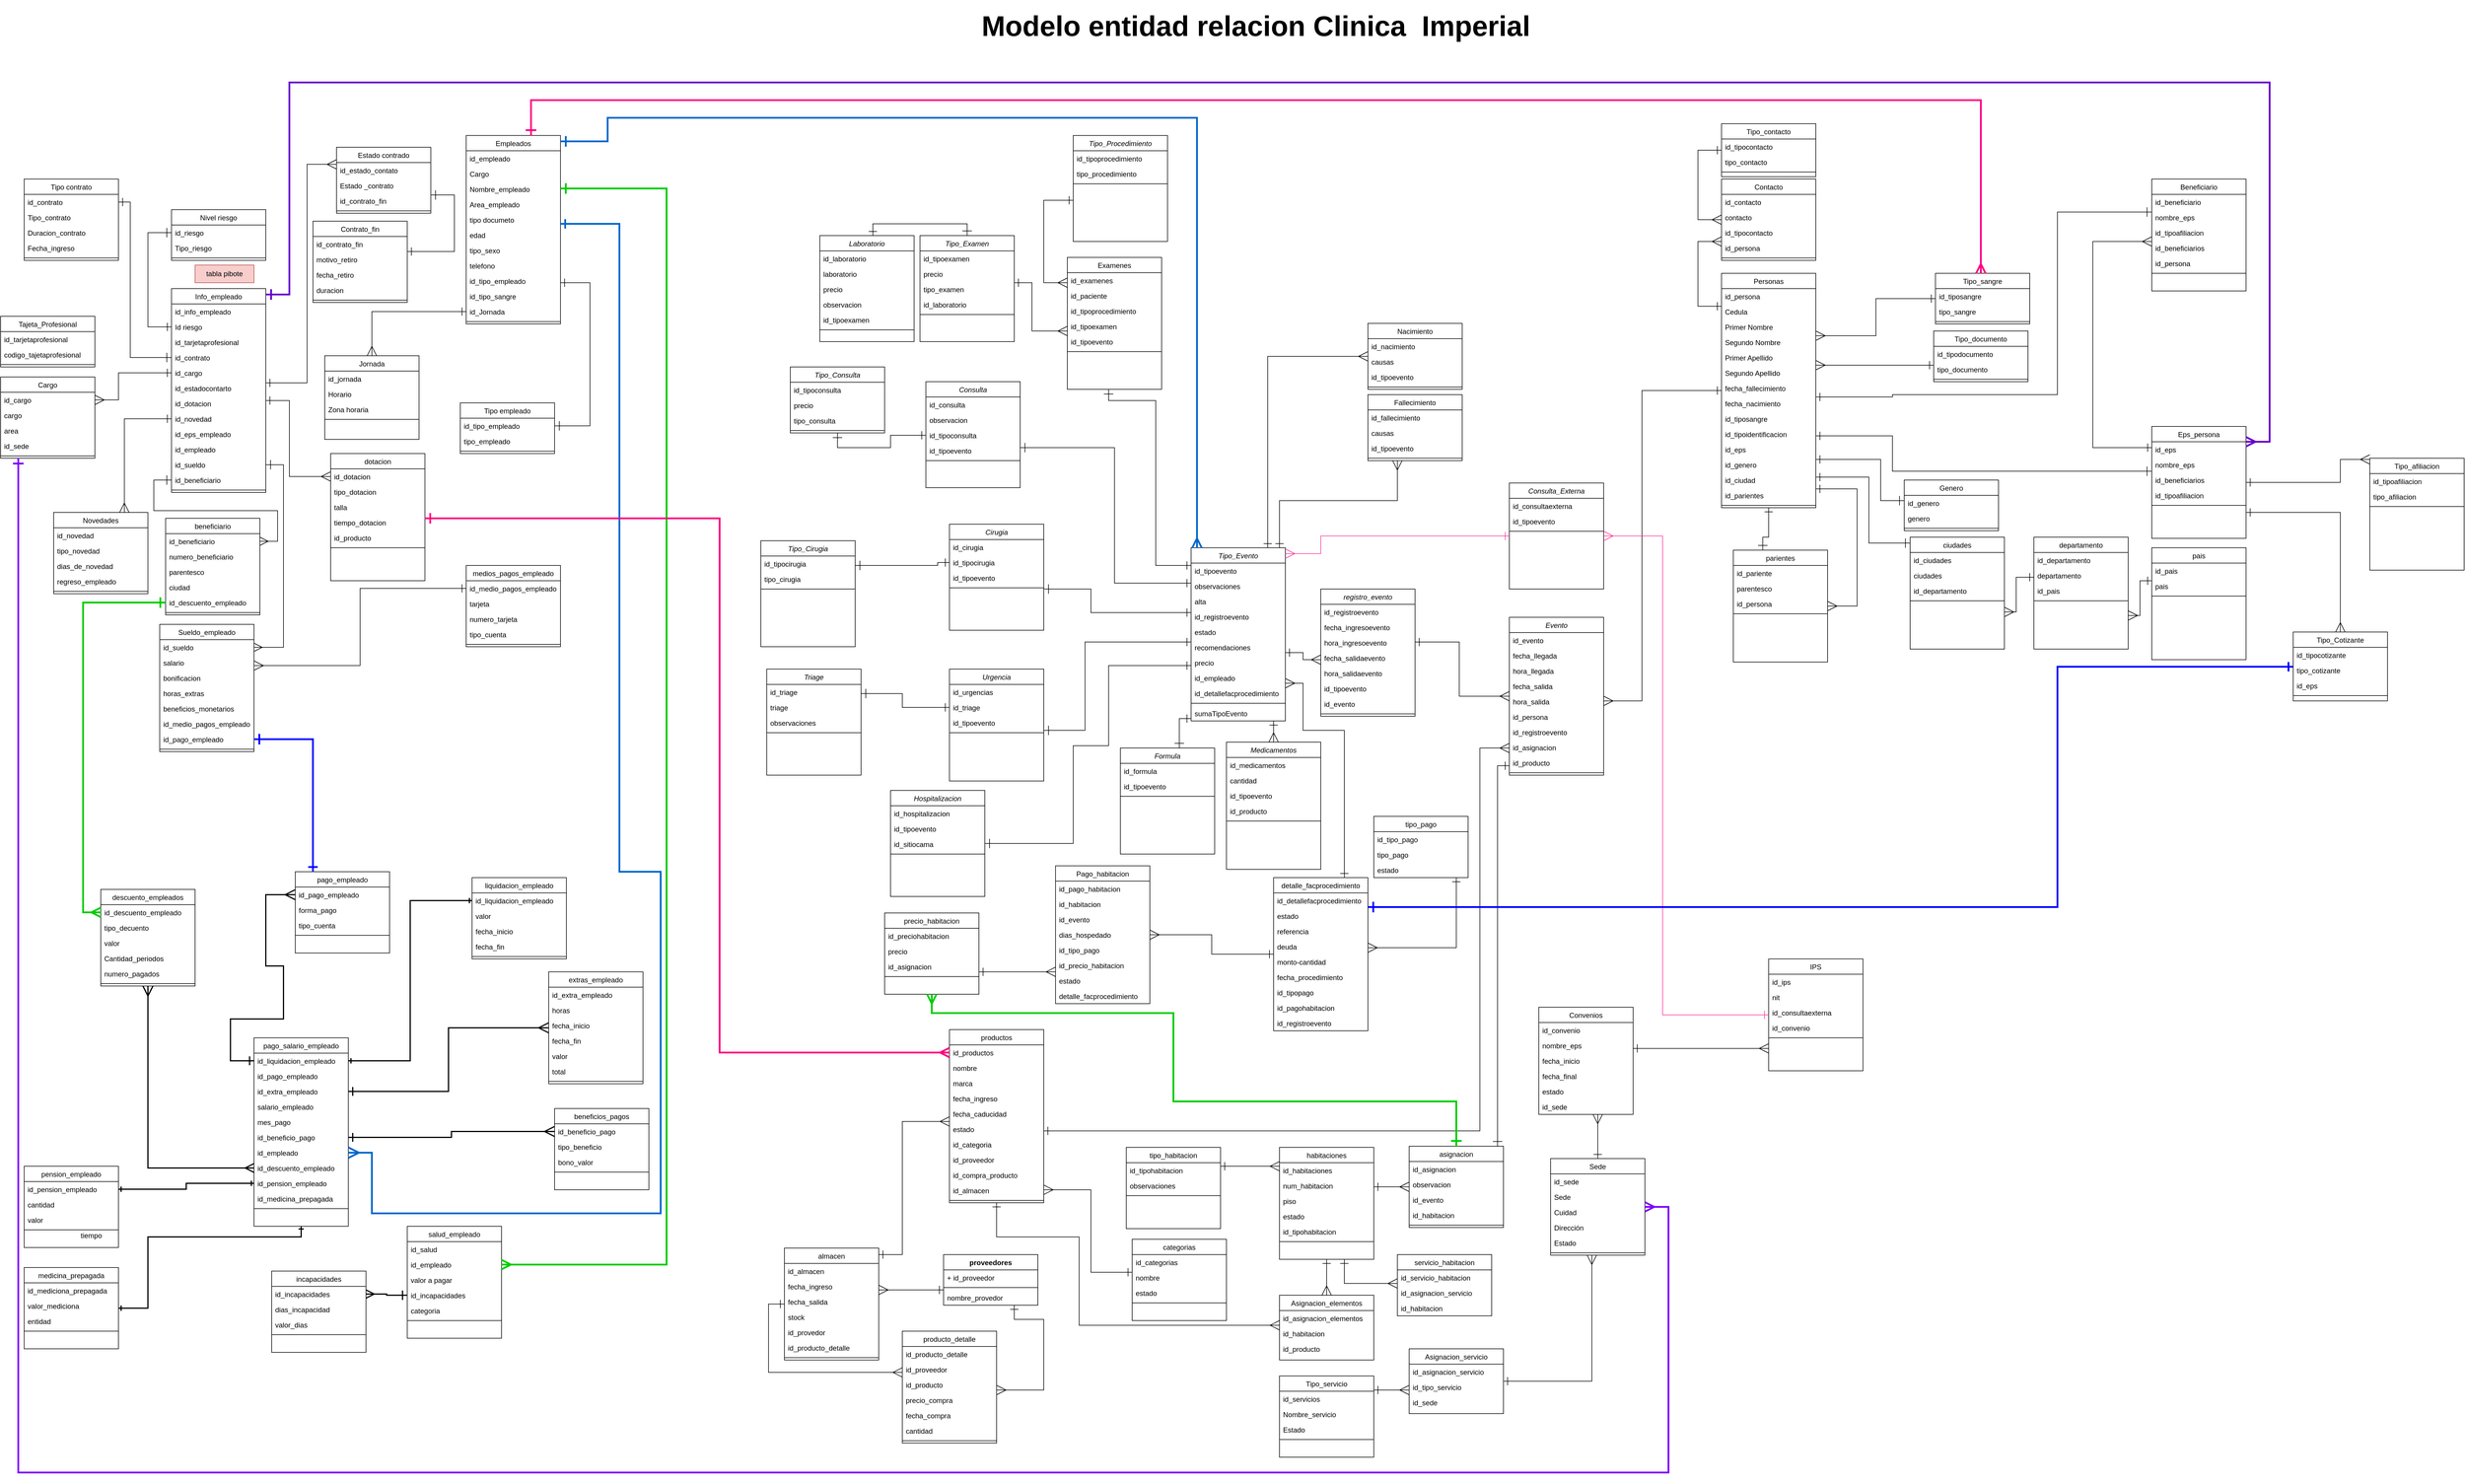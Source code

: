 <mxfile version="20.3.2" type="google"><diagram id="C5RBs43oDa-KdzZeNtuy" name="Page-1"><mxGraphModel grid="1" page="1" gridSize="10" guides="1" tooltips="1" connect="1" arrows="1" fold="1" pageScale="1" pageWidth="827" pageHeight="1169" math="0" shadow="0"><root><mxCell id="WIyWlLk6GJQsqaUBKTNV-0"/><mxCell id="WIyWlLk6GJQsqaUBKTNV-1" parent="WIyWlLk6GJQsqaUBKTNV-0"/><mxCell id="zSB718blQWqu0fleOqVQ-35" value="&lt;h1&gt;&lt;font style=&quot;font-size: 48px;&quot;&gt;Modelo entidad relacion Clinica&amp;nbsp; Imperial&lt;/font&gt;&lt;/h1&gt;" style="text;html=1;strokeColor=none;fillColor=none;spacing=5;spacingTop=-20;whiteSpace=wrap;overflow=hidden;rounded=0;align=center;" vertex="1" parent="WIyWlLk6GJQsqaUBKTNV-1"><mxGeometry x="-650" y="-490" width="1140" height="120" as="geometry"/></mxCell><mxCell id="L_uE774oTT8tuAWW1OSH-1" value="Empleados" style="swimlane;fontStyle=0;align=center;verticalAlign=top;childLayout=stackLayout;horizontal=1;startSize=26;horizontalStack=0;resizeParent=1;resizeLast=0;collapsible=1;marginBottom=0;rounded=0;shadow=0;strokeWidth=1;" vertex="1" parent="WIyWlLk6GJQsqaUBKTNV-1"><mxGeometry x="-1420" y="-270" width="160" height="320" as="geometry"><mxRectangle x="550" y="140" width="160" height="26" as="alternateBounds"/></mxGeometry></mxCell><mxCell id="L_uE774oTT8tuAWW1OSH-2" value="id_empleado" style="text;align=left;verticalAlign=top;spacingLeft=4;spacingRight=4;overflow=hidden;rotatable=0;points=[[0,0.5],[1,0.5]];portConstraint=eastwest;" vertex="1" parent="L_uE774oTT8tuAWW1OSH-1"><mxGeometry y="26" width="160" height="26" as="geometry"/></mxCell><mxCell id="L_uE774oTT8tuAWW1OSH-3" value="Cargo" style="text;align=left;verticalAlign=top;spacingLeft=4;spacingRight=4;overflow=hidden;rotatable=0;points=[[0,0.5],[1,0.5]];portConstraint=eastwest;rounded=0;shadow=0;html=0;" vertex="1" parent="L_uE774oTT8tuAWW1OSH-1"><mxGeometry y="52" width="160" height="26" as="geometry"/></mxCell><mxCell id="L_uE774oTT8tuAWW1OSH-4" value="Nombre_empleado" style="text;align=left;verticalAlign=top;spacingLeft=4;spacingRight=4;overflow=hidden;rotatable=0;points=[[0,0.5],[1,0.5]];portConstraint=eastwest;rounded=0;shadow=0;html=0;" vertex="1" parent="L_uE774oTT8tuAWW1OSH-1"><mxGeometry y="78" width="160" height="26" as="geometry"/></mxCell><mxCell id="L_uE774oTT8tuAWW1OSH-5" value="Area_empleado" style="text;align=left;verticalAlign=top;spacingLeft=4;spacingRight=4;overflow=hidden;rotatable=0;points=[[0,0.5],[1,0.5]];portConstraint=eastwest;rounded=0;shadow=0;html=0;" vertex="1" parent="L_uE774oTT8tuAWW1OSH-1"><mxGeometry y="104" width="160" height="26" as="geometry"/></mxCell><mxCell id="L_uE774oTT8tuAWW1OSH-6" value="tipo documeto" style="text;align=left;verticalAlign=top;spacingLeft=4;spacingRight=4;overflow=hidden;rotatable=0;points=[[0,0.5],[1,0.5]];portConstraint=eastwest;rounded=0;shadow=0;html=0;" vertex="1" parent="L_uE774oTT8tuAWW1OSH-1"><mxGeometry y="130" width="160" height="26" as="geometry"/></mxCell><mxCell id="L_uE774oTT8tuAWW1OSH-7" value="edad" style="text;align=left;verticalAlign=top;spacingLeft=4;spacingRight=4;overflow=hidden;rotatable=0;points=[[0,0.5],[1,0.5]];portConstraint=eastwest;rounded=0;shadow=0;html=0;" vertex="1" parent="L_uE774oTT8tuAWW1OSH-1"><mxGeometry y="156" width="160" height="26" as="geometry"/></mxCell><mxCell id="L_uE774oTT8tuAWW1OSH-8" value="tipo_sexo" style="text;align=left;verticalAlign=top;spacingLeft=4;spacingRight=4;overflow=hidden;rotatable=0;points=[[0,0.5],[1,0.5]];portConstraint=eastwest;rounded=0;shadow=0;html=0;" vertex="1" parent="L_uE774oTT8tuAWW1OSH-1"><mxGeometry y="182" width="160" height="26" as="geometry"/></mxCell><mxCell id="L_uE774oTT8tuAWW1OSH-9" value="telefono" style="text;align=left;verticalAlign=top;spacingLeft=4;spacingRight=4;overflow=hidden;rotatable=0;points=[[0,0.5],[1,0.5]];portConstraint=eastwest;rounded=0;shadow=0;html=0;" vertex="1" parent="L_uE774oTT8tuAWW1OSH-1"><mxGeometry y="208" width="160" height="26" as="geometry"/></mxCell><mxCell id="L_uE774oTT8tuAWW1OSH-11" value="id_tipo_empleado" style="text;align=left;verticalAlign=top;spacingLeft=4;spacingRight=4;overflow=hidden;rotatable=0;points=[[0,0.5],[1,0.5]];portConstraint=eastwest;rounded=0;shadow=0;html=0;" vertex="1" parent="L_uE774oTT8tuAWW1OSH-1"><mxGeometry y="234" width="160" height="26" as="geometry"/></mxCell><mxCell id="L_uE774oTT8tuAWW1OSH-10" value="id_tipo_sangre" style="text;align=left;verticalAlign=top;spacingLeft=4;spacingRight=4;overflow=hidden;rotatable=0;points=[[0,0.5],[1,0.5]];portConstraint=eastwest;rounded=0;shadow=0;html=0;" vertex="1" parent="L_uE774oTT8tuAWW1OSH-1"><mxGeometry y="260" width="160" height="26" as="geometry"/></mxCell><mxCell id="L_uE774oTT8tuAWW1OSH-12" value="id_Jornada" style="text;align=left;verticalAlign=top;spacingLeft=4;spacingRight=4;overflow=hidden;rotatable=0;points=[[0,0.5],[1,0.5]];portConstraint=eastwest;rounded=0;shadow=0;html=0;" vertex="1" parent="L_uE774oTT8tuAWW1OSH-1"><mxGeometry y="286" width="160" height="26" as="geometry"/></mxCell><mxCell id="L_uE774oTT8tuAWW1OSH-13" value="" style="line;html=1;strokeWidth=1;align=left;verticalAlign=middle;spacingTop=-1;spacingLeft=3;spacingRight=3;rotatable=0;labelPosition=right;points=[];portConstraint=eastwest;" vertex="1" parent="L_uE774oTT8tuAWW1OSH-1"><mxGeometry y="312" width="160" height="8" as="geometry"/></mxCell><mxCell id="L_uE774oTT8tuAWW1OSH-14" style="edgeStyle=orthogonalEdgeStyle;rounded=0;orthogonalLoop=1;jettySize=auto;html=1;endArrow=ERone;endFill=0;startArrow=ERmany;startFill=0;endSize=12;startSize=14;" edge="1" parent="WIyWlLk6GJQsqaUBKTNV-1" source="L_uE774oTT8tuAWW1OSH-15" target="L_uE774oTT8tuAWW1OSH-12"><mxGeometry relative="1" as="geometry"/></mxCell><mxCell id="L_uE774oTT8tuAWW1OSH-15" value="Jornada" style="swimlane;fontStyle=0;align=center;verticalAlign=top;childLayout=stackLayout;horizontal=1;startSize=26;horizontalStack=0;resizeParent=1;resizeLast=0;collapsible=1;marginBottom=0;rounded=0;shadow=0;strokeWidth=1;" vertex="1" parent="WIyWlLk6GJQsqaUBKTNV-1"><mxGeometry x="-1660" y="104" width="160" height="142" as="geometry"><mxRectangle x="550" y="140" width="160" height="26" as="alternateBounds"/></mxGeometry></mxCell><mxCell id="L_uE774oTT8tuAWW1OSH-16" value="id_jornada" style="text;align=left;verticalAlign=top;spacingLeft=4;spacingRight=4;overflow=hidden;rotatable=0;points=[[0,0.5],[1,0.5]];portConstraint=eastwest;" vertex="1" parent="L_uE774oTT8tuAWW1OSH-15"><mxGeometry y="26" width="160" height="26" as="geometry"/></mxCell><mxCell id="L_uE774oTT8tuAWW1OSH-17" value="Horario" style="text;align=left;verticalAlign=top;spacingLeft=4;spacingRight=4;overflow=hidden;rotatable=0;points=[[0,0.5],[1,0.5]];portConstraint=eastwest;" vertex="1" parent="L_uE774oTT8tuAWW1OSH-15"><mxGeometry y="52" width="160" height="26" as="geometry"/></mxCell><mxCell id="L_uE774oTT8tuAWW1OSH-18" value="Zona horaria" style="text;align=left;verticalAlign=top;spacingLeft=4;spacingRight=4;overflow=hidden;rotatable=0;points=[[0,0.5],[1,0.5]];portConstraint=eastwest;rounded=0;shadow=0;html=0;" vertex="1" parent="L_uE774oTT8tuAWW1OSH-15"><mxGeometry y="78" width="160" height="26" as="geometry"/></mxCell><mxCell id="L_uE774oTT8tuAWW1OSH-19" value="" style="line;html=1;strokeWidth=1;align=left;verticalAlign=middle;spacingTop=-1;spacingLeft=3;spacingRight=3;rotatable=0;labelPosition=right;points=[];portConstraint=eastwest;" vertex="1" parent="L_uE774oTT8tuAWW1OSH-15"><mxGeometry y="104" width="160" height="8" as="geometry"/></mxCell><mxCell id="L_uE774oTT8tuAWW1OSH-21" value="Tipo contrato" style="swimlane;fontStyle=0;align=center;verticalAlign=top;childLayout=stackLayout;horizontal=1;startSize=26;horizontalStack=0;resizeParent=1;resizeLast=0;collapsible=1;marginBottom=0;rounded=0;shadow=0;strokeWidth=1;" vertex="1" parent="WIyWlLk6GJQsqaUBKTNV-1"><mxGeometry x="-2170" y="-196" width="160" height="138" as="geometry"><mxRectangle x="550" y="140" width="160" height="26" as="alternateBounds"/></mxGeometry></mxCell><mxCell id="L_uE774oTT8tuAWW1OSH-22" value="id_contrato" style="text;align=left;verticalAlign=top;spacingLeft=4;spacingRight=4;overflow=hidden;rotatable=0;points=[[0,0.5],[1,0.5]];portConstraint=eastwest;" vertex="1" parent="L_uE774oTT8tuAWW1OSH-21"><mxGeometry y="26" width="160" height="26" as="geometry"/></mxCell><mxCell id="L_uE774oTT8tuAWW1OSH-23" value="Tipo_contrato" style="text;align=left;verticalAlign=top;spacingLeft=4;spacingRight=4;overflow=hidden;rotatable=0;points=[[0,0.5],[1,0.5]];portConstraint=eastwest;rounded=0;shadow=0;html=0;" vertex="1" parent="L_uE774oTT8tuAWW1OSH-21"><mxGeometry y="52" width="160" height="26" as="geometry"/></mxCell><mxCell id="L_uE774oTT8tuAWW1OSH-24" value="Duracion_contrato" style="text;align=left;verticalAlign=top;spacingLeft=4;spacingRight=4;overflow=hidden;rotatable=0;points=[[0,0.5],[1,0.5]];portConstraint=eastwest;rounded=0;shadow=0;html=0;" vertex="1" parent="L_uE774oTT8tuAWW1OSH-21"><mxGeometry y="78" width="160" height="26" as="geometry"/></mxCell><mxCell id="L_uE774oTT8tuAWW1OSH-25" value="Fecha_ingreso" style="text;align=left;verticalAlign=top;spacingLeft=4;spacingRight=4;overflow=hidden;rotatable=0;points=[[0,0.5],[1,0.5]];portConstraint=eastwest;rounded=0;shadow=0;html=0;" vertex="1" parent="L_uE774oTT8tuAWW1OSH-21"><mxGeometry y="104" width="160" height="26" as="geometry"/></mxCell><mxCell id="L_uE774oTT8tuAWW1OSH-26" value="" style="line;html=1;strokeWidth=1;align=left;verticalAlign=middle;spacingTop=-1;spacingLeft=3;spacingRight=3;rotatable=0;labelPosition=right;points=[];portConstraint=eastwest;" vertex="1" parent="L_uE774oTT8tuAWW1OSH-21"><mxGeometry y="130" width="160" height="8" as="geometry"/></mxCell><mxCell id="L_uE774oTT8tuAWW1OSH-27" value="Nivel riesgo" style="swimlane;fontStyle=0;align=center;verticalAlign=top;childLayout=stackLayout;horizontal=1;startSize=26;horizontalStack=0;resizeParent=1;resizeLast=0;collapsible=1;marginBottom=0;rounded=0;shadow=0;strokeWidth=1;" vertex="1" parent="WIyWlLk6GJQsqaUBKTNV-1"><mxGeometry x="-1920" y="-144" width="160" height="86" as="geometry"><mxRectangle x="550" y="140" width="160" height="26" as="alternateBounds"/></mxGeometry></mxCell><mxCell id="L_uE774oTT8tuAWW1OSH-28" value="id_riesgo" style="text;align=left;verticalAlign=top;spacingLeft=4;spacingRight=4;overflow=hidden;rotatable=0;points=[[0,0.5],[1,0.5]];portConstraint=eastwest;" vertex="1" parent="L_uE774oTT8tuAWW1OSH-27"><mxGeometry y="26" width="160" height="26" as="geometry"/></mxCell><mxCell id="L_uE774oTT8tuAWW1OSH-29" value="Tipo_riesgo" style="text;align=left;verticalAlign=top;spacingLeft=4;spacingRight=4;overflow=hidden;rotatable=0;points=[[0,0.5],[1,0.5]];portConstraint=eastwest;rounded=0;shadow=0;html=0;" vertex="1" parent="L_uE774oTT8tuAWW1OSH-27"><mxGeometry y="52" width="160" height="26" as="geometry"/></mxCell><mxCell id="L_uE774oTT8tuAWW1OSH-30" value="" style="line;html=1;strokeWidth=1;align=left;verticalAlign=middle;spacingTop=-1;spacingLeft=3;spacingRight=3;rotatable=0;labelPosition=right;points=[];portConstraint=eastwest;" vertex="1" parent="L_uE774oTT8tuAWW1OSH-27"><mxGeometry y="78" width="160" height="8" as="geometry"/></mxCell><mxCell id="L_uE774oTT8tuAWW1OSH-31" value="Cargo" style="swimlane;fontStyle=0;align=center;verticalAlign=top;childLayout=stackLayout;horizontal=1;startSize=26;horizontalStack=0;resizeParent=1;resizeLast=0;collapsible=1;marginBottom=0;rounded=0;shadow=0;strokeWidth=1;" vertex="1" parent="WIyWlLk6GJQsqaUBKTNV-1"><mxGeometry x="-2210" y="140" width="160" height="138" as="geometry"><mxRectangle x="550" y="140" width="160" height="26" as="alternateBounds"/></mxGeometry></mxCell><mxCell id="L_uE774oTT8tuAWW1OSH-32" value="id_cargo" style="text;align=left;verticalAlign=top;spacingLeft=4;spacingRight=4;overflow=hidden;rotatable=0;points=[[0,0.5],[1,0.5]];portConstraint=eastwest;" vertex="1" parent="L_uE774oTT8tuAWW1OSH-31"><mxGeometry y="26" width="160" height="26" as="geometry"/></mxCell><mxCell id="L_uE774oTT8tuAWW1OSH-33" value="cargo" style="text;align=left;verticalAlign=top;spacingLeft=4;spacingRight=4;overflow=hidden;rotatable=0;points=[[0,0.5],[1,0.5]];portConstraint=eastwest;rounded=0;shadow=0;html=0;" vertex="1" parent="L_uE774oTT8tuAWW1OSH-31"><mxGeometry y="52" width="160" height="26" as="geometry"/></mxCell><mxCell id="L_uE774oTT8tuAWW1OSH-34" value="area" style="text;align=left;verticalAlign=top;spacingLeft=4;spacingRight=4;overflow=hidden;rotatable=0;points=[[0,0.5],[1,0.5]];portConstraint=eastwest;rounded=0;shadow=0;html=0;" vertex="1" parent="L_uE774oTT8tuAWW1OSH-31"><mxGeometry y="78" width="160" height="26" as="geometry"/></mxCell><mxCell id="L_uE774oTT8tuAWW1OSH-35" value="id_sede" style="text;align=left;verticalAlign=top;spacingLeft=4;spacingRight=4;overflow=hidden;rotatable=0;points=[[0,0.5],[1,0.5]];portConstraint=eastwest;rounded=0;shadow=0;html=0;" vertex="1" parent="L_uE774oTT8tuAWW1OSH-31"><mxGeometry y="104" width="160" height="26" as="geometry"/></mxCell><mxCell id="L_uE774oTT8tuAWW1OSH-36" value="" style="line;html=1;strokeWidth=1;align=left;verticalAlign=middle;spacingTop=-1;spacingLeft=3;spacingRight=3;rotatable=0;labelPosition=right;points=[];portConstraint=eastwest;" vertex="1" parent="L_uE774oTT8tuAWW1OSH-31"><mxGeometry y="130" width="160" height="8" as="geometry"/></mxCell><mxCell id="L_uE774oTT8tuAWW1OSH-37" value="Info_empleado" style="swimlane;fontStyle=0;align=center;verticalAlign=top;childLayout=stackLayout;horizontal=1;startSize=26;horizontalStack=0;resizeParent=1;resizeLast=0;collapsible=1;marginBottom=0;rounded=0;shadow=0;strokeWidth=1;" vertex="1" parent="WIyWlLk6GJQsqaUBKTNV-1"><mxGeometry x="-1920" y="-10" width="160" height="346" as="geometry"><mxRectangle x="550" y="140" width="160" height="26" as="alternateBounds"/></mxGeometry></mxCell><mxCell id="L_uE774oTT8tuAWW1OSH-38" value="id_info_empleado" style="text;align=left;verticalAlign=top;spacingLeft=4;spacingRight=4;overflow=hidden;rotatable=0;points=[[0,0.5],[1,0.5]];portConstraint=eastwest;" vertex="1" parent="L_uE774oTT8tuAWW1OSH-37"><mxGeometry y="26" width="160" height="26" as="geometry"/></mxCell><mxCell id="bXDdEdz-Dch3S2BDX6es-72" value="Id riesgo" style="text;align=left;verticalAlign=top;spacingLeft=4;spacingRight=4;overflow=hidden;rotatable=0;points=[[0,0.5],[1,0.5]];portConstraint=eastwest;rounded=0;shadow=0;html=0;" vertex="1" parent="L_uE774oTT8tuAWW1OSH-37"><mxGeometry y="52" width="160" height="26" as="geometry"/></mxCell><mxCell id="L_uE774oTT8tuAWW1OSH-41" value="id_tarjetaprofesional" style="text;align=left;verticalAlign=top;spacingLeft=4;spacingRight=4;overflow=hidden;rotatable=0;points=[[0,0.5],[1,0.5]];portConstraint=eastwest;rounded=0;shadow=0;html=0;" vertex="1" parent="L_uE774oTT8tuAWW1OSH-37"><mxGeometry y="78" width="160" height="26" as="geometry"/></mxCell><mxCell id="L_uE774oTT8tuAWW1OSH-39" value="id_contrato" style="text;align=left;verticalAlign=top;spacingLeft=4;spacingRight=4;overflow=hidden;rotatable=0;points=[[0,0.5],[1,0.5]];portConstraint=eastwest;rounded=0;shadow=0;html=0;" vertex="1" parent="L_uE774oTT8tuAWW1OSH-37"><mxGeometry y="104" width="160" height="26" as="geometry"/></mxCell><mxCell id="L_uE774oTT8tuAWW1OSH-40" value="id_cargo" style="text;align=left;verticalAlign=top;spacingLeft=4;spacingRight=4;overflow=hidden;rotatable=0;points=[[0,0.5],[1,0.5]];portConstraint=eastwest;rounded=0;shadow=0;html=0;" vertex="1" parent="L_uE774oTT8tuAWW1OSH-37"><mxGeometry y="130" width="160" height="26" as="geometry"/></mxCell><mxCell id="L_uE774oTT8tuAWW1OSH-42" value="id_estadocontarto" style="text;align=left;verticalAlign=top;spacingLeft=4;spacingRight=4;overflow=hidden;rotatable=0;points=[[0,0.5],[1,0.5]];portConstraint=eastwest;rounded=0;shadow=0;html=0;" vertex="1" parent="L_uE774oTT8tuAWW1OSH-37"><mxGeometry y="156" width="160" height="26" as="geometry"/></mxCell><mxCell id="L_uE774oTT8tuAWW1OSH-46" value="id_dotacion" style="text;align=left;verticalAlign=top;spacingLeft=4;spacingRight=4;overflow=hidden;rotatable=0;points=[[0,0.5],[1,0.5]];portConstraint=eastwest;rounded=0;shadow=0;html=0;" vertex="1" parent="L_uE774oTT8tuAWW1OSH-37"><mxGeometry y="182" width="160" height="26" as="geometry"/></mxCell><mxCell id="L_uE774oTT8tuAWW1OSH-47" value="id_novedad" style="text;align=left;verticalAlign=top;spacingLeft=4;spacingRight=4;overflow=hidden;rotatable=0;points=[[0,0.5],[1,0.5]];portConstraint=eastwest;rounded=0;shadow=0;html=0;" vertex="1" parent="L_uE774oTT8tuAWW1OSH-37"><mxGeometry y="208" width="160" height="26" as="geometry"/></mxCell><mxCell id="L_uE774oTT8tuAWW1OSH-43" value="id_eps_empleado" style="text;align=left;verticalAlign=top;spacingLeft=4;spacingRight=4;overflow=hidden;rotatable=0;points=[[0,0.5],[1,0.5]];portConstraint=eastwest;rounded=0;shadow=0;html=0;" vertex="1" parent="L_uE774oTT8tuAWW1OSH-37"><mxGeometry y="234" width="160" height="26" as="geometry"/></mxCell><mxCell id="L_uE774oTT8tuAWW1OSH-44" value="id_empleado" style="text;align=left;verticalAlign=top;spacingLeft=4;spacingRight=4;overflow=hidden;rotatable=0;points=[[0,0.5],[1,0.5]];portConstraint=eastwest;rounded=0;shadow=0;html=0;" vertex="1" parent="L_uE774oTT8tuAWW1OSH-37"><mxGeometry y="260" width="160" height="26" as="geometry"/></mxCell><mxCell id="L_uE774oTT8tuAWW1OSH-45" value="id_sueldo" style="text;align=left;verticalAlign=top;spacingLeft=4;spacingRight=4;overflow=hidden;rotatable=0;points=[[0,0.5],[1,0.5]];portConstraint=eastwest;rounded=0;shadow=0;html=0;" vertex="1" parent="L_uE774oTT8tuAWW1OSH-37"><mxGeometry y="286" width="160" height="26" as="geometry"/></mxCell><mxCell id="cW-O-e2BBNtKrybOKO4q-62" value="id_beneficiario" style="text;align=left;verticalAlign=top;spacingLeft=4;spacingRight=4;overflow=hidden;rotatable=0;points=[[0,0.5],[1,0.5]];portConstraint=eastwest;rounded=0;shadow=0;html=0;" vertex="1" parent="L_uE774oTT8tuAWW1OSH-37"><mxGeometry y="312" width="160" height="26" as="geometry"/></mxCell><mxCell id="L_uE774oTT8tuAWW1OSH-48" value="" style="line;html=1;strokeWidth=1;align=left;verticalAlign=middle;spacingTop=-1;spacingLeft=3;spacingRight=3;rotatable=0;labelPosition=right;points=[];portConstraint=eastwest;" vertex="1" parent="L_uE774oTT8tuAWW1OSH-37"><mxGeometry y="338" width="160" height="8" as="geometry"/></mxCell><mxCell id="L_uE774oTT8tuAWW1OSH-49" value="tabla pibote" style="text;html=1;strokeColor=#b85450;fillColor=#f8cecc;align=center;verticalAlign=middle;whiteSpace=wrap;rounded=0;" vertex="1" parent="WIyWlLk6GJQsqaUBKTNV-1"><mxGeometry x="-1880" y="-50" width="100" height="30" as="geometry"/></mxCell><mxCell id="L_uE774oTT8tuAWW1OSH-50" style="edgeStyle=orthogonalEdgeStyle;rounded=0;orthogonalLoop=1;jettySize=auto;html=1;exitX=0;exitY=0.5;exitDx=0;exitDy=0;endArrow=ERone;endFill=0;startArrow=ERone;startFill=0;endSize=12;startSize=14;" edge="1" parent="WIyWlLk6GJQsqaUBKTNV-1" source="L_uE774oTT8tuAWW1OSH-39" target="L_uE774oTT8tuAWW1OSH-22"><mxGeometry relative="1" as="geometry"><Array as="points"><mxPoint x="-1990" y="107"/><mxPoint x="-1990" y="-157"/></Array></mxGeometry></mxCell><mxCell id="L_uE774oTT8tuAWW1OSH-52" style="edgeStyle=orthogonalEdgeStyle;rounded=0;orthogonalLoop=1;jettySize=auto;html=1;endArrow=ERone;endFill=0;startArrow=ERmany;startFill=0;endSize=12;startSize=14;" edge="1" parent="WIyWlLk6GJQsqaUBKTNV-1" source="L_uE774oTT8tuAWW1OSH-32" target="L_uE774oTT8tuAWW1OSH-40"><mxGeometry relative="1" as="geometry"><Array as="points"><mxPoint x="-2010" y="179"/><mxPoint x="-2010" y="133"/></Array></mxGeometry></mxCell><mxCell id="L_uE774oTT8tuAWW1OSH-53" style="edgeStyle=orthogonalEdgeStyle;rounded=0;orthogonalLoop=1;jettySize=auto;html=1;startArrow=ERmany;startFill=0;endArrow=ERone;endFill=0;endSize=12;startSize=14;" edge="1" parent="WIyWlLk6GJQsqaUBKTNV-1" source="L_uE774oTT8tuAWW1OSH-55" target="L_uE774oTT8tuAWW1OSH-42"><mxGeometry relative="1" as="geometry"><Array as="points"><mxPoint x="-1690" y="-221"/><mxPoint x="-1690" y="150"/></Array></mxGeometry></mxCell><mxCell id="L_uE774oTT8tuAWW1OSH-54" value="Estado contrado" style="swimlane;fontStyle=0;align=center;verticalAlign=top;childLayout=stackLayout;horizontal=1;startSize=26;horizontalStack=0;resizeParent=1;resizeLast=0;collapsible=1;marginBottom=0;rounded=0;shadow=0;strokeWidth=1;" vertex="1" parent="WIyWlLk6GJQsqaUBKTNV-1"><mxGeometry x="-1640" y="-250" width="160" height="112" as="geometry"><mxRectangle x="550" y="140" width="160" height="26" as="alternateBounds"/></mxGeometry></mxCell><mxCell id="L_uE774oTT8tuAWW1OSH-55" value="id_estado_contato" style="text;align=left;verticalAlign=top;spacingLeft=4;spacingRight=4;overflow=hidden;rotatable=0;points=[[0,0.5],[1,0.5]];portConstraint=eastwest;" vertex="1" parent="L_uE774oTT8tuAWW1OSH-54"><mxGeometry y="26" width="160" height="26" as="geometry"/></mxCell><mxCell id="L_uE774oTT8tuAWW1OSH-56" value="Estado _contrato" style="text;align=left;verticalAlign=top;spacingLeft=4;spacingRight=4;overflow=hidden;rotatable=0;points=[[0,0.5],[1,0.5]];portConstraint=eastwest;rounded=0;shadow=0;html=0;" vertex="1" parent="L_uE774oTT8tuAWW1OSH-54"><mxGeometry y="52" width="160" height="26" as="geometry"/></mxCell><mxCell id="L_uE774oTT8tuAWW1OSH-57" value="id_contrato_fin" style="text;align=left;verticalAlign=top;spacingLeft=4;spacingRight=4;overflow=hidden;rotatable=0;points=[[0,0.5],[1,0.5]];portConstraint=eastwest;rounded=0;shadow=0;html=0;" vertex="1" parent="L_uE774oTT8tuAWW1OSH-54"><mxGeometry y="78" width="160" height="26" as="geometry"/></mxCell><mxCell id="L_uE774oTT8tuAWW1OSH-58" value="" style="line;html=1;strokeWidth=1;align=left;verticalAlign=middle;spacingTop=-1;spacingLeft=3;spacingRight=3;rotatable=0;labelPosition=right;points=[];portConstraint=eastwest;" vertex="1" parent="L_uE774oTT8tuAWW1OSH-54"><mxGeometry y="104" width="160" height="8" as="geometry"/></mxCell><mxCell id="L_uE774oTT8tuAWW1OSH-59" style="edgeStyle=orthogonalEdgeStyle;rounded=0;orthogonalLoop=1;jettySize=auto;html=1;startArrow=ERone;startFill=0;endArrow=ERone;endFill=0;endSize=12;startSize=14;" edge="1" parent="WIyWlLk6GJQsqaUBKTNV-1" source="L_uE774oTT8tuAWW1OSH-60" target="L_uE774oTT8tuAWW1OSH-11"><mxGeometry relative="1" as="geometry"><Array as="points"><mxPoint x="-1210" y="223"/><mxPoint x="-1210" y="-20"/></Array></mxGeometry></mxCell><mxCell id="L_uE774oTT8tuAWW1OSH-60" value="Tipo empleado" style="swimlane;fontStyle=0;align=center;verticalAlign=top;childLayout=stackLayout;horizontal=1;startSize=26;horizontalStack=0;resizeParent=1;resizeLast=0;collapsible=1;marginBottom=0;rounded=0;shadow=0;strokeWidth=1;" vertex="1" parent="WIyWlLk6GJQsqaUBKTNV-1"><mxGeometry x="-1430" y="184" width="160" height="86" as="geometry"><mxRectangle x="550" y="140" width="160" height="26" as="alternateBounds"/></mxGeometry></mxCell><mxCell id="L_uE774oTT8tuAWW1OSH-61" value="id_tipo_empleado" style="text;align=left;verticalAlign=top;spacingLeft=4;spacingRight=4;overflow=hidden;rotatable=0;points=[[0,0.5],[1,0.5]];portConstraint=eastwest;" vertex="1" parent="L_uE774oTT8tuAWW1OSH-60"><mxGeometry y="26" width="160" height="26" as="geometry"/></mxCell><mxCell id="L_uE774oTT8tuAWW1OSH-62" value="tipo_empleado" style="text;align=left;verticalAlign=top;spacingLeft=4;spacingRight=4;overflow=hidden;rotatable=0;points=[[0,0.5],[1,0.5]];portConstraint=eastwest;rounded=0;shadow=0;html=0;" vertex="1" parent="L_uE774oTT8tuAWW1OSH-60"><mxGeometry y="52" width="160" height="26" as="geometry"/></mxCell><mxCell id="L_uE774oTT8tuAWW1OSH-63" value="" style="line;html=1;strokeWidth=1;align=left;verticalAlign=middle;spacingTop=-1;spacingLeft=3;spacingRight=3;rotatable=0;labelPosition=right;points=[];portConstraint=eastwest;" vertex="1" parent="L_uE774oTT8tuAWW1OSH-60"><mxGeometry y="78" width="160" height="8" as="geometry"/></mxCell><mxCell id="L_uE774oTT8tuAWW1OSH-69" value="Contrato_fin" style="swimlane;fontStyle=0;align=center;verticalAlign=top;childLayout=stackLayout;horizontal=1;startSize=26;horizontalStack=0;resizeParent=1;resizeLast=0;collapsible=1;marginBottom=0;rounded=0;shadow=0;strokeWidth=1;" vertex="1" parent="WIyWlLk6GJQsqaUBKTNV-1"><mxGeometry x="-1680" y="-124.5" width="160" height="138" as="geometry"><mxRectangle x="550" y="140" width="160" height="26" as="alternateBounds"/></mxGeometry></mxCell><mxCell id="L_uE774oTT8tuAWW1OSH-70" value="id_contrato_fin" style="text;align=left;verticalAlign=top;spacingLeft=4;spacingRight=4;overflow=hidden;rotatable=0;points=[[0,0.5],[1,0.5]];portConstraint=eastwest;" vertex="1" parent="L_uE774oTT8tuAWW1OSH-69"><mxGeometry y="26" width="160" height="26" as="geometry"/></mxCell><mxCell id="L_uE774oTT8tuAWW1OSH-71" value="motivo_retiro" style="text;align=left;verticalAlign=top;spacingLeft=4;spacingRight=4;overflow=hidden;rotatable=0;points=[[0,0.5],[1,0.5]];portConstraint=eastwest;rounded=0;shadow=0;html=0;" vertex="1" parent="L_uE774oTT8tuAWW1OSH-69"><mxGeometry y="52" width="160" height="26" as="geometry"/></mxCell><mxCell id="L_uE774oTT8tuAWW1OSH-72" value="fecha_retiro" style="text;align=left;verticalAlign=top;spacingLeft=4;spacingRight=4;overflow=hidden;rotatable=0;points=[[0,0.5],[1,0.5]];portConstraint=eastwest;rounded=0;shadow=0;html=0;" vertex="1" parent="L_uE774oTT8tuAWW1OSH-69"><mxGeometry y="78" width="160" height="26" as="geometry"/></mxCell><mxCell id="L_uE774oTT8tuAWW1OSH-73" value="duracion" style="text;align=left;verticalAlign=top;spacingLeft=4;spacingRight=4;overflow=hidden;rotatable=0;points=[[0,0.5],[1,0.5]];portConstraint=eastwest;rounded=0;shadow=0;html=0;" vertex="1" parent="L_uE774oTT8tuAWW1OSH-69"><mxGeometry y="104" width="160" height="26" as="geometry"/></mxCell><mxCell id="L_uE774oTT8tuAWW1OSH-74" value="" style="line;html=1;strokeWidth=1;align=left;verticalAlign=middle;spacingTop=-1;spacingLeft=3;spacingRight=3;rotatable=0;labelPosition=right;points=[];portConstraint=eastwest;" vertex="1" parent="L_uE774oTT8tuAWW1OSH-69"><mxGeometry y="130" width="160" height="8" as="geometry"/></mxCell><mxCell id="L_uE774oTT8tuAWW1OSH-75" style="edgeStyle=orthogonalEdgeStyle;rounded=0;orthogonalLoop=1;jettySize=auto;html=1;startArrow=ERone;startFill=0;endArrow=ERone;endFill=0;endSize=12;startSize=14;" edge="1" parent="WIyWlLk6GJQsqaUBKTNV-1" source="L_uE774oTT8tuAWW1OSH-57" target="L_uE774oTT8tuAWW1OSH-70"><mxGeometry relative="1" as="geometry"><Array as="points"><mxPoint x="-1440" y="-169"/><mxPoint x="-1440" y="-73"/></Array></mxGeometry></mxCell><mxCell id="L_uE774oTT8tuAWW1OSH-76" value="dotacion" style="swimlane;fontStyle=0;align=center;verticalAlign=top;childLayout=stackLayout;horizontal=1;startSize=26;horizontalStack=0;resizeParent=1;resizeLast=0;collapsible=1;marginBottom=0;rounded=0;shadow=0;strokeWidth=1;" vertex="1" parent="WIyWlLk6GJQsqaUBKTNV-1"><mxGeometry x="-1650" y="270" width="160" height="216" as="geometry"><mxRectangle x="550" y="140" width="160" height="26" as="alternateBounds"/></mxGeometry></mxCell><mxCell id="L_uE774oTT8tuAWW1OSH-77" value="id_dotacion" style="text;align=left;verticalAlign=top;spacingLeft=4;spacingRight=4;overflow=hidden;rotatable=0;points=[[0,0.5],[1,0.5]];portConstraint=eastwest;" vertex="1" parent="L_uE774oTT8tuAWW1OSH-76"><mxGeometry y="26" width="160" height="26" as="geometry"/></mxCell><mxCell id="L_uE774oTT8tuAWW1OSH-78" value="tipo_dotacion" style="text;align=left;verticalAlign=top;spacingLeft=4;spacingRight=4;overflow=hidden;rotatable=0;points=[[0,0.5],[1,0.5]];portConstraint=eastwest;rounded=0;shadow=0;html=0;" vertex="1" parent="L_uE774oTT8tuAWW1OSH-76"><mxGeometry y="52" width="160" height="26" as="geometry"/></mxCell><mxCell id="L_uE774oTT8tuAWW1OSH-79" value="talla" style="text;align=left;verticalAlign=top;spacingLeft=4;spacingRight=4;overflow=hidden;rotatable=0;points=[[0,0.5],[1,0.5]];portConstraint=eastwest;rounded=0;shadow=0;html=0;" vertex="1" parent="L_uE774oTT8tuAWW1OSH-76"><mxGeometry y="78" width="160" height="26" as="geometry"/></mxCell><mxCell id="L_uE774oTT8tuAWW1OSH-82" value="tiempo_dotacion" style="text;align=left;verticalAlign=top;spacingLeft=4;spacingRight=4;overflow=hidden;rotatable=0;points=[[0,0.5],[1,0.5]];portConstraint=eastwest;rounded=0;shadow=0;html=0;" vertex="1" parent="L_uE774oTT8tuAWW1OSH-76"><mxGeometry y="104" width="160" height="26" as="geometry"/></mxCell><mxCell id="cW-O-e2BBNtKrybOKO4q-59" value="id_producto" style="text;align=left;verticalAlign=top;spacingLeft=4;spacingRight=4;overflow=hidden;rotatable=0;points=[[0,0.5],[1,0.5]];portConstraint=eastwest;rounded=0;shadow=0;html=0;" vertex="1" parent="L_uE774oTT8tuAWW1OSH-76"><mxGeometry y="130" width="160" height="26" as="geometry"/></mxCell><mxCell id="L_uE774oTT8tuAWW1OSH-83" value="" style="line;html=1;strokeWidth=1;align=left;verticalAlign=middle;spacingTop=-1;spacingLeft=3;spacingRight=3;rotatable=0;labelPosition=right;points=[];portConstraint=eastwest;" vertex="1" parent="L_uE774oTT8tuAWW1OSH-76"><mxGeometry y="156" width="160" height="8" as="geometry"/></mxCell><mxCell id="L_uE774oTT8tuAWW1OSH-84" style="edgeStyle=orthogonalEdgeStyle;rounded=0;orthogonalLoop=1;jettySize=auto;html=1;endArrow=ERone;endFill=0;startArrow=ERmany;startFill=0;endSize=12;startSize=14;" edge="1" parent="WIyWlLk6GJQsqaUBKTNV-1" source="L_uE774oTT8tuAWW1OSH-77" target="L_uE774oTT8tuAWW1OSH-46"><mxGeometry relative="1" as="geometry"><Array as="points"><mxPoint x="-1720" y="309"/><mxPoint x="-1720" y="180"/></Array></mxGeometry></mxCell><mxCell id="L_uE774oTT8tuAWW1OSH-85" value="Sueldo_empleado" style="swimlane;fontStyle=0;align=center;verticalAlign=top;childLayout=stackLayout;horizontal=1;startSize=26;horizontalStack=0;resizeParent=1;resizeLast=0;collapsible=1;marginBottom=0;rounded=0;shadow=0;strokeWidth=1;" vertex="1" parent="WIyWlLk6GJQsqaUBKTNV-1"><mxGeometry x="-1940" y="560" width="160" height="216" as="geometry"><mxRectangle x="550" y="140" width="160" height="26" as="alternateBounds"/></mxGeometry></mxCell><mxCell id="L_uE774oTT8tuAWW1OSH-86" value="id_sueldo" style="text;align=left;verticalAlign=top;spacingLeft=4;spacingRight=4;overflow=hidden;rotatable=0;points=[[0,0.5],[1,0.5]];portConstraint=eastwest;" vertex="1" parent="L_uE774oTT8tuAWW1OSH-85"><mxGeometry y="26" width="160" height="26" as="geometry"/></mxCell><mxCell id="L_uE774oTT8tuAWW1OSH-87" value="salario" style="text;align=left;verticalAlign=top;spacingLeft=4;spacingRight=4;overflow=hidden;rotatable=0;points=[[0,0.5],[1,0.5]];portConstraint=eastwest;rounded=0;shadow=0;html=0;" vertex="1" parent="L_uE774oTT8tuAWW1OSH-85"><mxGeometry y="52" width="160" height="26" as="geometry"/></mxCell><mxCell id="L_uE774oTT8tuAWW1OSH-88" value="bonificacion" style="text;align=left;verticalAlign=top;spacingLeft=4;spacingRight=4;overflow=hidden;rotatable=0;points=[[0,0.5],[1,0.5]];portConstraint=eastwest;rounded=0;shadow=0;html=0;" vertex="1" parent="L_uE774oTT8tuAWW1OSH-85"><mxGeometry y="78" width="160" height="26" as="geometry"/></mxCell><mxCell id="L_uE774oTT8tuAWW1OSH-89" value="horas_extras" style="text;align=left;verticalAlign=top;spacingLeft=4;spacingRight=4;overflow=hidden;rotatable=0;points=[[0,0.5],[1,0.5]];portConstraint=eastwest;rounded=0;shadow=0;html=0;" vertex="1" parent="L_uE774oTT8tuAWW1OSH-85"><mxGeometry y="104" width="160" height="26" as="geometry"/></mxCell><mxCell id="L_uE774oTT8tuAWW1OSH-90" value="beneficios_monetarios" style="text;align=left;verticalAlign=top;spacingLeft=4;spacingRight=4;overflow=hidden;rotatable=0;points=[[0,0.5],[1,0.5]];portConstraint=eastwest;rounded=0;shadow=0;html=0;" vertex="1" parent="L_uE774oTT8tuAWW1OSH-85"><mxGeometry y="130" width="160" height="26" as="geometry"/></mxCell><mxCell id="L_uE774oTT8tuAWW1OSH-91" value="id_medio_pagos_empleado" style="text;align=left;verticalAlign=top;spacingLeft=4;spacingRight=4;overflow=hidden;rotatable=0;points=[[0,0.5],[1,0.5]];portConstraint=eastwest;rounded=0;shadow=0;html=0;" vertex="1" parent="L_uE774oTT8tuAWW1OSH-85"><mxGeometry y="156" width="160" height="26" as="geometry"/></mxCell><mxCell id="cW-O-e2BBNtKrybOKO4q-51" value="id_pago_empleado" style="text;align=left;verticalAlign=top;spacingLeft=4;spacingRight=4;overflow=hidden;rotatable=0;points=[[0,0.5],[1,0.5]];portConstraint=eastwest;rounded=0;shadow=0;html=0;" vertex="1" parent="L_uE774oTT8tuAWW1OSH-85"><mxGeometry y="182" width="160" height="26" as="geometry"/></mxCell><mxCell id="L_uE774oTT8tuAWW1OSH-92" value="" style="line;html=1;strokeWidth=1;align=left;verticalAlign=middle;spacingTop=-1;spacingLeft=3;spacingRight=3;rotatable=0;labelPosition=right;points=[];portConstraint=eastwest;" vertex="1" parent="L_uE774oTT8tuAWW1OSH-85"><mxGeometry y="208" width="160" height="8" as="geometry"/></mxCell><mxCell id="L_uE774oTT8tuAWW1OSH-93" style="edgeStyle=orthogonalEdgeStyle;rounded=0;orthogonalLoop=1;jettySize=auto;html=1;startArrow=ERone;startFill=0;endArrow=ERmany;endFill=0;endSize=12;startSize=14;" edge="1" parent="WIyWlLk6GJQsqaUBKTNV-1" source="L_uE774oTT8tuAWW1OSH-45" target="L_uE774oTT8tuAWW1OSH-85"><mxGeometry relative="1" as="geometry"><Array as="points"><mxPoint x="-1730" y="289"/><mxPoint x="-1730" y="599"/></Array></mxGeometry></mxCell><mxCell id="L_uE774oTT8tuAWW1OSH-94" value="medios_pagos_empleado" style="swimlane;fontStyle=0;align=center;verticalAlign=top;childLayout=stackLayout;horizontal=1;startSize=26;horizontalStack=0;resizeParent=1;resizeLast=0;collapsible=1;marginBottom=0;rounded=0;shadow=0;strokeWidth=1;" vertex="1" parent="WIyWlLk6GJQsqaUBKTNV-1"><mxGeometry x="-1420" y="460" width="160" height="138" as="geometry"><mxRectangle x="550" y="140" width="160" height="26" as="alternateBounds"/></mxGeometry></mxCell><mxCell id="L_uE774oTT8tuAWW1OSH-95" value="id_medio_pagos_empleado" style="text;align=left;verticalAlign=top;spacingLeft=4;spacingRight=4;overflow=hidden;rotatable=0;points=[[0,0.5],[1,0.5]];portConstraint=eastwest;" vertex="1" parent="L_uE774oTT8tuAWW1OSH-94"><mxGeometry y="26" width="160" height="26" as="geometry"/></mxCell><mxCell id="L_uE774oTT8tuAWW1OSH-96" value="tarjeta" style="text;align=left;verticalAlign=top;spacingLeft=4;spacingRight=4;overflow=hidden;rotatable=0;points=[[0,0.5],[1,0.5]];portConstraint=eastwest;rounded=0;shadow=0;html=0;" vertex="1" parent="L_uE774oTT8tuAWW1OSH-94"><mxGeometry y="52" width="160" height="26" as="geometry"/></mxCell><mxCell id="L_uE774oTT8tuAWW1OSH-97" value="numero_tarjeta" style="text;align=left;verticalAlign=top;spacingLeft=4;spacingRight=4;overflow=hidden;rotatable=0;points=[[0,0.5],[1,0.5]];portConstraint=eastwest;rounded=0;shadow=0;html=0;" vertex="1" parent="L_uE774oTT8tuAWW1OSH-94"><mxGeometry y="78" width="160" height="26" as="geometry"/></mxCell><mxCell id="L_uE774oTT8tuAWW1OSH-98" value="tipo_cuenta" style="text;align=left;verticalAlign=top;spacingLeft=4;spacingRight=4;overflow=hidden;rotatable=0;points=[[0,0.5],[1,0.5]];portConstraint=eastwest;rounded=0;shadow=0;html=0;" vertex="1" parent="L_uE774oTT8tuAWW1OSH-94"><mxGeometry y="104" width="160" height="26" as="geometry"/></mxCell><mxCell id="L_uE774oTT8tuAWW1OSH-99" value="" style="line;html=1;strokeWidth=1;align=left;verticalAlign=middle;spacingTop=-1;spacingLeft=3;spacingRight=3;rotatable=0;labelPosition=right;points=[];portConstraint=eastwest;" vertex="1" parent="L_uE774oTT8tuAWW1OSH-94"><mxGeometry y="130" width="160" height="8" as="geometry"/></mxCell><mxCell id="L_uE774oTT8tuAWW1OSH-100" style="edgeStyle=orthogonalEdgeStyle;rounded=0;orthogonalLoop=1;jettySize=auto;html=1;endArrow=ERone;endFill=0;startArrow=ERmany;startFill=0;endSize=12;startSize=14;" edge="1" parent="WIyWlLk6GJQsqaUBKTNV-1" source="L_uE774oTT8tuAWW1OSH-85" target="L_uE774oTT8tuAWW1OSH-95"><mxGeometry relative="1" as="geometry"><Array as="points"><mxPoint x="-1600" y="630"/><mxPoint x="-1600" y="499"/></Array></mxGeometry></mxCell><mxCell id="L_uE774oTT8tuAWW1OSH-101" value="Novedades" style="swimlane;fontStyle=0;align=center;verticalAlign=top;childLayout=stackLayout;horizontal=1;startSize=26;horizontalStack=0;resizeParent=1;resizeLast=0;collapsible=1;marginBottom=0;rounded=0;shadow=0;strokeWidth=1;" vertex="1" parent="WIyWlLk6GJQsqaUBKTNV-1"><mxGeometry x="-2120" y="370" width="160" height="138" as="geometry"><mxRectangle x="550" y="140" width="160" height="26" as="alternateBounds"/></mxGeometry></mxCell><mxCell id="L_uE774oTT8tuAWW1OSH-102" value="id_novedad" style="text;align=left;verticalAlign=top;spacingLeft=4;spacingRight=4;overflow=hidden;rotatable=0;points=[[0,0.5],[1,0.5]];portConstraint=eastwest;" vertex="1" parent="L_uE774oTT8tuAWW1OSH-101"><mxGeometry y="26" width="160" height="26" as="geometry"/></mxCell><mxCell id="L_uE774oTT8tuAWW1OSH-103" value="tipo_novedad" style="text;align=left;verticalAlign=top;spacingLeft=4;spacingRight=4;overflow=hidden;rotatable=0;points=[[0,0.5],[1,0.5]];portConstraint=eastwest;rounded=0;shadow=0;html=0;" vertex="1" parent="L_uE774oTT8tuAWW1OSH-101"><mxGeometry y="52" width="160" height="26" as="geometry"/></mxCell><mxCell id="L_uE774oTT8tuAWW1OSH-104" value="dias_de_novedad" style="text;align=left;verticalAlign=top;spacingLeft=4;spacingRight=4;overflow=hidden;rotatable=0;points=[[0,0.5],[1,0.5]];portConstraint=eastwest;rounded=0;shadow=0;html=0;" vertex="1" parent="L_uE774oTT8tuAWW1OSH-101"><mxGeometry y="78" width="160" height="26" as="geometry"/></mxCell><mxCell id="L_uE774oTT8tuAWW1OSH-105" value="regreso_empleado" style="text;align=left;verticalAlign=top;spacingLeft=4;spacingRight=4;overflow=hidden;rotatable=0;points=[[0,0.5],[1,0.5]];portConstraint=eastwest;rounded=0;shadow=0;html=0;" vertex="1" parent="L_uE774oTT8tuAWW1OSH-101"><mxGeometry y="104" width="160" height="26" as="geometry"/></mxCell><mxCell id="L_uE774oTT8tuAWW1OSH-106" value="" style="line;html=1;strokeWidth=1;align=left;verticalAlign=middle;spacingTop=-1;spacingLeft=3;spacingRight=3;rotatable=0;labelPosition=right;points=[];portConstraint=eastwest;" vertex="1" parent="L_uE774oTT8tuAWW1OSH-101"><mxGeometry y="130" width="160" height="8" as="geometry"/></mxCell><mxCell id="L_uE774oTT8tuAWW1OSH-107" style="edgeStyle=orthogonalEdgeStyle;rounded=0;orthogonalLoop=1;jettySize=auto;html=1;endArrow=ERone;endFill=0;startArrow=ERmany;startFill=0;endSize=12;startSize=14;" edge="1" parent="WIyWlLk6GJQsqaUBKTNV-1" source="L_uE774oTT8tuAWW1OSH-101" target="L_uE774oTT8tuAWW1OSH-47"><mxGeometry relative="1" as="geometry"><Array as="points"><mxPoint x="-2000" y="211"/></Array></mxGeometry></mxCell><mxCell id="L_uE774oTT8tuAWW1OSH-115" value="beneficiario" style="swimlane;fontStyle=0;align=center;verticalAlign=top;childLayout=stackLayout;horizontal=1;startSize=26;horizontalStack=0;resizeParent=1;resizeLast=0;collapsible=1;marginBottom=0;rounded=0;shadow=0;strokeWidth=1;" vertex="1" parent="WIyWlLk6GJQsqaUBKTNV-1"><mxGeometry x="-1930" y="380" width="160" height="164" as="geometry"><mxRectangle x="550" y="140" width="160" height="26" as="alternateBounds"/></mxGeometry></mxCell><mxCell id="L_uE774oTT8tuAWW1OSH-116" value="id_beneficiario" style="text;align=left;verticalAlign=top;spacingLeft=4;spacingRight=4;overflow=hidden;rotatable=0;points=[[0,0.5],[1,0.5]];portConstraint=eastwest;" vertex="1" parent="L_uE774oTT8tuAWW1OSH-115"><mxGeometry y="26" width="160" height="26" as="geometry"/></mxCell><mxCell id="L_uE774oTT8tuAWW1OSH-117" value="numero_beneficiario" style="text;align=left;verticalAlign=top;spacingLeft=4;spacingRight=4;overflow=hidden;rotatable=0;points=[[0,0.5],[1,0.5]];portConstraint=eastwest;rounded=0;shadow=0;html=0;" vertex="1" parent="L_uE774oTT8tuAWW1OSH-115"><mxGeometry y="52" width="160" height="26" as="geometry"/></mxCell><mxCell id="L_uE774oTT8tuAWW1OSH-118" value="parentesco" style="text;align=left;verticalAlign=top;spacingLeft=4;spacingRight=4;overflow=hidden;rotatable=0;points=[[0,0.5],[1,0.5]];portConstraint=eastwest;rounded=0;shadow=0;html=0;" vertex="1" parent="L_uE774oTT8tuAWW1OSH-115"><mxGeometry y="78" width="160" height="26" as="geometry"/></mxCell><mxCell id="L_uE774oTT8tuAWW1OSH-119" value="ciudad" style="text;align=left;verticalAlign=top;spacingLeft=4;spacingRight=4;overflow=hidden;rotatable=0;points=[[0,0.5],[1,0.5]];portConstraint=eastwest;rounded=0;shadow=0;html=0;" vertex="1" parent="L_uE774oTT8tuAWW1OSH-115"><mxGeometry y="104" width="160" height="26" as="geometry"/></mxCell><mxCell id="cW-O-e2BBNtKrybOKO4q-53" value="id_descuento_empleado" style="text;align=left;verticalAlign=top;spacingLeft=4;spacingRight=4;overflow=hidden;rotatable=0;points=[[0,0.5],[1,0.5]];portConstraint=eastwest;rounded=0;shadow=0;html=0;" vertex="1" parent="L_uE774oTT8tuAWW1OSH-115"><mxGeometry y="130" width="160" height="26" as="geometry"/></mxCell><mxCell id="L_uE774oTT8tuAWW1OSH-120" value="" style="line;html=1;strokeWidth=1;align=left;verticalAlign=middle;spacingTop=-1;spacingLeft=3;spacingRight=3;rotatable=0;labelPosition=right;points=[];portConstraint=eastwest;" vertex="1" parent="L_uE774oTT8tuAWW1OSH-115"><mxGeometry y="156" width="160" height="8" as="geometry"/></mxCell><mxCell id="0prKXJKg0I0Ad8MQHt_Z-2" value="Sede" style="swimlane;fontStyle=0;align=center;verticalAlign=top;childLayout=stackLayout;horizontal=1;startSize=26;horizontalStack=0;resizeParent=1;resizeLast=0;collapsible=1;marginBottom=0;rounded=0;shadow=0;strokeWidth=1;" vertex="1" parent="WIyWlLk6GJQsqaUBKTNV-1"><mxGeometry x="420" y="1467" width="160" height="164" as="geometry"><mxRectangle x="550" y="140" width="160" height="26" as="alternateBounds"/></mxGeometry></mxCell><mxCell id="0prKXJKg0I0Ad8MQHt_Z-3" value="id_sede" style="text;align=left;verticalAlign=top;spacingLeft=4;spacingRight=4;overflow=hidden;rotatable=0;points=[[0,0.5],[1,0.5]];portConstraint=eastwest;" vertex="1" parent="0prKXJKg0I0Ad8MQHt_Z-2"><mxGeometry y="26" width="160" height="26" as="geometry"/></mxCell><mxCell id="0prKXJKg0I0Ad8MQHt_Z-4" value="Sede" style="text;align=left;verticalAlign=top;spacingLeft=4;spacingRight=4;overflow=hidden;rotatable=0;points=[[0,0.5],[1,0.5]];portConstraint=eastwest;" vertex="1" parent="0prKXJKg0I0Ad8MQHt_Z-2"><mxGeometry y="52" width="160" height="26" as="geometry"/></mxCell><mxCell id="0prKXJKg0I0Ad8MQHt_Z-5" value="Cuidad" style="text;align=left;verticalAlign=top;spacingLeft=4;spacingRight=4;overflow=hidden;rotatable=0;points=[[0,0.5],[1,0.5]];portConstraint=eastwest;" vertex="1" parent="0prKXJKg0I0Ad8MQHt_Z-2"><mxGeometry y="78" width="160" height="26" as="geometry"/></mxCell><mxCell id="0prKXJKg0I0Ad8MQHt_Z-6" value="Dirección" style="text;align=left;verticalAlign=top;spacingLeft=4;spacingRight=4;overflow=hidden;rotatable=0;points=[[0,0.5],[1,0.5]];portConstraint=eastwest;rounded=0;shadow=0;html=0;" vertex="1" parent="0prKXJKg0I0Ad8MQHt_Z-2"><mxGeometry y="104" width="160" height="26" as="geometry"/></mxCell><mxCell id="0prKXJKg0I0Ad8MQHt_Z-7" value="Estado" style="text;align=left;verticalAlign=top;spacingLeft=4;spacingRight=4;overflow=hidden;rotatable=0;points=[[0,0.5],[1,0.5]];portConstraint=eastwest;rounded=0;shadow=0;html=0;" vertex="1" parent="0prKXJKg0I0Ad8MQHt_Z-2"><mxGeometry y="130" width="160" height="26" as="geometry"/></mxCell><mxCell id="0prKXJKg0I0Ad8MQHt_Z-8" value="" style="line;html=1;strokeWidth=1;align=left;verticalAlign=middle;spacingTop=-1;spacingLeft=3;spacingRight=3;rotatable=0;labelPosition=right;points=[];portConstraint=eastwest;" vertex="1" parent="0prKXJKg0I0Ad8MQHt_Z-2"><mxGeometry y="156" width="160" height="8" as="geometry"/></mxCell><mxCell id="S1HaonE7HxRa0t79Qego-0" value="liquidacion_empleado" style="swimlane;fontStyle=0;align=center;verticalAlign=top;childLayout=stackLayout;horizontal=1;startSize=26;horizontalStack=0;resizeParent=1;resizeLast=0;collapsible=1;marginBottom=0;rounded=0;shadow=0;strokeWidth=1;" vertex="1" parent="WIyWlLk6GJQsqaUBKTNV-1"><mxGeometry x="-1410" y="990" width="160" height="138" as="geometry"><mxRectangle x="550" y="140" width="160" height="26" as="alternateBounds"/></mxGeometry></mxCell><mxCell id="S1HaonE7HxRa0t79Qego-1" value="id_liquidacion_empleado" style="text;align=left;verticalAlign=top;spacingLeft=4;spacingRight=4;overflow=hidden;rotatable=0;points=[[0,0.5],[1,0.5]];portConstraint=eastwest;" vertex="1" parent="S1HaonE7HxRa0t79Qego-0"><mxGeometry y="26" width="160" height="26" as="geometry"/></mxCell><mxCell id="S1HaonE7HxRa0t79Qego-2" value="valor" style="text;align=left;verticalAlign=top;spacingLeft=4;spacingRight=4;overflow=hidden;rotatable=0;points=[[0,0.5],[1,0.5]];portConstraint=eastwest;" vertex="1" parent="S1HaonE7HxRa0t79Qego-0"><mxGeometry y="52" width="160" height="26" as="geometry"/></mxCell><mxCell id="S1HaonE7HxRa0t79Qego-3" value="fecha_inicio" style="text;align=left;verticalAlign=top;spacingLeft=4;spacingRight=4;overflow=hidden;rotatable=0;points=[[0,0.5],[1,0.5]];portConstraint=eastwest;" vertex="1" parent="S1HaonE7HxRa0t79Qego-0"><mxGeometry y="78" width="160" height="26" as="geometry"/></mxCell><mxCell id="S1HaonE7HxRa0t79Qego-4" value="fecha_fin" style="text;align=left;verticalAlign=top;spacingLeft=4;spacingRight=4;overflow=hidden;rotatable=0;points=[[0,0.5],[1,0.5]];portConstraint=eastwest;" vertex="1" parent="S1HaonE7HxRa0t79Qego-0"><mxGeometry y="104" width="160" height="26" as="geometry"/></mxCell><mxCell id="S1HaonE7HxRa0t79Qego-5" value="" style="line;html=1;strokeWidth=1;align=left;verticalAlign=middle;spacingTop=-1;spacingLeft=3;spacingRight=3;rotatable=0;labelPosition=right;points=[];portConstraint=eastwest;" vertex="1" parent="S1HaonE7HxRa0t79Qego-0"><mxGeometry y="130" width="160" height="8" as="geometry"/></mxCell><mxCell id="S1HaonE7HxRa0t79Qego-6" value="extras_empleado" style="swimlane;fontStyle=0;align=center;verticalAlign=top;childLayout=stackLayout;horizontal=1;startSize=26;horizontalStack=0;resizeParent=1;resizeLast=0;collapsible=1;marginBottom=0;rounded=0;shadow=0;strokeWidth=1;" vertex="1" parent="WIyWlLk6GJQsqaUBKTNV-1"><mxGeometry x="-1280" y="1150" width="160" height="190" as="geometry"><mxRectangle x="550" y="140" width="160" height="26" as="alternateBounds"/></mxGeometry></mxCell><mxCell id="S1HaonE7HxRa0t79Qego-7" value="id_extra_empleado" style="text;align=left;verticalAlign=top;spacingLeft=4;spacingRight=4;overflow=hidden;rotatable=0;points=[[0,0.5],[1,0.5]];portConstraint=eastwest;" vertex="1" parent="S1HaonE7HxRa0t79Qego-6"><mxGeometry y="26" width="160" height="26" as="geometry"/></mxCell><mxCell id="S1HaonE7HxRa0t79Qego-8" value="horas" style="text;align=left;verticalAlign=top;spacingLeft=4;spacingRight=4;overflow=hidden;rotatable=0;points=[[0,0.5],[1,0.5]];portConstraint=eastwest;" vertex="1" parent="S1HaonE7HxRa0t79Qego-6"><mxGeometry y="52" width="160" height="26" as="geometry"/></mxCell><mxCell id="S1HaonE7HxRa0t79Qego-9" value="fecha_inicio" style="text;align=left;verticalAlign=top;spacingLeft=4;spacingRight=4;overflow=hidden;rotatable=0;points=[[0,0.5],[1,0.5]];portConstraint=eastwest;" vertex="1" parent="S1HaonE7HxRa0t79Qego-6"><mxGeometry y="78" width="160" height="26" as="geometry"/></mxCell><mxCell id="S1HaonE7HxRa0t79Qego-10" value="fecha_fin" style="text;align=left;verticalAlign=top;spacingLeft=4;spacingRight=4;overflow=hidden;rotatable=0;points=[[0,0.5],[1,0.5]];portConstraint=eastwest;" vertex="1" parent="S1HaonE7HxRa0t79Qego-6"><mxGeometry y="104" width="160" height="26" as="geometry"/></mxCell><mxCell id="S1HaonE7HxRa0t79Qego-11" value="valor" style="text;align=left;verticalAlign=top;spacingLeft=4;spacingRight=4;overflow=hidden;rotatable=0;points=[[0,0.5],[1,0.5]];portConstraint=eastwest;" vertex="1" parent="S1HaonE7HxRa0t79Qego-6"><mxGeometry y="130" width="160" height="26" as="geometry"/></mxCell><mxCell id="S1HaonE7HxRa0t79Qego-12" value="total" style="text;align=left;verticalAlign=top;spacingLeft=4;spacingRight=4;overflow=hidden;rotatable=0;points=[[0,0.5],[1,0.5]];portConstraint=eastwest;" vertex="1" parent="S1HaonE7HxRa0t79Qego-6"><mxGeometry y="156" width="160" height="26" as="geometry"/></mxCell><mxCell id="S1HaonE7HxRa0t79Qego-13" value="" style="line;html=1;strokeWidth=1;align=left;verticalAlign=middle;spacingTop=-1;spacingLeft=3;spacingRight=3;rotatable=0;labelPosition=right;points=[];portConstraint=eastwest;" vertex="1" parent="S1HaonE7HxRa0t79Qego-6"><mxGeometry y="182" width="160" height="8" as="geometry"/></mxCell><mxCell id="S1HaonE7HxRa0t79Qego-14" value="incapacidades" style="swimlane;fontStyle=0;align=center;verticalAlign=top;childLayout=stackLayout;horizontal=1;startSize=26;horizontalStack=0;resizeParent=1;resizeLast=0;collapsible=1;marginBottom=0;rounded=0;shadow=0;strokeWidth=1;" vertex="1" parent="WIyWlLk6GJQsqaUBKTNV-1"><mxGeometry x="-1750" y="1658" width="160" height="138" as="geometry"><mxRectangle x="550" y="140" width="160" height="26" as="alternateBounds"/></mxGeometry></mxCell><mxCell id="S1HaonE7HxRa0t79Qego-15" value="id_incapacidades" style="text;align=left;verticalAlign=top;spacingLeft=4;spacingRight=4;overflow=hidden;rotatable=0;points=[[0,0.5],[1,0.5]];portConstraint=eastwest;" vertex="1" parent="S1HaonE7HxRa0t79Qego-14"><mxGeometry y="26" width="160" height="26" as="geometry"/></mxCell><mxCell id="S1HaonE7HxRa0t79Qego-16" value="dias_incapacidad" style="text;align=left;verticalAlign=top;spacingLeft=4;spacingRight=4;overflow=hidden;rotatable=0;points=[[0,0.5],[1,0.5]];portConstraint=eastwest;" vertex="1" parent="S1HaonE7HxRa0t79Qego-14"><mxGeometry y="52" width="160" height="26" as="geometry"/></mxCell><mxCell id="S1HaonE7HxRa0t79Qego-17" value="valor_dias" style="text;align=left;verticalAlign=top;spacingLeft=4;spacingRight=4;overflow=hidden;rotatable=0;points=[[0,0.5],[1,0.5]];portConstraint=eastwest;" vertex="1" parent="S1HaonE7HxRa0t79Qego-14"><mxGeometry y="78" width="160" height="26" as="geometry"/></mxCell><mxCell id="S1HaonE7HxRa0t79Qego-18" value="" style="line;html=1;strokeWidth=1;align=left;verticalAlign=middle;spacingTop=-1;spacingLeft=3;spacingRight=3;rotatable=0;labelPosition=right;points=[];portConstraint=eastwest;" vertex="1" parent="S1HaonE7HxRa0t79Qego-14"><mxGeometry y="104" width="160" height="8" as="geometry"/></mxCell><mxCell id="S1HaonE7HxRa0t79Qego-24" value="medicina_prepagada" style="swimlane;fontStyle=0;align=center;verticalAlign=top;childLayout=stackLayout;horizontal=1;startSize=26;horizontalStack=0;resizeParent=1;resizeLast=0;collapsible=1;marginBottom=0;rounded=0;shadow=0;strokeWidth=1;" vertex="1" parent="WIyWlLk6GJQsqaUBKTNV-1"><mxGeometry x="-2170" y="1652" width="160" height="138" as="geometry"><mxRectangle x="550" y="140" width="160" height="26" as="alternateBounds"/></mxGeometry></mxCell><mxCell id="S1HaonE7HxRa0t79Qego-25" value="id_mediciona_prepagada" style="text;align=left;verticalAlign=top;spacingLeft=4;spacingRight=4;overflow=hidden;rotatable=0;points=[[0,0.5],[1,0.5]];portConstraint=eastwest;" vertex="1" parent="S1HaonE7HxRa0t79Qego-24"><mxGeometry y="26" width="160" height="26" as="geometry"/></mxCell><mxCell id="S1HaonE7HxRa0t79Qego-26" value="valor_mediciona" style="text;align=left;verticalAlign=top;spacingLeft=4;spacingRight=4;overflow=hidden;rotatable=0;points=[[0,0.5],[1,0.5]];portConstraint=eastwest;" vertex="1" parent="S1HaonE7HxRa0t79Qego-24"><mxGeometry y="52" width="160" height="26" as="geometry"/></mxCell><mxCell id="S1HaonE7HxRa0t79Qego-27" value="entidad" style="text;align=left;verticalAlign=top;spacingLeft=4;spacingRight=4;overflow=hidden;rotatable=0;points=[[0,0.5],[1,0.5]];portConstraint=eastwest;" vertex="1" parent="S1HaonE7HxRa0t79Qego-24"><mxGeometry y="78" width="160" height="26" as="geometry"/></mxCell><mxCell id="S1HaonE7HxRa0t79Qego-28" value="" style="line;html=1;strokeWidth=1;align=left;verticalAlign=middle;spacingTop=-1;spacingLeft=3;spacingRight=3;rotatable=0;labelPosition=right;points=[];portConstraint=eastwest;" vertex="1" parent="S1HaonE7HxRa0t79Qego-24"><mxGeometry y="104" width="160" height="8" as="geometry"/></mxCell><mxCell id="S1HaonE7HxRa0t79Qego-29" value="beneficios_pagos" style="swimlane;fontStyle=0;align=center;verticalAlign=top;childLayout=stackLayout;horizontal=1;startSize=26;horizontalStack=0;resizeParent=1;resizeLast=0;collapsible=1;marginBottom=0;rounded=0;shadow=0;strokeWidth=1;" vertex="1" parent="WIyWlLk6GJQsqaUBKTNV-1"><mxGeometry x="-1270" y="1382" width="160" height="138" as="geometry"><mxRectangle x="550" y="140" width="160" height="26" as="alternateBounds"/></mxGeometry></mxCell><mxCell id="S1HaonE7HxRa0t79Qego-30" value="id_beneficio_pago" style="text;align=left;verticalAlign=top;spacingLeft=4;spacingRight=4;overflow=hidden;rotatable=0;points=[[0,0.5],[1,0.5]];portConstraint=eastwest;" vertex="1" parent="S1HaonE7HxRa0t79Qego-29"><mxGeometry y="26" width="160" height="26" as="geometry"/></mxCell><mxCell id="S1HaonE7HxRa0t79Qego-31" value="tipo_beneficio" style="text;align=left;verticalAlign=top;spacingLeft=4;spacingRight=4;overflow=hidden;rotatable=0;points=[[0,0.5],[1,0.5]];portConstraint=eastwest;" vertex="1" parent="S1HaonE7HxRa0t79Qego-29"><mxGeometry y="52" width="160" height="26" as="geometry"/></mxCell><mxCell id="S1HaonE7HxRa0t79Qego-32" value="bono_valor" style="text;align=left;verticalAlign=top;spacingLeft=4;spacingRight=4;overflow=hidden;rotatable=0;points=[[0,0.5],[1,0.5]];portConstraint=eastwest;" vertex="1" parent="S1HaonE7HxRa0t79Qego-29"><mxGeometry y="78" width="160" height="26" as="geometry"/></mxCell><mxCell id="S1HaonE7HxRa0t79Qego-33" value="" style="line;html=1;strokeWidth=1;align=left;verticalAlign=middle;spacingTop=-1;spacingLeft=3;spacingRight=3;rotatable=0;labelPosition=right;points=[];portConstraint=eastwest;" vertex="1" parent="S1HaonE7HxRa0t79Qego-29"><mxGeometry y="104" width="160" height="8" as="geometry"/></mxCell><mxCell id="S1HaonE7HxRa0t79Qego-39" value="pago_empleado" style="swimlane;fontStyle=0;align=center;verticalAlign=top;childLayout=stackLayout;horizontal=1;startSize=26;horizontalStack=0;resizeParent=1;resizeLast=0;collapsible=1;marginBottom=0;rounded=0;shadow=0;strokeWidth=1;" vertex="1" parent="WIyWlLk6GJQsqaUBKTNV-1"><mxGeometry x="-1710" y="980" width="160" height="138" as="geometry"><mxRectangle x="550" y="140" width="160" height="26" as="alternateBounds"/></mxGeometry></mxCell><mxCell id="S1HaonE7HxRa0t79Qego-40" value="id_pago_empleado" style="text;align=left;verticalAlign=top;spacingLeft=4;spacingRight=4;overflow=hidden;rotatable=0;points=[[0,0.5],[1,0.5]];portConstraint=eastwest;" vertex="1" parent="S1HaonE7HxRa0t79Qego-39"><mxGeometry y="26" width="160" height="26" as="geometry"/></mxCell><mxCell id="S1HaonE7HxRa0t79Qego-41" value="forma_pago" style="text;align=left;verticalAlign=top;spacingLeft=4;spacingRight=4;overflow=hidden;rotatable=0;points=[[0,0.5],[1,0.5]];portConstraint=eastwest;" vertex="1" parent="S1HaonE7HxRa0t79Qego-39"><mxGeometry y="52" width="160" height="26" as="geometry"/></mxCell><mxCell id="S1HaonE7HxRa0t79Qego-42" value="tipo_cuenta" style="text;align=left;verticalAlign=top;spacingLeft=4;spacingRight=4;overflow=hidden;rotatable=0;points=[[0,0.5],[1,0.5]];portConstraint=eastwest;" vertex="1" parent="S1HaonE7HxRa0t79Qego-39"><mxGeometry y="78" width="160" height="26" as="geometry"/></mxCell><mxCell id="S1HaonE7HxRa0t79Qego-43" value="" style="line;html=1;strokeWidth=1;align=left;verticalAlign=middle;spacingTop=-1;spacingLeft=3;spacingRight=3;rotatable=0;labelPosition=right;points=[];portConstraint=eastwest;" vertex="1" parent="S1HaonE7HxRa0t79Qego-39"><mxGeometry y="104" width="160" height="8" as="geometry"/></mxCell><mxCell id="S1HaonE7HxRa0t79Qego-51" value="salud_empleado" style="swimlane;fontStyle=0;align=center;verticalAlign=top;childLayout=stackLayout;horizontal=1;startSize=26;horizontalStack=0;resizeParent=1;resizeLast=0;collapsible=1;marginBottom=0;rounded=0;shadow=0;strokeWidth=1;" vertex="1" parent="WIyWlLk6GJQsqaUBKTNV-1"><mxGeometry x="-1520" y="1582" width="160" height="190" as="geometry"><mxRectangle x="550" y="140" width="160" height="26" as="alternateBounds"/></mxGeometry></mxCell><mxCell id="S1HaonE7HxRa0t79Qego-52" value="id_salud" style="text;align=left;verticalAlign=top;spacingLeft=4;spacingRight=4;overflow=hidden;rotatable=0;points=[[0,0.5],[1,0.5]];portConstraint=eastwest;" vertex="1" parent="S1HaonE7HxRa0t79Qego-51"><mxGeometry y="26" width="160" height="26" as="geometry"/></mxCell><mxCell id="S1HaonE7HxRa0t79Qego-53" value="id_empleado" style="text;align=left;verticalAlign=top;spacingLeft=4;spacingRight=4;overflow=hidden;rotatable=0;points=[[0,0.5],[1,0.5]];portConstraint=eastwest;" vertex="1" parent="S1HaonE7HxRa0t79Qego-51"><mxGeometry y="52" width="160" height="26" as="geometry"/></mxCell><mxCell id="S1HaonE7HxRa0t79Qego-54" value="valor a pagar" style="text;align=left;verticalAlign=top;spacingLeft=4;spacingRight=4;overflow=hidden;rotatable=0;points=[[0,0.5],[1,0.5]];portConstraint=eastwest;" vertex="1" parent="S1HaonE7HxRa0t79Qego-51"><mxGeometry y="78" width="160" height="26" as="geometry"/></mxCell><mxCell id="S1HaonE7HxRa0t79Qego-55" value="id_incapacidades" style="text;align=left;verticalAlign=top;spacingLeft=4;spacingRight=4;overflow=hidden;rotatable=0;points=[[0,0.5],[1,0.5]];portConstraint=eastwest;" vertex="1" parent="S1HaonE7HxRa0t79Qego-51"><mxGeometry y="104" width="160" height="26" as="geometry"/></mxCell><mxCell id="S1HaonE7HxRa0t79Qego-56" value="categoria" style="text;align=left;verticalAlign=top;spacingLeft=4;spacingRight=4;overflow=hidden;rotatable=0;points=[[0,0.5],[1,0.5]];portConstraint=eastwest;" vertex="1" parent="S1HaonE7HxRa0t79Qego-51"><mxGeometry y="130" width="160" height="26" as="geometry"/></mxCell><mxCell id="S1HaonE7HxRa0t79Qego-57" value="" style="line;html=1;strokeWidth=1;align=left;verticalAlign=middle;spacingTop=-1;spacingLeft=3;spacingRight=3;rotatable=0;labelPosition=right;points=[];portConstraint=eastwest;" vertex="1" parent="S1HaonE7HxRa0t79Qego-51"><mxGeometry y="156" width="160" height="8" as="geometry"/></mxCell><mxCell id="S1HaonE7HxRa0t79Qego-58" value="pago_salario_empleado" style="swimlane;fontStyle=0;align=center;verticalAlign=top;childLayout=stackLayout;horizontal=1;startSize=26;horizontalStack=0;resizeParent=1;resizeLast=0;collapsible=1;marginBottom=0;rounded=0;shadow=0;strokeWidth=1;" vertex="1" parent="WIyWlLk6GJQsqaUBKTNV-1"><mxGeometry x="-1780" y="1262" width="160" height="320" as="geometry"><mxRectangle x="550" y="140" width="160" height="26" as="alternateBounds"/></mxGeometry></mxCell><mxCell id="S1HaonE7HxRa0t79Qego-59" value="id_liquidacion_empleado" style="text;align=left;verticalAlign=top;spacingLeft=4;spacingRight=4;overflow=hidden;rotatable=0;points=[[0,0.5],[1,0.5]];portConstraint=eastwest;" vertex="1" parent="S1HaonE7HxRa0t79Qego-58"><mxGeometry y="26" width="160" height="26" as="geometry"/></mxCell><mxCell id="S1HaonE7HxRa0t79Qego-60" value="id_pago_empleado" style="text;align=left;verticalAlign=top;spacingLeft=4;spacingRight=4;overflow=hidden;rotatable=0;points=[[0,0.5],[1,0.5]];portConstraint=eastwest;" vertex="1" parent="S1HaonE7HxRa0t79Qego-58"><mxGeometry y="52" width="160" height="26" as="geometry"/></mxCell><mxCell id="S1HaonE7HxRa0t79Qego-61" value="id_extra_empleado" style="text;align=left;verticalAlign=top;spacingLeft=4;spacingRight=4;overflow=hidden;rotatable=0;points=[[0,0.5],[1,0.5]];portConstraint=eastwest;" vertex="1" parent="S1HaonE7HxRa0t79Qego-58"><mxGeometry y="78" width="160" height="26" as="geometry"/></mxCell><mxCell id="S1HaonE7HxRa0t79Qego-62" value="salario_empleado" style="text;align=left;verticalAlign=top;spacingLeft=4;spacingRight=4;overflow=hidden;rotatable=0;points=[[0,0.5],[1,0.5]];portConstraint=eastwest;" vertex="1" parent="S1HaonE7HxRa0t79Qego-58"><mxGeometry y="104" width="160" height="26" as="geometry"/></mxCell><mxCell id="S1HaonE7HxRa0t79Qego-63" value="mes_pago" style="text;align=left;verticalAlign=top;spacingLeft=4;spacingRight=4;overflow=hidden;rotatable=0;points=[[0,0.5],[1,0.5]];portConstraint=eastwest;" vertex="1" parent="S1HaonE7HxRa0t79Qego-58"><mxGeometry y="130" width="160" height="26" as="geometry"/></mxCell><mxCell id="S1HaonE7HxRa0t79Qego-64" value="id_beneficio_pago" style="text;align=left;verticalAlign=top;spacingLeft=4;spacingRight=4;overflow=hidden;rotatable=0;points=[[0,0.5],[1,0.5]];portConstraint=eastwest;" vertex="1" parent="S1HaonE7HxRa0t79Qego-58"><mxGeometry y="156" width="160" height="26" as="geometry"/></mxCell><mxCell id="S1HaonE7HxRa0t79Qego-65" value="id_empleado" style="text;align=left;verticalAlign=top;spacingLeft=4;spacingRight=4;overflow=hidden;rotatable=0;points=[[0,0.5],[1,0.5]];portConstraint=eastwest;" vertex="1" parent="S1HaonE7HxRa0t79Qego-58"><mxGeometry y="182" width="160" height="26" as="geometry"/></mxCell><mxCell id="S1HaonE7HxRa0t79Qego-66" value="id_descuento_empleado" style="text;align=left;verticalAlign=top;spacingLeft=4;spacingRight=4;overflow=hidden;rotatable=0;points=[[0,0.5],[1,0.5]];portConstraint=eastwest;" vertex="1" parent="S1HaonE7HxRa0t79Qego-58"><mxGeometry y="208" width="160" height="26" as="geometry"/></mxCell><mxCell id="S1HaonE7HxRa0t79Qego-67" value="id_pension_empleado" style="text;align=left;verticalAlign=top;spacingLeft=4;spacingRight=4;overflow=hidden;rotatable=0;points=[[0,0.5],[1,0.5]];portConstraint=eastwest;" vertex="1" parent="S1HaonE7HxRa0t79Qego-58"><mxGeometry y="234" width="160" height="26" as="geometry"/></mxCell><mxCell id="S1HaonE7HxRa0t79Qego-68" value="id_medicina_prepagada" style="text;align=left;verticalAlign=top;spacingLeft=4;spacingRight=4;overflow=hidden;rotatable=0;points=[[0,0.5],[1,0.5]];portConstraint=eastwest;" vertex="1" parent="S1HaonE7HxRa0t79Qego-58"><mxGeometry y="260" width="160" height="26" as="geometry"/></mxCell><mxCell id="S1HaonE7HxRa0t79Qego-69" value="" style="line;html=1;strokeWidth=1;align=left;verticalAlign=middle;spacingTop=-1;spacingLeft=3;spacingRight=3;rotatable=0;labelPosition=right;points=[];portConstraint=eastwest;" vertex="1" parent="S1HaonE7HxRa0t79Qego-58"><mxGeometry y="286" width="160" height="8" as="geometry"/></mxCell><mxCell id="S1HaonE7HxRa0t79Qego-70" value="pension_empleado" style="swimlane;fontStyle=0;align=center;verticalAlign=top;childLayout=stackLayout;horizontal=1;startSize=26;horizontalStack=0;resizeParent=1;resizeLast=0;collapsible=1;marginBottom=0;rounded=0;shadow=0;strokeWidth=1;" vertex="1" parent="WIyWlLk6GJQsqaUBKTNV-1"><mxGeometry x="-2170" y="1480" width="160" height="138" as="geometry"><mxRectangle x="550" y="140" width="160" height="26" as="alternateBounds"/></mxGeometry></mxCell><mxCell id="S1HaonE7HxRa0t79Qego-71" value="id_pension_empleado" style="text;align=left;verticalAlign=top;spacingLeft=4;spacingRight=4;overflow=hidden;rotatable=0;points=[[0,0.5],[1,0.5]];portConstraint=eastwest;" vertex="1" parent="S1HaonE7HxRa0t79Qego-70"><mxGeometry y="26" width="160" height="26" as="geometry"/></mxCell><mxCell id="S1HaonE7HxRa0t79Qego-72" value="cantidad" style="text;align=left;verticalAlign=top;spacingLeft=4;spacingRight=4;overflow=hidden;rotatable=0;points=[[0,0.5],[1,0.5]];portConstraint=eastwest;" vertex="1" parent="S1HaonE7HxRa0t79Qego-70"><mxGeometry y="52" width="160" height="26" as="geometry"/></mxCell><mxCell id="S1HaonE7HxRa0t79Qego-73" value="valor" style="text;align=left;verticalAlign=top;spacingLeft=4;spacingRight=4;overflow=hidden;rotatable=0;points=[[0,0.5],[1,0.5]];portConstraint=eastwest;" vertex="1" parent="S1HaonE7HxRa0t79Qego-70"><mxGeometry y="78" width="160" height="26" as="geometry"/></mxCell><mxCell id="S1HaonE7HxRa0t79Qego-75" value="" style="line;html=1;strokeWidth=1;align=left;verticalAlign=middle;spacingTop=-1;spacingLeft=3;spacingRight=3;rotatable=0;labelPosition=right;points=[];portConstraint=eastwest;" vertex="1" parent="S1HaonE7HxRa0t79Qego-70"><mxGeometry y="104" width="160" height="8" as="geometry"/></mxCell><mxCell id="S1HaonE7HxRa0t79Qego-76" style="edgeStyle=orthogonalEdgeStyle;rounded=0;orthogonalLoop=1;jettySize=auto;html=1;strokeWidth=2;startArrow=ERone;startFill=0;endArrow=ERone;endFill=0;" edge="1" parent="WIyWlLk6GJQsqaUBKTNV-1" source="S1HaonE7HxRa0t79Qego-24" target="S1HaonE7HxRa0t79Qego-58"><mxGeometry relative="1" as="geometry"><Array as="points"><mxPoint x="-1960" y="1721"/><mxPoint x="-1960" y="1600"/><mxPoint x="-1700" y="1600"/></Array></mxGeometry></mxCell><mxCell id="S1HaonE7HxRa0t79Qego-77" style="edgeStyle=orthogonalEdgeStyle;rounded=0;orthogonalLoop=1;jettySize=auto;html=1;strokeColor=#000000;strokeWidth=2;startArrow=ERmany;startFill=0;endSize=12;startSize=14;endArrow=ERmany;endFill=0;" edge="1" parent="WIyWlLk6GJQsqaUBKTNV-1" source="S1HaonE7HxRa0t79Qego-78" target="S1HaonE7HxRa0t79Qego-66"><mxGeometry relative="1" as="geometry"/></mxCell><mxCell id="S1HaonE7HxRa0t79Qego-78" value="descuento_empleados" style="swimlane;fontStyle=0;align=center;verticalAlign=top;childLayout=stackLayout;horizontal=1;startSize=26;horizontalStack=0;resizeParent=1;resizeLast=0;collapsible=1;marginBottom=0;rounded=0;shadow=0;strokeWidth=1;" vertex="1" parent="WIyWlLk6GJQsqaUBKTNV-1"><mxGeometry x="-2040" y="1010" width="160" height="164" as="geometry"><mxRectangle x="550" y="140" width="160" height="26" as="alternateBounds"/></mxGeometry></mxCell><mxCell id="S1HaonE7HxRa0t79Qego-79" value="id_descuento_empleado" style="text;align=left;verticalAlign=top;spacingLeft=4;spacingRight=4;overflow=hidden;rotatable=0;points=[[0,0.5],[1,0.5]];portConstraint=eastwest;" vertex="1" parent="S1HaonE7HxRa0t79Qego-78"><mxGeometry y="26" width="160" height="26" as="geometry"/></mxCell><mxCell id="S1HaonE7HxRa0t79Qego-80" value="tipo_decuento" style="text;align=left;verticalAlign=top;spacingLeft=4;spacingRight=4;overflow=hidden;rotatable=0;points=[[0,0.5],[1,0.5]];portConstraint=eastwest;" vertex="1" parent="S1HaonE7HxRa0t79Qego-78"><mxGeometry y="52" width="160" height="26" as="geometry"/></mxCell><mxCell id="S1HaonE7HxRa0t79Qego-81" value="valor" style="text;align=left;verticalAlign=top;spacingLeft=4;spacingRight=4;overflow=hidden;rotatable=0;points=[[0,0.5],[1,0.5]];portConstraint=eastwest;" vertex="1" parent="S1HaonE7HxRa0t79Qego-78"><mxGeometry y="78" width="160" height="26" as="geometry"/></mxCell><mxCell id="S1HaonE7HxRa0t79Qego-82" value="Cantidad_periodos" style="text;align=left;verticalAlign=top;spacingLeft=4;spacingRight=4;overflow=hidden;rotatable=0;points=[[0,0.5],[1,0.5]];portConstraint=eastwest;" vertex="1" parent="S1HaonE7HxRa0t79Qego-78"><mxGeometry y="104" width="160" height="26" as="geometry"/></mxCell><mxCell id="S1HaonE7HxRa0t79Qego-83" value="numero_pagados" style="text;align=left;verticalAlign=top;spacingLeft=4;spacingRight=4;overflow=hidden;rotatable=0;points=[[0,0.5],[1,0.5]];portConstraint=eastwest;" vertex="1" parent="S1HaonE7HxRa0t79Qego-78"><mxGeometry y="130" width="160" height="26" as="geometry"/></mxCell><mxCell id="S1HaonE7HxRa0t79Qego-84" value="" style="line;html=1;strokeWidth=1;align=left;verticalAlign=middle;spacingTop=-1;spacingLeft=3;spacingRight=3;rotatable=0;labelPosition=right;points=[];portConstraint=eastwest;" vertex="1" parent="S1HaonE7HxRa0t79Qego-78"><mxGeometry y="156" width="160" height="8" as="geometry"/></mxCell><mxCell id="S1HaonE7HxRa0t79Qego-85" style="edgeStyle=orthogonalEdgeStyle;rounded=0;orthogonalLoop=1;jettySize=auto;html=1;strokeColor=#000000;strokeWidth=2;endArrow=ERone;endFill=0;startArrow=ERmany;startFill=0;endSize=12;startSize=14;" edge="1" parent="WIyWlLk6GJQsqaUBKTNV-1" source="S1HaonE7HxRa0t79Qego-6" target="S1HaonE7HxRa0t79Qego-61"><mxGeometry relative="1" as="geometry"/></mxCell><mxCell id="S1HaonE7HxRa0t79Qego-86" style="edgeStyle=orthogonalEdgeStyle;rounded=0;orthogonalLoop=1;jettySize=auto;html=1;strokeColor=#000000;strokeWidth=2;startArrow=ERone;startFill=0;endArrow=ERmany;endFill=0;endSize=11;startSize=13;" edge="1" parent="WIyWlLk6GJQsqaUBKTNV-1" source="S1HaonE7HxRa0t79Qego-55" target="S1HaonE7HxRa0t79Qego-15"><mxGeometry relative="1" as="geometry"/></mxCell><mxCell id="S1HaonE7HxRa0t79Qego-87" style="edgeStyle=orthogonalEdgeStyle;rounded=0;orthogonalLoop=1;jettySize=auto;html=1;entryX=1;entryY=0.5;entryDx=0;entryDy=0;strokeColor=#00CC00;strokeWidth=3;startArrow=ERone;startFill=0;endSize=12;startSize=14;endArrow=ERmany;endFill=0;" edge="1" parent="WIyWlLk6GJQsqaUBKTNV-1" source="L_uE774oTT8tuAWW1OSH-1" target="S1HaonE7HxRa0t79Qego-53"><mxGeometry relative="1" as="geometry"><mxPoint x="-1260" y="1605" as="sourcePoint"/><Array as="points"><mxPoint x="-1080" y="-180"/><mxPoint x="-1080" y="1647"/></Array></mxGeometry></mxCell><mxCell id="S1HaonE7HxRa0t79Qego-88" style="edgeStyle=orthogonalEdgeStyle;rounded=0;orthogonalLoop=1;jettySize=auto;html=1;strokeColor=#0066CC;strokeWidth=3;endArrow=ERone;endFill=0;endSize=12;startSize=14;startArrow=ERmany;startFill=0;" edge="1" parent="WIyWlLk6GJQsqaUBKTNV-1" source="S1HaonE7HxRa0t79Qego-65" target="L_uE774oTT8tuAWW1OSH-1"><mxGeometry relative="1" as="geometry"><Array as="points"><mxPoint x="-1580" y="1457"/><mxPoint x="-1580" y="1560"/><mxPoint x="-1090" y="1560"/><mxPoint x="-1090" y="980"/><mxPoint x="-1160" y="980"/><mxPoint x="-1160" y="-120"/></Array><mxPoint x="-1260" y="1605.067" as="targetPoint"/></mxGeometry></mxCell><mxCell id="S1HaonE7HxRa0t79Qego-89" style="edgeStyle=orthogonalEdgeStyle;rounded=0;orthogonalLoop=1;jettySize=auto;html=1;strokeColor=#000000;strokeWidth=2;startArrow=ERmany;startFill=0;endArrow=ERone;endFill=0;endSize=12;startSize=14;" edge="1" parent="WIyWlLk6GJQsqaUBKTNV-1" source="S1HaonE7HxRa0t79Qego-30" target="S1HaonE7HxRa0t79Qego-64"><mxGeometry relative="1" as="geometry"/></mxCell><mxCell id="S1HaonE7HxRa0t79Qego-90" style="edgeStyle=orthogonalEdgeStyle;rounded=0;orthogonalLoop=1;jettySize=auto;html=1;strokeWidth=2;startArrow=ERone;startFill=0;endArrow=ERone;endFill=0;" edge="1" parent="WIyWlLk6GJQsqaUBKTNV-1" source="S1HaonE7HxRa0t79Qego-71" target="S1HaonE7HxRa0t79Qego-67"><mxGeometry relative="1" as="geometry"/></mxCell><mxCell id="S1HaonE7HxRa0t79Qego-91" style="edgeStyle=orthogonalEdgeStyle;rounded=0;orthogonalLoop=1;jettySize=auto;html=1;strokeWidth=2;startArrow=ERone;startFill=0;endArrow=ERone;endFill=0;" edge="1" parent="WIyWlLk6GJQsqaUBKTNV-1" source="S1HaonE7HxRa0t79Qego-1" target="S1HaonE7HxRa0t79Qego-59"><mxGeometry relative="1" as="geometry"/></mxCell><mxCell id="S1HaonE7HxRa0t79Qego-92" style="edgeStyle=orthogonalEdgeStyle;rounded=0;orthogonalLoop=1;jettySize=auto;html=1;strokeColor=#000000;strokeWidth=2;endArrow=ERone;endFill=0;startArrow=ERmany;startFill=0;endSize=12;startSize=14;" edge="1" parent="WIyWlLk6GJQsqaUBKTNV-1" source="S1HaonE7HxRa0t79Qego-40" target="S1HaonE7HxRa0t79Qego-59"><mxGeometry relative="1" as="geometry"><Array as="points"><mxPoint x="-1760" y="1019"/><mxPoint x="-1760" y="1140"/><mxPoint x="-1730" y="1140"/><mxPoint x="-1730" y="1230"/><mxPoint x="-1820" y="1230"/><mxPoint x="-1820" y="1301"/></Array></mxGeometry></mxCell><mxCell id="pusTD6pduu7G4Mvqovdj-8" value="Convenios" style="swimlane;fontStyle=0;align=center;verticalAlign=top;childLayout=stackLayout;horizontal=1;startSize=26;horizontalStack=0;resizeParent=1;resizeLast=0;collapsible=1;marginBottom=0;rounded=0;shadow=0;strokeWidth=1;" vertex="1" parent="WIyWlLk6GJQsqaUBKTNV-1"><mxGeometry x="400" y="1210" width="160" height="182" as="geometry"><mxRectangle x="550" y="140" width="160" height="26" as="alternateBounds"/></mxGeometry></mxCell><mxCell id="pusTD6pduu7G4Mvqovdj-9" value="id_convenio" style="text;align=left;verticalAlign=top;spacingLeft=4;spacingRight=4;overflow=hidden;rotatable=0;points=[[0,0.5],[1,0.5]];portConstraint=eastwest;" vertex="1" parent="pusTD6pduu7G4Mvqovdj-8"><mxGeometry y="26" width="160" height="26" as="geometry"/></mxCell><mxCell id="pusTD6pduu7G4Mvqovdj-10" value="nombre_eps" style="text;align=left;verticalAlign=top;spacingLeft=4;spacingRight=4;overflow=hidden;rotatable=0;points=[[0,0.5],[1,0.5]];portConstraint=eastwest;" vertex="1" parent="pusTD6pduu7G4Mvqovdj-8"><mxGeometry y="52" width="160" height="26" as="geometry"/></mxCell><mxCell id="XFu7FJ9OACBELwliOWyE-32" value="fecha_inicio" style="text;align=left;verticalAlign=top;spacingLeft=4;spacingRight=4;overflow=hidden;rotatable=0;points=[[0,0.5],[1,0.5]];portConstraint=eastwest;" vertex="1" parent="pusTD6pduu7G4Mvqovdj-8"><mxGeometry y="78" width="160" height="26" as="geometry"/></mxCell><mxCell id="XFu7FJ9OACBELwliOWyE-31" value="fecha_final" style="text;align=left;verticalAlign=top;spacingLeft=4;spacingRight=4;overflow=hidden;rotatable=0;points=[[0,0.5],[1,0.5]];portConstraint=eastwest;" vertex="1" parent="pusTD6pduu7G4Mvqovdj-8"><mxGeometry y="104" width="160" height="26" as="geometry"/></mxCell><mxCell id="pusTD6pduu7G4Mvqovdj-11" value="estado" style="text;align=left;verticalAlign=top;spacingLeft=4;spacingRight=4;overflow=hidden;rotatable=0;points=[[0,0.5],[1,0.5]];portConstraint=eastwest;" vertex="1" parent="pusTD6pduu7G4Mvqovdj-8"><mxGeometry y="130" width="160" height="26" as="geometry"/></mxCell><mxCell id="akBDitiX1ClXMaiEVXlG-26" value="id_sede" style="text;align=left;verticalAlign=top;spacingLeft=4;spacingRight=4;overflow=hidden;rotatable=0;points=[[0,0.5],[1,0.5]];portConstraint=eastwest;" vertex="1" parent="pusTD6pduu7G4Mvqovdj-8"><mxGeometry y="156" width="160" height="26" as="geometry"/></mxCell><mxCell id="pusTD6pduu7G4Mvqovdj-12" value="tipo_pago" style="swimlane;fontStyle=0;align=center;verticalAlign=top;childLayout=stackLayout;horizontal=1;startSize=26;horizontalStack=0;resizeParent=1;resizeLast=0;collapsible=1;marginBottom=0;rounded=0;shadow=0;strokeWidth=1;" vertex="1" parent="WIyWlLk6GJQsqaUBKTNV-1"><mxGeometry x="120" y="886" width="160" height="104" as="geometry"><mxRectangle x="550" y="140" width="160" height="26" as="alternateBounds"/></mxGeometry></mxCell><mxCell id="pusTD6pduu7G4Mvqovdj-13" value="id_tipo_pago" style="text;align=left;verticalAlign=top;spacingLeft=4;spacingRight=4;overflow=hidden;rotatable=0;points=[[0,0.5],[1,0.5]];portConstraint=eastwest;" vertex="1" parent="pusTD6pduu7G4Mvqovdj-12"><mxGeometry y="26" width="160" height="26" as="geometry"/></mxCell><mxCell id="pusTD6pduu7G4Mvqovdj-14" value="tipo_pago" style="text;align=left;verticalAlign=top;spacingLeft=4;spacingRight=4;overflow=hidden;rotatable=0;points=[[0,0.5],[1,0.5]];portConstraint=eastwest;" vertex="1" parent="pusTD6pduu7G4Mvqovdj-12"><mxGeometry y="52" width="160" height="26" as="geometry"/></mxCell><mxCell id="pusTD6pduu7G4Mvqovdj-15" value="estado" style="text;align=left;verticalAlign=top;spacingLeft=4;spacingRight=4;overflow=hidden;rotatable=0;points=[[0,0.5],[1,0.5]];portConstraint=eastwest;" vertex="1" parent="pusTD6pduu7G4Mvqovdj-12"><mxGeometry y="78" width="160" height="26" as="geometry"/></mxCell><mxCell id="bXDdEdz-Dch3S2BDX6es-65" style="edgeStyle=orthogonalEdgeStyle;rounded=0;orthogonalLoop=1;jettySize=auto;html=1;startArrow=ERone;startFill=0;endArrow=ERone;endFill=0;endSize=12;startSize=14;" edge="1" parent="WIyWlLk6GJQsqaUBKTNV-1" source="L_uE774oTT8tuAWW1OSH-28" target="bXDdEdz-Dch3S2BDX6es-72"><mxGeometry relative="1" as="geometry"><mxPoint x="-1700" y="-138" as="sourcePoint"/><mxPoint x="-1750" y="130" as="targetPoint"/><Array as="points"><mxPoint x="-1960" y="-105"/><mxPoint x="-1960" y="55"/></Array></mxGeometry></mxCell><mxCell id="bXDdEdz-Dch3S2BDX6es-66" value="Tajeta_Profesional" style="swimlane;fontStyle=0;align=center;verticalAlign=top;childLayout=stackLayout;horizontal=1;startSize=26;horizontalStack=0;resizeParent=1;resizeLast=0;collapsible=1;marginBottom=0;rounded=0;shadow=0;strokeWidth=1;" vertex="1" parent="WIyWlLk6GJQsqaUBKTNV-1"><mxGeometry x="-2210" y="37" width="160" height="86" as="geometry"><mxRectangle x="550" y="140" width="160" height="26" as="alternateBounds"/></mxGeometry></mxCell><mxCell id="bXDdEdz-Dch3S2BDX6es-67" value="id_tarjetaprofesional" style="text;align=left;verticalAlign=top;spacingLeft=4;spacingRight=4;overflow=hidden;rotatable=0;points=[[0,0.5],[1,0.5]];portConstraint=eastwest;" vertex="1" parent="bXDdEdz-Dch3S2BDX6es-66"><mxGeometry y="26" width="160" height="26" as="geometry"/></mxCell><mxCell id="bXDdEdz-Dch3S2BDX6es-68" value="codigo_tajetaprofesional" style="text;align=left;verticalAlign=top;spacingLeft=4;spacingRight=4;overflow=hidden;rotatable=0;points=[[0,0.5],[1,0.5]];portConstraint=eastwest;rounded=0;shadow=0;html=0;" vertex="1" parent="bXDdEdz-Dch3S2BDX6es-66"><mxGeometry y="52" width="160" height="26" as="geometry"/></mxCell><mxCell id="bXDdEdz-Dch3S2BDX6es-71" value="" style="line;html=1;strokeWidth=1;align=left;verticalAlign=middle;spacingTop=-1;spacingLeft=3;spacingRight=3;rotatable=0;labelPosition=right;points=[];portConstraint=eastwest;" vertex="1" parent="bXDdEdz-Dch3S2BDX6es-66"><mxGeometry y="78" width="160" height="8" as="geometry"/></mxCell><mxCell id="w4UJX4DviDOAHd334Y28-2" value="Laboratorio" style="swimlane;fontStyle=2;align=center;verticalAlign=top;childLayout=stackLayout;horizontal=1;startSize=26;horizontalStack=0;resizeParent=1;resizeLast=0;collapsible=1;marginBottom=0;rounded=0;shadow=0;strokeWidth=1;" vertex="1" parent="WIyWlLk6GJQsqaUBKTNV-1"><mxGeometry x="-820" y="-100" width="160" height="180" as="geometry"><mxRectangle x="230" y="140" width="160" height="26" as="alternateBounds"/></mxGeometry></mxCell><mxCell id="w4UJX4DviDOAHd334Y28-3" value="id_laboratorio" style="text;align=left;verticalAlign=top;spacingLeft=4;spacingRight=4;overflow=hidden;rotatable=0;points=[[0,0.5],[1,0.5]];portConstraint=eastwest;" vertex="1" parent="w4UJX4DviDOAHd334Y28-2"><mxGeometry y="26" width="160" height="26" as="geometry"/></mxCell><mxCell id="akBDitiX1ClXMaiEVXlG-61" value="laboratorio" style="text;align=left;verticalAlign=top;spacingLeft=4;spacingRight=4;overflow=hidden;rotatable=0;points=[[0,0.5],[1,0.5]];portConstraint=eastwest;rounded=0;shadow=0;html=0;" vertex="1" parent="w4UJX4DviDOAHd334Y28-2"><mxGeometry y="52" width="160" height="26" as="geometry"/></mxCell><mxCell id="w4UJX4DviDOAHd334Y28-4" value="precio" style="text;align=left;verticalAlign=top;spacingLeft=4;spacingRight=4;overflow=hidden;rotatable=0;points=[[0,0.5],[1,0.5]];portConstraint=eastwest;rounded=0;shadow=0;html=0;" vertex="1" parent="w4UJX4DviDOAHd334Y28-2"><mxGeometry y="78" width="160" height="26" as="geometry"/></mxCell><mxCell id="w4UJX4DviDOAHd334Y28-5" value="observacion" style="text;align=left;verticalAlign=top;spacingLeft=4;spacingRight=4;overflow=hidden;rotatable=0;points=[[0,0.5],[1,0.5]];portConstraint=eastwest;rounded=0;shadow=0;html=0;" vertex="1" parent="w4UJX4DviDOAHd334Y28-2"><mxGeometry y="104" width="160" height="26" as="geometry"/></mxCell><mxCell id="akBDitiX1ClXMaiEVXlG-63" value="id_tipoexamen" style="text;align=left;verticalAlign=top;spacingLeft=4;spacingRight=4;overflow=hidden;rotatable=0;points=[[0,0.5],[1,0.5]];portConstraint=eastwest;rounded=0;shadow=0;html=0;" vertex="1" parent="w4UJX4DviDOAHd334Y28-2"><mxGeometry y="130" width="160" height="26" as="geometry"/></mxCell><mxCell id="w4UJX4DviDOAHd334Y28-6" value="" style="line;html=1;strokeWidth=1;align=left;verticalAlign=middle;spacingTop=-1;spacingLeft=3;spacingRight=3;rotatable=0;labelPosition=right;points=[];portConstraint=eastwest;" vertex="1" parent="w4UJX4DviDOAHd334Y28-2"><mxGeometry y="156" width="160" height="8" as="geometry"/></mxCell><mxCell id="w4UJX4DviDOAHd334Y28-7" value="Personas" style="swimlane;fontStyle=0;align=center;verticalAlign=top;childLayout=stackLayout;horizontal=1;startSize=26;horizontalStack=0;resizeParent=1;resizeLast=0;collapsible=1;marginBottom=0;rounded=0;shadow=0;strokeWidth=1;" vertex="1" parent="WIyWlLk6GJQsqaUBKTNV-1"><mxGeometry x="710" y="-36" width="160" height="398" as="geometry"><mxRectangle x="550" y="140" width="160" height="26" as="alternateBounds"/></mxGeometry></mxCell><mxCell id="w4UJX4DviDOAHd334Y28-8" value="id_persona" style="text;align=left;verticalAlign=top;spacingLeft=4;spacingRight=4;overflow=hidden;rotatable=0;points=[[0,0.5],[1,0.5]];portConstraint=eastwest;" vertex="1" parent="w4UJX4DviDOAHd334Y28-7"><mxGeometry y="26" width="160" height="26" as="geometry"/></mxCell><mxCell id="w4UJX4DviDOAHd334Y28-9" value="Cedula" style="text;align=left;verticalAlign=top;spacingLeft=4;spacingRight=4;overflow=hidden;rotatable=0;points=[[0,0.5],[1,0.5]];portConstraint=eastwest;rounded=0;shadow=0;html=0;" vertex="1" parent="w4UJX4DviDOAHd334Y28-7"><mxGeometry y="52" width="160" height="26" as="geometry"/></mxCell><mxCell id="w4UJX4DviDOAHd334Y28-10" value="Primer Nombre" style="text;align=left;verticalAlign=top;spacingLeft=4;spacingRight=4;overflow=hidden;rotatable=0;points=[[0,0.5],[1,0.5]];portConstraint=eastwest;rounded=0;shadow=0;html=0;" vertex="1" parent="w4UJX4DviDOAHd334Y28-7"><mxGeometry y="78" width="160" height="26" as="geometry"/></mxCell><mxCell id="w4UJX4DviDOAHd334Y28-11" value="Segundo Nombre" style="text;align=left;verticalAlign=top;spacingLeft=4;spacingRight=4;overflow=hidden;rotatable=0;points=[[0,0.5],[1,0.5]];portConstraint=eastwest;rounded=0;shadow=0;html=0;" vertex="1" parent="w4UJX4DviDOAHd334Y28-7"><mxGeometry y="104" width="160" height="26" as="geometry"/></mxCell><mxCell id="w4UJX4DviDOAHd334Y28-12" value="Primer Apellido" style="text;align=left;verticalAlign=top;spacingLeft=4;spacingRight=4;overflow=hidden;rotatable=0;points=[[0,0.5],[1,0.5]];portConstraint=eastwest;rounded=0;shadow=0;html=0;" vertex="1" parent="w4UJX4DviDOAHd334Y28-7"><mxGeometry y="130" width="160" height="26" as="geometry"/></mxCell><mxCell id="w4UJX4DviDOAHd334Y28-13" value="Segundo Apellido" style="text;align=left;verticalAlign=top;spacingLeft=4;spacingRight=4;overflow=hidden;rotatable=0;points=[[0,0.5],[1,0.5]];portConstraint=eastwest;rounded=0;shadow=0;html=0;" vertex="1" parent="w4UJX4DviDOAHd334Y28-7"><mxGeometry y="156" width="160" height="26" as="geometry"/></mxCell><mxCell id="w4UJX4DviDOAHd334Y28-14" value="fecha_fallecimiento" style="text;align=left;verticalAlign=top;spacingLeft=4;spacingRight=4;overflow=hidden;rotatable=0;points=[[0,0.5],[1,0.5]];portConstraint=eastwest;rounded=0;shadow=0;html=0;" vertex="1" parent="w4UJX4DviDOAHd334Y28-7"><mxGeometry y="182" width="160" height="26" as="geometry"/></mxCell><mxCell id="w4UJX4DviDOAHd334Y28-15" value="fecha_nacimiento" style="text;align=left;verticalAlign=top;spacingLeft=4;spacingRight=4;overflow=hidden;rotatable=0;points=[[0,0.5],[1,0.5]];portConstraint=eastwest;rounded=0;shadow=0;html=0;" vertex="1" parent="w4UJX4DviDOAHd334Y28-7"><mxGeometry y="208" width="160" height="26" as="geometry"/></mxCell><mxCell id="w4UJX4DviDOAHd334Y28-16" value="id_tiposangre" style="text;align=left;verticalAlign=top;spacingLeft=4;spacingRight=4;overflow=hidden;rotatable=0;points=[[0,0.5],[1,0.5]];portConstraint=eastwest;rounded=0;shadow=0;html=0;" vertex="1" parent="w4UJX4DviDOAHd334Y28-7"><mxGeometry y="234" width="160" height="26" as="geometry"/></mxCell><mxCell id="w4UJX4DviDOAHd334Y28-17" value="id_tipoidentificacion" style="text;align=left;verticalAlign=top;spacingLeft=4;spacingRight=4;overflow=hidden;rotatable=0;points=[[0,0.5],[1,0.5]];portConstraint=eastwest;rounded=0;shadow=0;html=0;" vertex="1" parent="w4UJX4DviDOAHd334Y28-7"><mxGeometry y="260" width="160" height="26" as="geometry"/></mxCell><mxCell id="w4UJX4DviDOAHd334Y28-18" value="id_eps&#10;" style="text;align=left;verticalAlign=top;spacingLeft=4;spacingRight=4;overflow=hidden;rotatable=0;points=[[0,0.5],[1,0.5]];portConstraint=eastwest;rounded=0;shadow=0;html=0;" vertex="1" parent="w4UJX4DviDOAHd334Y28-7"><mxGeometry y="286" width="160" height="26" as="geometry"/></mxCell><mxCell id="w4UJX4DviDOAHd334Y28-19" value="id_genero" style="text;align=left;verticalAlign=top;spacingLeft=4;spacingRight=4;overflow=hidden;rotatable=0;points=[[0,0.5],[1,0.5]];portConstraint=eastwest;rounded=0;shadow=0;html=0;" vertex="1" parent="w4UJX4DviDOAHd334Y28-7"><mxGeometry y="312" width="160" height="26" as="geometry"/></mxCell><mxCell id="w4UJX4DviDOAHd334Y28-20" value="id_ciudad" style="text;align=left;verticalAlign=top;spacingLeft=4;spacingRight=4;overflow=hidden;rotatable=0;points=[[0,0.5],[1,0.5]];portConstraint=eastwest;rounded=0;shadow=0;html=0;" vertex="1" parent="w4UJX4DviDOAHd334Y28-7"><mxGeometry y="338" width="160" height="26" as="geometry"/></mxCell><mxCell id="w4UJX4DviDOAHd334Y28-21" value="id_parientes" style="text;align=left;verticalAlign=top;spacingLeft=4;spacingRight=4;overflow=hidden;rotatable=0;points=[[0,0.5],[1,0.5]];portConstraint=eastwest;rounded=0;shadow=0;html=0;" vertex="1" parent="w4UJX4DviDOAHd334Y28-7"><mxGeometry y="364" width="160" height="26" as="geometry"/></mxCell><mxCell id="w4UJX4DviDOAHd334Y28-22" value="" style="line;html=1;strokeWidth=1;align=left;verticalAlign=middle;spacingTop=-1;spacingLeft=3;spacingRight=3;rotatable=0;labelPosition=right;points=[];portConstraint=eastwest;" vertex="1" parent="w4UJX4DviDOAHd334Y28-7"><mxGeometry y="390" width="160" height="8" as="geometry"/></mxCell><mxCell id="w4UJX4DviDOAHd334Y28-23" value="Examenes" style="swimlane;fontStyle=0;align=center;verticalAlign=top;childLayout=stackLayout;horizontal=1;startSize=26;horizontalStack=0;resizeParent=1;resizeLast=0;collapsible=1;marginBottom=0;rounded=0;shadow=0;strokeWidth=1;" vertex="1" parent="WIyWlLk6GJQsqaUBKTNV-1"><mxGeometry x="-400" y="-63" width="160" height="224" as="geometry"><mxRectangle x="550" y="140" width="160" height="26" as="alternateBounds"/></mxGeometry></mxCell><mxCell id="w4UJX4DviDOAHd334Y28-24" value="id_examenes" style="text;align=left;verticalAlign=top;spacingLeft=4;spacingRight=4;overflow=hidden;rotatable=0;points=[[0,0.5],[1,0.5]];portConstraint=eastwest;" vertex="1" parent="w4UJX4DviDOAHd334Y28-23"><mxGeometry y="26" width="160" height="26" as="geometry"/></mxCell><mxCell id="w4UJX4DviDOAHd334Y28-25" value="id_paciente" style="text;align=left;verticalAlign=top;spacingLeft=4;spacingRight=4;overflow=hidden;rotatable=0;points=[[0,0.5],[1,0.5]];portConstraint=eastwest;" vertex="1" parent="w4UJX4DviDOAHd334Y28-23"><mxGeometry y="52" width="160" height="26" as="geometry"/></mxCell><mxCell id="w4UJX4DviDOAHd334Y28-26" value="id_tipoprocedimiento" style="text;align=left;verticalAlign=top;spacingLeft=4;spacingRight=4;overflow=hidden;rotatable=0;points=[[0,0.5],[1,0.5]];portConstraint=eastwest;rounded=0;shadow=0;html=0;" vertex="1" parent="w4UJX4DviDOAHd334Y28-23"><mxGeometry y="78" width="160" height="26" as="geometry"/></mxCell><mxCell id="w4UJX4DviDOAHd334Y28-28" value="id_tipoexamen" style="text;align=left;verticalAlign=top;spacingLeft=4;spacingRight=4;overflow=hidden;rotatable=0;points=[[0,0.5],[1,0.5]];portConstraint=eastwest;" vertex="1" parent="w4UJX4DviDOAHd334Y28-23"><mxGeometry y="104" width="160" height="26" as="geometry"/></mxCell><mxCell id="w4UJX4DviDOAHd334Y28-29" value="id_tipoevento" style="text;align=left;verticalAlign=top;spacingLeft=4;spacingRight=4;overflow=hidden;rotatable=0;points=[[0,0.5],[1,0.5]];portConstraint=eastwest;" vertex="1" parent="w4UJX4DviDOAHd334Y28-23"><mxGeometry y="130" width="160" height="26" as="geometry"/></mxCell><mxCell id="w4UJX4DviDOAHd334Y28-31" value="" style="line;html=1;strokeWidth=1;align=left;verticalAlign=middle;spacingTop=-1;spacingLeft=3;spacingRight=3;rotatable=0;labelPosition=right;points=[];portConstraint=eastwest;" vertex="1" parent="w4UJX4DviDOAHd334Y28-23"><mxGeometry y="156" width="160" height="8" as="geometry"/></mxCell><mxCell id="w4UJX4DviDOAHd334Y28-32" value="Eps_persona" style="swimlane;fontStyle=0;align=center;verticalAlign=top;childLayout=stackLayout;horizontal=1;startSize=26;horizontalStack=0;resizeParent=1;resizeLast=0;collapsible=1;marginBottom=0;rounded=0;shadow=0;strokeWidth=1;" vertex="1" parent="WIyWlLk6GJQsqaUBKTNV-1"><mxGeometry x="1440" y="224" width="160" height="190" as="geometry"><mxRectangle x="550" y="140" width="160" height="26" as="alternateBounds"/></mxGeometry></mxCell><mxCell id="w4UJX4DviDOAHd334Y28-33" value="id_eps" style="text;align=left;verticalAlign=top;spacingLeft=4;spacingRight=4;overflow=hidden;rotatable=0;points=[[0,0.5],[1,0.5]];portConstraint=eastwest;rounded=0;shadow=0;html=0;" vertex="1" parent="w4UJX4DviDOAHd334Y28-32"><mxGeometry y="26" width="160" height="26" as="geometry"/></mxCell><mxCell id="w4UJX4DviDOAHd334Y28-34" value="nombre_eps" style="text;align=left;verticalAlign=top;spacingLeft=4;spacingRight=4;overflow=hidden;rotatable=0;points=[[0,0.5],[1,0.5]];portConstraint=eastwest;rounded=0;shadow=0;html=0;" vertex="1" parent="w4UJX4DviDOAHd334Y28-32"><mxGeometry y="52" width="160" height="26" as="geometry"/></mxCell><mxCell id="w4UJX4DviDOAHd334Y28-35" value="id_beneficiarios" style="text;align=left;verticalAlign=top;spacingLeft=4;spacingRight=4;overflow=hidden;rotatable=0;points=[[0,0.5],[1,0.5]];portConstraint=eastwest;rounded=0;shadow=0;html=0;" vertex="1" parent="w4UJX4DviDOAHd334Y28-32"><mxGeometry y="78" width="160" height="26" as="geometry"/></mxCell><mxCell id="w4UJX4DviDOAHd334Y28-36" value="id_tipoafiliacion" style="text;align=left;verticalAlign=top;spacingLeft=4;spacingRight=4;overflow=hidden;rotatable=0;points=[[0,0.5],[1,0.5]];portConstraint=eastwest;rounded=0;shadow=0;html=0;" vertex="1" parent="w4UJX4DviDOAHd334Y28-32"><mxGeometry y="104" width="160" height="26" as="geometry"/></mxCell><mxCell id="w4UJX4DviDOAHd334Y28-37" value="" style="line;html=1;strokeWidth=1;align=left;verticalAlign=middle;spacingTop=-1;spacingLeft=3;spacingRight=3;rotatable=0;labelPosition=right;points=[];portConstraint=eastwest;" vertex="1" parent="w4UJX4DviDOAHd334Y28-32"><mxGeometry y="130" width="160" height="8" as="geometry"/></mxCell><mxCell id="w4UJX4DviDOAHd334Y28-43" value="ciudades" style="swimlane;fontStyle=0;align=center;verticalAlign=top;childLayout=stackLayout;horizontal=1;startSize=26;horizontalStack=0;resizeParent=1;resizeLast=0;collapsible=1;marginBottom=0;rounded=0;shadow=0;strokeWidth=1;" vertex="1" parent="WIyWlLk6GJQsqaUBKTNV-1"><mxGeometry x="1030" y="412" width="160" height="190" as="geometry"><mxRectangle x="550" y="140" width="160" height="26" as="alternateBounds"/></mxGeometry></mxCell><mxCell id="w4UJX4DviDOAHd334Y28-44" value="id_ciudades" style="text;align=left;verticalAlign=top;spacingLeft=4;spacingRight=4;overflow=hidden;rotatable=0;points=[[0,0.5],[1,0.5]];portConstraint=eastwest;rounded=0;shadow=0;html=0;" vertex="1" parent="w4UJX4DviDOAHd334Y28-43"><mxGeometry y="26" width="160" height="26" as="geometry"/></mxCell><mxCell id="w4UJX4DviDOAHd334Y28-45" value="ciudades" style="text;align=left;verticalAlign=top;spacingLeft=4;spacingRight=4;overflow=hidden;rotatable=0;points=[[0,0.5],[1,0.5]];portConstraint=eastwest;rounded=0;shadow=0;html=0;" vertex="1" parent="w4UJX4DviDOAHd334Y28-43"><mxGeometry y="52" width="160" height="26" as="geometry"/></mxCell><mxCell id="w4UJX4DviDOAHd334Y28-46" value="id_departamento" style="text;align=left;verticalAlign=top;spacingLeft=4;spacingRight=4;overflow=hidden;rotatable=0;points=[[0,0.5],[1,0.5]];portConstraint=eastwest;rounded=0;shadow=0;html=0;" vertex="1" parent="w4UJX4DviDOAHd334Y28-43"><mxGeometry y="78" width="160" height="26" as="geometry"/></mxCell><mxCell id="w4UJX4DviDOAHd334Y28-47" value="" style="line;html=1;strokeWidth=1;align=left;verticalAlign=middle;spacingTop=-1;spacingLeft=3;spacingRight=3;rotatable=0;labelPosition=right;points=[];portConstraint=eastwest;" vertex="1" parent="w4UJX4DviDOAHd334Y28-43"><mxGeometry y="104" width="160" height="8" as="geometry"/></mxCell><mxCell id="w4UJX4DviDOAHd334Y28-48" value="departamento" style="swimlane;fontStyle=0;align=center;verticalAlign=top;childLayout=stackLayout;horizontal=1;startSize=26;horizontalStack=0;resizeParent=1;resizeLast=0;collapsible=1;marginBottom=0;rounded=0;shadow=0;strokeWidth=1;" vertex="1" parent="WIyWlLk6GJQsqaUBKTNV-1"><mxGeometry x="1240" y="412" width="160" height="190" as="geometry"><mxRectangle x="550" y="140" width="160" height="26" as="alternateBounds"/></mxGeometry></mxCell><mxCell id="w4UJX4DviDOAHd334Y28-49" value="id_departamento" style="text;align=left;verticalAlign=top;spacingLeft=4;spacingRight=4;overflow=hidden;rotatable=0;points=[[0,0.5],[1,0.5]];portConstraint=eastwest;rounded=0;shadow=0;html=0;" vertex="1" parent="w4UJX4DviDOAHd334Y28-48"><mxGeometry y="26" width="160" height="26" as="geometry"/></mxCell><mxCell id="w4UJX4DviDOAHd334Y28-50" value="departamento" style="text;align=left;verticalAlign=top;spacingLeft=4;spacingRight=4;overflow=hidden;rotatable=0;points=[[0,0.5],[1,0.5]];portConstraint=eastwest;rounded=0;shadow=0;html=0;" vertex="1" parent="w4UJX4DviDOAHd334Y28-48"><mxGeometry y="52" width="160" height="26" as="geometry"/></mxCell><mxCell id="w4UJX4DviDOAHd334Y28-51" value="id_pais" style="text;align=left;verticalAlign=top;spacingLeft=4;spacingRight=4;overflow=hidden;rotatable=0;points=[[0,0.5],[1,0.5]];portConstraint=eastwest;rounded=0;shadow=0;html=0;" vertex="1" parent="w4UJX4DviDOAHd334Y28-48"><mxGeometry y="78" width="160" height="26" as="geometry"/></mxCell><mxCell id="w4UJX4DviDOAHd334Y28-52" value="" style="line;html=1;strokeWidth=1;align=left;verticalAlign=middle;spacingTop=-1;spacingLeft=3;spacingRight=3;rotatable=0;labelPosition=right;points=[];portConstraint=eastwest;" vertex="1" parent="w4UJX4DviDOAHd334Y28-48"><mxGeometry y="104" width="160" height="8" as="geometry"/></mxCell><mxCell id="w4UJX4DviDOAHd334Y28-53" value="pais" style="swimlane;fontStyle=0;align=center;verticalAlign=top;childLayout=stackLayout;horizontal=1;startSize=26;horizontalStack=0;resizeParent=1;resizeLast=0;collapsible=1;marginBottom=0;rounded=0;shadow=0;strokeWidth=1;" vertex="1" parent="WIyWlLk6GJQsqaUBKTNV-1"><mxGeometry x="1440" y="430" width="160" height="190" as="geometry"><mxRectangle x="550" y="140" width="160" height="26" as="alternateBounds"/></mxGeometry></mxCell><mxCell id="w4UJX4DviDOAHd334Y28-54" value="id_pais" style="text;align=left;verticalAlign=top;spacingLeft=4;spacingRight=4;overflow=hidden;rotatable=0;points=[[0,0.5],[1,0.5]];portConstraint=eastwest;rounded=0;shadow=0;html=0;" vertex="1" parent="w4UJX4DviDOAHd334Y28-53"><mxGeometry y="26" width="160" height="26" as="geometry"/></mxCell><mxCell id="w4UJX4DviDOAHd334Y28-55" value="pais" style="text;align=left;verticalAlign=top;spacingLeft=4;spacingRight=4;overflow=hidden;rotatable=0;points=[[0,0.5],[1,0.5]];portConstraint=eastwest;rounded=0;shadow=0;html=0;" vertex="1" parent="w4UJX4DviDOAHd334Y28-53"><mxGeometry y="52" width="160" height="26" as="geometry"/></mxCell><mxCell id="w4UJX4DviDOAHd334Y28-56" value="" style="line;html=1;strokeWidth=1;align=left;verticalAlign=middle;spacingTop=-1;spacingLeft=3;spacingRight=3;rotatable=0;labelPosition=right;points=[];portConstraint=eastwest;" vertex="1" parent="w4UJX4DviDOAHd334Y28-53"><mxGeometry y="78" width="160" height="8" as="geometry"/></mxCell><mxCell id="w4UJX4DviDOAHd334Y28-57" value="Tipo_afiliacion" style="swimlane;fontStyle=0;align=center;verticalAlign=top;childLayout=stackLayout;horizontal=1;startSize=26;horizontalStack=0;resizeParent=1;resizeLast=0;collapsible=1;marginBottom=0;rounded=0;shadow=0;strokeWidth=1;" vertex="1" parent="WIyWlLk6GJQsqaUBKTNV-1"><mxGeometry x="1810" y="278" width="160" height="190" as="geometry"><mxRectangle x="550" y="140" width="160" height="26" as="alternateBounds"/></mxGeometry></mxCell><mxCell id="w4UJX4DviDOAHd334Y28-58" value="id_tipoafiliacion" style="text;align=left;verticalAlign=top;spacingLeft=4;spacingRight=4;overflow=hidden;rotatable=0;points=[[0,0.5],[1,0.5]];portConstraint=eastwest;rounded=0;shadow=0;html=0;" vertex="1" parent="w4UJX4DviDOAHd334Y28-57"><mxGeometry y="26" width="160" height="26" as="geometry"/></mxCell><mxCell id="w4UJX4DviDOAHd334Y28-59" value="tipo_afiliacion" style="text;align=left;verticalAlign=top;spacingLeft=4;spacingRight=4;overflow=hidden;rotatable=0;points=[[0,0.5],[1,0.5]];portConstraint=eastwest;rounded=0;shadow=0;html=0;" vertex="1" parent="w4UJX4DviDOAHd334Y28-57"><mxGeometry y="52" width="160" height="26" as="geometry"/></mxCell><mxCell id="w4UJX4DviDOAHd334Y28-60" value="" style="line;html=1;strokeWidth=1;align=left;verticalAlign=middle;spacingTop=-1;spacingLeft=3;spacingRight=3;rotatable=0;labelPosition=right;points=[];portConstraint=eastwest;" vertex="1" parent="w4UJX4DviDOAHd334Y28-57"><mxGeometry y="78" width="160" height="8" as="geometry"/></mxCell><mxCell id="w4UJX4DviDOAHd334Y28-61" value="Tipo_documento" style="swimlane;fontStyle=0;align=center;verticalAlign=top;childLayout=stackLayout;horizontal=1;startSize=26;horizontalStack=0;resizeParent=1;resizeLast=0;collapsible=1;marginBottom=0;rounded=0;shadow=0;strokeWidth=1;" vertex="1" parent="WIyWlLk6GJQsqaUBKTNV-1"><mxGeometry x="1070" y="62" width="160" height="86" as="geometry"><mxRectangle x="550" y="140" width="160" height="26" as="alternateBounds"/></mxGeometry></mxCell><mxCell id="w4UJX4DviDOAHd334Y28-62" value="id_tipodocumento" style="text;align=left;verticalAlign=top;spacingLeft=4;spacingRight=4;overflow=hidden;rotatable=0;points=[[0,0.5],[1,0.5]];portConstraint=eastwest;rounded=0;shadow=0;html=0;" vertex="1" parent="w4UJX4DviDOAHd334Y28-61"><mxGeometry y="26" width="160" height="26" as="geometry"/></mxCell><mxCell id="w4UJX4DviDOAHd334Y28-63" value="tipo_documento" style="text;align=left;verticalAlign=top;spacingLeft=4;spacingRight=4;overflow=hidden;rotatable=0;points=[[0,0.5],[1,0.5]];portConstraint=eastwest;rounded=0;shadow=0;html=0;" vertex="1" parent="w4UJX4DviDOAHd334Y28-61"><mxGeometry y="52" width="160" height="26" as="geometry"/></mxCell><mxCell id="w4UJX4DviDOAHd334Y28-64" value="" style="line;html=1;strokeWidth=1;align=left;verticalAlign=middle;spacingTop=-1;spacingLeft=3;spacingRight=3;rotatable=0;labelPosition=right;points=[];portConstraint=eastwest;" vertex="1" parent="w4UJX4DviDOAHd334Y28-61"><mxGeometry y="78" width="160" height="8" as="geometry"/></mxCell><mxCell id="w4UJX4DviDOAHd334Y28-65" value="Genero" style="swimlane;fontStyle=0;align=center;verticalAlign=top;childLayout=stackLayout;horizontal=1;startSize=26;horizontalStack=0;resizeParent=1;resizeLast=0;collapsible=1;marginBottom=0;rounded=0;shadow=0;strokeWidth=1;" vertex="1" parent="WIyWlLk6GJQsqaUBKTNV-1"><mxGeometry x="1020" y="315" width="160" height="86" as="geometry"><mxRectangle x="550" y="140" width="160" height="26" as="alternateBounds"/></mxGeometry></mxCell><mxCell id="w4UJX4DviDOAHd334Y28-66" value="id_genero" style="text;align=left;verticalAlign=top;spacingLeft=4;spacingRight=4;overflow=hidden;rotatable=0;points=[[0,0.5],[1,0.5]];portConstraint=eastwest;rounded=0;shadow=0;html=0;" vertex="1" parent="w4UJX4DviDOAHd334Y28-65"><mxGeometry y="26" width="160" height="26" as="geometry"/></mxCell><mxCell id="w4UJX4DviDOAHd334Y28-67" value="genero" style="text;align=left;verticalAlign=top;spacingLeft=4;spacingRight=4;overflow=hidden;rotatable=0;points=[[0,0.5],[1,0.5]];portConstraint=eastwest;rounded=0;shadow=0;html=0;" vertex="1" parent="w4UJX4DviDOAHd334Y28-65"><mxGeometry y="52" width="160" height="26" as="geometry"/></mxCell><mxCell id="w4UJX4DviDOAHd334Y28-68" value="" style="line;html=1;strokeWidth=1;align=left;verticalAlign=middle;spacingTop=-1;spacingLeft=3;spacingRight=3;rotatable=0;labelPosition=right;points=[];portConstraint=eastwest;" vertex="1" parent="w4UJX4DviDOAHd334Y28-65"><mxGeometry y="78" width="160" height="8" as="geometry"/></mxCell><mxCell id="w4UJX4DviDOAHd334Y28-69" value="Contacto&#10;" style="swimlane;fontStyle=0;align=center;verticalAlign=top;childLayout=stackLayout;horizontal=1;startSize=26;horizontalStack=0;resizeParent=1;resizeLast=0;collapsible=1;marginBottom=0;rounded=0;shadow=0;strokeWidth=1;" vertex="1" parent="WIyWlLk6GJQsqaUBKTNV-1"><mxGeometry x="710" y="-196" width="160" height="138" as="geometry"><mxRectangle x="550" y="140" width="160" height="26" as="alternateBounds"/></mxGeometry></mxCell><mxCell id="w4UJX4DviDOAHd334Y28-70" value="id_contacto" style="text;align=left;verticalAlign=top;spacingLeft=4;spacingRight=4;overflow=hidden;rotatable=0;points=[[0,0.5],[1,0.5]];portConstraint=eastwest;rounded=0;shadow=0;html=0;" vertex="1" parent="w4UJX4DviDOAHd334Y28-69"><mxGeometry y="26" width="160" height="26" as="geometry"/></mxCell><mxCell id="w4UJX4DviDOAHd334Y28-71" value="contacto" style="text;align=left;verticalAlign=top;spacingLeft=4;spacingRight=4;overflow=hidden;rotatable=0;points=[[0,0.5],[1,0.5]];portConstraint=eastwest;rounded=0;shadow=0;html=0;" vertex="1" parent="w4UJX4DviDOAHd334Y28-69"><mxGeometry y="52" width="160" height="26" as="geometry"/></mxCell><mxCell id="w4UJX4DviDOAHd334Y28-72" value="id_tipocontacto" style="text;align=left;verticalAlign=top;spacingLeft=4;spacingRight=4;overflow=hidden;rotatable=0;points=[[0,0.5],[1,0.5]];portConstraint=eastwest;rounded=0;shadow=0;html=0;" vertex="1" parent="w4UJX4DviDOAHd334Y28-69"><mxGeometry y="78" width="160" height="26" as="geometry"/></mxCell><mxCell id="w4UJX4DviDOAHd334Y28-73" value="id_persona" style="text;align=left;verticalAlign=top;spacingLeft=4;spacingRight=4;overflow=hidden;rotatable=0;points=[[0,0.5],[1,0.5]];portConstraint=eastwest;rounded=0;shadow=0;html=0;" vertex="1" parent="w4UJX4DviDOAHd334Y28-69"><mxGeometry y="104" width="160" height="26" as="geometry"/></mxCell><mxCell id="w4UJX4DviDOAHd334Y28-74" value="" style="line;html=1;strokeWidth=1;align=left;verticalAlign=middle;spacingTop=-1;spacingLeft=3;spacingRight=3;rotatable=0;labelPosition=right;points=[];portConstraint=eastwest;" vertex="1" parent="w4UJX4DviDOAHd334Y28-69"><mxGeometry y="130" width="160" height="8" as="geometry"/></mxCell><mxCell id="w4UJX4DviDOAHd334Y28-78" value="Tipo_Procedimiento" style="swimlane;fontStyle=2;align=center;verticalAlign=top;childLayout=stackLayout;horizontal=1;startSize=26;horizontalStack=0;resizeParent=1;resizeLast=0;collapsible=1;marginBottom=0;rounded=0;shadow=0;strokeWidth=1;" vertex="1" parent="WIyWlLk6GJQsqaUBKTNV-1"><mxGeometry x="-390" y="-270" width="160" height="180" as="geometry"><mxRectangle x="230" y="140" width="160" height="26" as="alternateBounds"/></mxGeometry></mxCell><mxCell id="w4UJX4DviDOAHd334Y28-79" value="id_tipoprocedimiento" style="text;align=left;verticalAlign=top;spacingLeft=4;spacingRight=4;overflow=hidden;rotatable=0;points=[[0,0.5],[1,0.5]];portConstraint=eastwest;" vertex="1" parent="w4UJX4DviDOAHd334Y28-78"><mxGeometry y="26" width="160" height="26" as="geometry"/></mxCell><mxCell id="w4UJX4DviDOAHd334Y28-80" value="tipo_procedimiento" style="text;align=left;verticalAlign=top;spacingLeft=4;spacingRight=4;overflow=hidden;rotatable=0;points=[[0,0.5],[1,0.5]];portConstraint=eastwest;rounded=0;shadow=0;html=0;" vertex="1" parent="w4UJX4DviDOAHd334Y28-78"><mxGeometry y="52" width="160" height="26" as="geometry"/></mxCell><mxCell id="w4UJX4DviDOAHd334Y28-81" value="" style="line;html=1;strokeWidth=1;align=left;verticalAlign=middle;spacingTop=-1;spacingLeft=3;spacingRight=3;rotatable=0;labelPosition=right;points=[];portConstraint=eastwest;" vertex="1" parent="w4UJX4DviDOAHd334Y28-78"><mxGeometry y="78" width="160" height="8" as="geometry"/></mxCell><mxCell id="w4UJX4DviDOAHd334Y28-82" value="Tipo_Examen" style="swimlane;fontStyle=2;align=center;verticalAlign=top;childLayout=stackLayout;horizontal=1;startSize=26;horizontalStack=0;resizeParent=1;resizeLast=0;collapsible=1;marginBottom=0;rounded=0;shadow=0;strokeWidth=1;" vertex="1" parent="WIyWlLk6GJQsqaUBKTNV-1"><mxGeometry x="-650" y="-100" width="160" height="180" as="geometry"><mxRectangle x="230" y="140" width="160" height="26" as="alternateBounds"/></mxGeometry></mxCell><mxCell id="akBDitiX1ClXMaiEVXlG-62" value="id_tipoexamen" style="text;align=left;verticalAlign=top;spacingLeft=4;spacingRight=4;overflow=hidden;rotatable=0;points=[[0,0.5],[1,0.5]];portConstraint=eastwest;" vertex="1" parent="w4UJX4DviDOAHd334Y28-82"><mxGeometry y="26" width="160" height="26" as="geometry"/></mxCell><mxCell id="w4UJX4DviDOAHd334Y28-83" value="precio" style="text;align=left;verticalAlign=top;spacingLeft=4;spacingRight=4;overflow=hidden;rotatable=0;points=[[0,0.5],[1,0.5]];portConstraint=eastwest;" vertex="1" parent="w4UJX4DviDOAHd334Y28-82"><mxGeometry y="52" width="160" height="26" as="geometry"/></mxCell><mxCell id="akBDitiX1ClXMaiEVXlG-66" value="tipo_examen" style="text;align=left;verticalAlign=top;spacingLeft=4;spacingRight=4;overflow=hidden;rotatable=0;points=[[0,0.5],[1,0.5]];portConstraint=eastwest;rounded=0;shadow=0;html=0;" vertex="1" parent="w4UJX4DviDOAHd334Y28-82"><mxGeometry y="78" width="160" height="26" as="geometry"/></mxCell><mxCell id="w4UJX4DviDOAHd334Y28-84" value="id_laboratorio" style="text;align=left;verticalAlign=top;spacingLeft=4;spacingRight=4;overflow=hidden;rotatable=0;points=[[0,0.5],[1,0.5]];portConstraint=eastwest;rounded=0;shadow=0;html=0;" vertex="1" parent="w4UJX4DviDOAHd334Y28-82"><mxGeometry y="104" width="160" height="26" as="geometry"/></mxCell><mxCell id="w4UJX4DviDOAHd334Y28-85" value="" style="line;html=1;strokeWidth=1;align=left;verticalAlign=middle;spacingTop=-1;spacingLeft=3;spacingRight=3;rotatable=0;labelPosition=right;points=[];portConstraint=eastwest;" vertex="1" parent="w4UJX4DviDOAHd334Y28-82"><mxGeometry y="130" width="160" height="8" as="geometry"/></mxCell><mxCell id="w4UJX4DviDOAHd334Y28-86" value="Formula" style="swimlane;fontStyle=2;align=center;verticalAlign=top;childLayout=stackLayout;horizontal=1;startSize=26;horizontalStack=0;resizeParent=1;resizeLast=0;collapsible=1;marginBottom=0;rounded=0;shadow=0;strokeWidth=1;" vertex="1" parent="WIyWlLk6GJQsqaUBKTNV-1"><mxGeometry x="-310" y="770" width="160" height="180" as="geometry"><mxRectangle x="230" y="140" width="160" height="26" as="alternateBounds"/></mxGeometry></mxCell><mxCell id="w4UJX4DviDOAHd334Y28-87" value="id_formula" style="text;align=left;verticalAlign=top;spacingLeft=4;spacingRight=4;overflow=hidden;rotatable=0;points=[[0,0.5],[1,0.5]];portConstraint=eastwest;rounded=0;shadow=0;html=0;" vertex="1" parent="w4UJX4DviDOAHd334Y28-86"><mxGeometry y="26" width="160" height="26" as="geometry"/></mxCell><mxCell id="w4UJX4DviDOAHd334Y28-88" value="id_tipoevento" style="text;align=left;verticalAlign=top;spacingLeft=4;spacingRight=4;overflow=hidden;rotatable=0;points=[[0,0.5],[1,0.5]];portConstraint=eastwest;rounded=0;shadow=0;html=0;" vertex="1" parent="w4UJX4DviDOAHd334Y28-86"><mxGeometry y="52" width="160" height="26" as="geometry"/></mxCell><mxCell id="w4UJX4DviDOAHd334Y28-89" value="" style="line;html=1;strokeWidth=1;align=left;verticalAlign=middle;spacingTop=-1;spacingLeft=3;spacingRight=3;rotatable=0;labelPosition=right;points=[];portConstraint=eastwest;" vertex="1" parent="w4UJX4DviDOAHd334Y28-86"><mxGeometry y="78" width="160" height="8" as="geometry"/></mxCell><mxCell id="w4UJX4DviDOAHd334Y28-90" value="Tipo_Cirugia" style="swimlane;fontStyle=2;align=center;verticalAlign=top;childLayout=stackLayout;horizontal=1;startSize=26;horizontalStack=0;resizeParent=1;resizeLast=0;collapsible=1;marginBottom=0;rounded=0;shadow=0;strokeWidth=1;" vertex="1" parent="WIyWlLk6GJQsqaUBKTNV-1"><mxGeometry x="-920" y="418" width="160" height="180" as="geometry"><mxRectangle x="230" y="140" width="160" height="26" as="alternateBounds"/></mxGeometry></mxCell><mxCell id="akBDitiX1ClXMaiEVXlG-58" value="id_tipocirugia" style="text;align=left;verticalAlign=top;spacingLeft=4;spacingRight=4;overflow=hidden;rotatable=0;points=[[0,0.5],[1,0.5]];portConstraint=eastwest;" vertex="1" parent="w4UJX4DviDOAHd334Y28-90"><mxGeometry y="26" width="160" height="26" as="geometry"/></mxCell><mxCell id="w4UJX4DviDOAHd334Y28-92" value="tipo_cirugia" style="text;align=left;verticalAlign=top;spacingLeft=4;spacingRight=4;overflow=hidden;rotatable=0;points=[[0,0.5],[1,0.5]];portConstraint=eastwest;rounded=0;shadow=0;html=0;" vertex="1" parent="w4UJX4DviDOAHd334Y28-90"><mxGeometry y="52" width="160" height="26" as="geometry"/></mxCell><mxCell id="w4UJX4DviDOAHd334Y28-93" value="" style="line;html=1;strokeWidth=1;align=left;verticalAlign=middle;spacingTop=-1;spacingLeft=3;spacingRight=3;rotatable=0;labelPosition=right;points=[];portConstraint=eastwest;" vertex="1" parent="w4UJX4DviDOAHd334Y28-90"><mxGeometry y="78" width="160" height="8" as="geometry"/></mxCell><mxCell id="w4UJX4DviDOAHd334Y28-94" value="Evento" style="swimlane;fontStyle=2;align=center;verticalAlign=top;childLayout=stackLayout;horizontal=1;startSize=26;horizontalStack=0;resizeParent=1;resizeLast=0;collapsible=1;marginBottom=0;rounded=0;shadow=0;strokeWidth=1;" vertex="1" parent="WIyWlLk6GJQsqaUBKTNV-1"><mxGeometry x="350" y="548" width="160" height="268" as="geometry"><mxRectangle x="230" y="140" width="160" height="26" as="alternateBounds"/></mxGeometry></mxCell><mxCell id="w4UJX4DviDOAHd334Y28-95" value="id_evento" style="text;align=left;verticalAlign=top;spacingLeft=4;spacingRight=4;overflow=hidden;rotatable=0;points=[[0,0.5],[1,0.5]];portConstraint=eastwest;" vertex="1" parent="w4UJX4DviDOAHd334Y28-94"><mxGeometry y="26" width="160" height="26" as="geometry"/></mxCell><mxCell id="w4UJX4DviDOAHd334Y28-96" value="fecha_llegada" style="text;align=left;verticalAlign=top;spacingLeft=4;spacingRight=4;overflow=hidden;rotatable=0;points=[[0,0.5],[1,0.5]];portConstraint=eastwest;rounded=0;shadow=0;html=0;" vertex="1" parent="w4UJX4DviDOAHd334Y28-94"><mxGeometry y="52" width="160" height="26" as="geometry"/></mxCell><mxCell id="w4UJX4DviDOAHd334Y28-350" value="hora_llegada" style="text;align=left;verticalAlign=top;spacingLeft=4;spacingRight=4;overflow=hidden;rotatable=0;points=[[0,0.5],[1,0.5]];portConstraint=eastwest;rounded=0;shadow=0;html=0;" vertex="1" parent="w4UJX4DviDOAHd334Y28-94"><mxGeometry y="78" width="160" height="26" as="geometry"/></mxCell><mxCell id="w4UJX4DviDOAHd334Y28-97" value="fecha_salida" style="text;align=left;verticalAlign=top;spacingLeft=4;spacingRight=4;overflow=hidden;rotatable=0;points=[[0,0.5],[1,0.5]];portConstraint=eastwest;rounded=0;shadow=0;html=0;" vertex="1" parent="w4UJX4DviDOAHd334Y28-94"><mxGeometry y="104" width="160" height="26" as="geometry"/></mxCell><mxCell id="w4UJX4DviDOAHd334Y28-351" value="hora_salida" style="text;align=left;verticalAlign=top;spacingLeft=4;spacingRight=4;overflow=hidden;rotatable=0;points=[[0,0.5],[1,0.5]];portConstraint=eastwest;rounded=0;shadow=0;html=0;" vertex="1" parent="w4UJX4DviDOAHd334Y28-94"><mxGeometry y="130" width="160" height="26" as="geometry"/></mxCell><mxCell id="w4UJX4DviDOAHd334Y28-362" value="id_persona" style="text;align=left;verticalAlign=top;spacingLeft=4;spacingRight=4;overflow=hidden;rotatable=0;points=[[0,0.5],[1,0.5]];portConstraint=eastwest;rounded=0;shadow=0;html=0;" vertex="1" parent="w4UJX4DviDOAHd334Y28-94"><mxGeometry y="156" width="160" height="26" as="geometry"/></mxCell><mxCell id="w4UJX4DviDOAHd334Y28-101" value="id_registroevento" style="text;align=left;verticalAlign=top;spacingLeft=4;spacingRight=4;overflow=hidden;rotatable=0;points=[[0,0.5],[1,0.5]];portConstraint=eastwest;rounded=0;shadow=0;html=0;" vertex="1" parent="w4UJX4DviDOAHd334Y28-94"><mxGeometry y="182" width="160" height="26" as="geometry"/></mxCell><mxCell id="w4UJX4DviDOAHd334Y28-102" value="id_asignacion" style="text;align=left;verticalAlign=top;spacingLeft=4;spacingRight=4;overflow=hidden;rotatable=0;points=[[0,0.5],[1,0.5]];portConstraint=eastwest;rounded=0;shadow=0;html=0;" vertex="1" parent="w4UJX4DviDOAHd334Y28-94"><mxGeometry y="208" width="160" height="26" as="geometry"/></mxCell><mxCell id="w4UJX4DviDOAHd334Y28-103" value="id_producto" style="text;align=left;verticalAlign=top;spacingLeft=4;spacingRight=4;overflow=hidden;rotatable=0;points=[[0,0.5],[1,0.5]];portConstraint=eastwest;rounded=0;shadow=0;html=0;" vertex="1" parent="w4UJX4DviDOAHd334Y28-94"><mxGeometry y="234" width="160" height="26" as="geometry"/></mxCell><mxCell id="w4UJX4DviDOAHd334Y28-104" value="" style="line;html=1;strokeWidth=1;align=left;verticalAlign=middle;spacingTop=-1;spacingLeft=3;spacingRight=3;rotatable=0;labelPosition=right;points=[];portConstraint=eastwest;" vertex="1" parent="w4UJX4DviDOAHd334Y28-94"><mxGeometry y="260" width="160" height="8" as="geometry"/></mxCell><mxCell id="w4UJX4DviDOAHd334Y28-109" value="Hospitalizacion" style="swimlane;fontStyle=2;align=center;verticalAlign=top;childLayout=stackLayout;horizontal=1;startSize=26;horizontalStack=0;resizeParent=1;resizeLast=0;collapsible=1;marginBottom=0;rounded=0;shadow=0;strokeWidth=1;" vertex="1" parent="WIyWlLk6GJQsqaUBKTNV-1"><mxGeometry x="-700" y="842" width="160" height="180" as="geometry"><mxRectangle x="230" y="140" width="160" height="26" as="alternateBounds"/></mxGeometry></mxCell><mxCell id="w4UJX4DviDOAHd334Y28-110" value="id_hospitalizacion" style="text;align=left;verticalAlign=top;spacingLeft=4;spacingRight=4;overflow=hidden;rotatable=0;points=[[0,0.5],[1,0.5]];portConstraint=eastwest;" vertex="1" parent="w4UJX4DviDOAHd334Y28-109"><mxGeometry y="26" width="160" height="26" as="geometry"/></mxCell><mxCell id="w4UJX4DviDOAHd334Y28-113" value="id_tipoevento" style="text;align=left;verticalAlign=top;spacingLeft=4;spacingRight=4;overflow=hidden;rotatable=0;points=[[0,0.5],[1,0.5]];portConstraint=eastwest;rounded=0;shadow=0;html=0;" vertex="1" parent="w4UJX4DviDOAHd334Y28-109"><mxGeometry y="52" width="160" height="26" as="geometry"/></mxCell><mxCell id="w4UJX4DviDOAHd334Y28-114" value="id_sitiocama" style="text;align=left;verticalAlign=top;spacingLeft=4;spacingRight=4;overflow=hidden;rotatable=0;points=[[0,0.5],[1,0.5]];portConstraint=eastwest;rounded=0;shadow=0;html=0;" vertex="1" parent="w4UJX4DviDOAHd334Y28-109"><mxGeometry y="78" width="160" height="26" as="geometry"/></mxCell><mxCell id="w4UJX4DviDOAHd334Y28-115" value="" style="line;html=1;strokeWidth=1;align=left;verticalAlign=middle;spacingTop=-1;spacingLeft=3;spacingRight=3;rotatable=0;labelPosition=right;points=[];portConstraint=eastwest;" vertex="1" parent="w4UJX4DviDOAHd334Y28-109"><mxGeometry y="104" width="160" height="8" as="geometry"/></mxCell><mxCell id="w4UJX4DviDOAHd334Y28-116" value="Urgencia" style="swimlane;fontStyle=2;align=center;verticalAlign=top;childLayout=stackLayout;horizontal=1;startSize=26;horizontalStack=0;resizeParent=1;resizeLast=0;collapsible=1;marginBottom=0;rounded=0;shadow=0;strokeWidth=1;" vertex="1" parent="WIyWlLk6GJQsqaUBKTNV-1"><mxGeometry x="-600" y="636" width="160" height="190" as="geometry"><mxRectangle x="230" y="140" width="160" height="26" as="alternateBounds"/></mxGeometry></mxCell><mxCell id="w4UJX4DviDOAHd334Y28-117" value="id_urgencias" style="text;align=left;verticalAlign=top;spacingLeft=4;spacingRight=4;overflow=hidden;rotatable=0;points=[[0,0.5],[1,0.5]];portConstraint=eastwest;" vertex="1" parent="w4UJX4DviDOAHd334Y28-116"><mxGeometry y="26" width="160" height="26" as="geometry"/></mxCell><mxCell id="w4UJX4DviDOAHd334Y28-121" value="id_triage" style="text;align=left;verticalAlign=top;spacingLeft=4;spacingRight=4;overflow=hidden;rotatable=0;points=[[0,0.5],[1,0.5]];portConstraint=eastwest;rounded=0;shadow=0;html=0;" vertex="1" parent="w4UJX4DviDOAHd334Y28-116"><mxGeometry y="52" width="160" height="26" as="geometry"/></mxCell><mxCell id="w4UJX4DviDOAHd334Y28-122" value="id_tipoevento" style="text;align=left;verticalAlign=top;spacingLeft=4;spacingRight=4;overflow=hidden;rotatable=0;points=[[0,0.5],[1,0.5]];portConstraint=eastwest;rounded=0;shadow=0;html=0;" vertex="1" parent="w4UJX4DviDOAHd334Y28-116"><mxGeometry y="78" width="160" height="26" as="geometry"/></mxCell><mxCell id="w4UJX4DviDOAHd334Y28-123" value="" style="line;html=1;strokeWidth=1;align=left;verticalAlign=middle;spacingTop=-1;spacingLeft=3;spacingRight=3;rotatable=0;labelPosition=right;points=[];portConstraint=eastwest;" vertex="1" parent="w4UJX4DviDOAHd334Y28-116"><mxGeometry y="104" width="160" height="8" as="geometry"/></mxCell><mxCell id="w4UJX4DviDOAHd334Y28-124" value="Cirugia" style="swimlane;fontStyle=2;align=center;verticalAlign=top;childLayout=stackLayout;horizontal=1;startSize=26;horizontalStack=0;resizeParent=1;resizeLast=0;collapsible=1;marginBottom=0;rounded=0;shadow=0;strokeWidth=1;" vertex="1" parent="WIyWlLk6GJQsqaUBKTNV-1"><mxGeometry x="-600" y="390" width="160" height="180" as="geometry"><mxRectangle x="230" y="140" width="160" height="26" as="alternateBounds"/></mxGeometry></mxCell><mxCell id="w4UJX4DviDOAHd334Y28-125" value="id_cirugia" style="text;align=left;verticalAlign=top;spacingLeft=4;spacingRight=4;overflow=hidden;rotatable=0;points=[[0,0.5],[1,0.5]];portConstraint=eastwest;" vertex="1" parent="w4UJX4DviDOAHd334Y28-124"><mxGeometry y="26" width="160" height="26" as="geometry"/></mxCell><mxCell id="w4UJX4DviDOAHd334Y28-126" value="id_tipocirugia" style="text;align=left;verticalAlign=top;spacingLeft=4;spacingRight=4;overflow=hidden;rotatable=0;points=[[0,0.5],[1,0.5]];portConstraint=eastwest;rounded=0;shadow=0;html=0;" vertex="1" parent="w4UJX4DviDOAHd334Y28-124"><mxGeometry y="52" width="160" height="26" as="geometry"/></mxCell><mxCell id="w4UJX4DviDOAHd334Y28-129" value="id_tipoevento" style="text;align=left;verticalAlign=top;spacingLeft=4;spacingRight=4;overflow=hidden;rotatable=0;points=[[0,0.5],[1,0.5]];portConstraint=eastwest;rounded=0;shadow=0;html=0;" vertex="1" parent="w4UJX4DviDOAHd334Y28-124"><mxGeometry y="78" width="160" height="26" as="geometry"/></mxCell><mxCell id="w4UJX4DviDOAHd334Y28-130" value="" style="line;html=1;strokeWidth=1;align=left;verticalAlign=middle;spacingTop=-1;spacingLeft=3;spacingRight=3;rotatable=0;labelPosition=right;points=[];portConstraint=eastwest;" vertex="1" parent="w4UJX4DviDOAHd334Y28-124"><mxGeometry y="104" width="160" height="8" as="geometry"/></mxCell><mxCell id="w4UJX4DviDOAHd334Y28-131" value="Consulta" style="swimlane;fontStyle=2;align=center;verticalAlign=top;childLayout=stackLayout;horizontal=1;startSize=26;horizontalStack=0;resizeParent=1;resizeLast=0;collapsible=1;marginBottom=0;rounded=0;shadow=0;strokeWidth=1;" vertex="1" parent="WIyWlLk6GJQsqaUBKTNV-1"><mxGeometry x="-640" y="148" width="160" height="180" as="geometry"><mxRectangle x="230" y="140" width="160" height="26" as="alternateBounds"/></mxGeometry></mxCell><mxCell id="w4UJX4DviDOAHd334Y28-132" value="id_consulta" style="text;align=left;verticalAlign=top;spacingLeft=4;spacingRight=4;overflow=hidden;rotatable=0;points=[[0,0.5],[1,0.5]];portConstraint=eastwest;" vertex="1" parent="w4UJX4DviDOAHd334Y28-131"><mxGeometry y="26" width="160" height="26" as="geometry"/></mxCell><mxCell id="w4UJX4DviDOAHd334Y28-133" value="observacion" style="text;align=left;verticalAlign=top;spacingLeft=4;spacingRight=4;overflow=hidden;rotatable=0;points=[[0,0.5],[1,0.5]];portConstraint=eastwest;rounded=0;shadow=0;html=0;" vertex="1" parent="w4UJX4DviDOAHd334Y28-131"><mxGeometry y="52" width="160" height="26" as="geometry"/></mxCell><mxCell id="w4UJX4DviDOAHd334Y28-134" value="id_tipoconsulta" style="text;align=left;verticalAlign=top;spacingLeft=4;spacingRight=4;overflow=hidden;rotatable=0;points=[[0,0.5],[1,0.5]];portConstraint=eastwest;rounded=0;shadow=0;html=0;" vertex="1" parent="w4UJX4DviDOAHd334Y28-131"><mxGeometry y="78" width="160" height="26" as="geometry"/></mxCell><mxCell id="NzE36513R__1wC0fvGRW-2" value="id_tipoevento" style="text;align=left;verticalAlign=top;spacingLeft=4;spacingRight=4;overflow=hidden;rotatable=0;points=[[0,0.5],[1,0.5]];portConstraint=eastwest;rounded=0;shadow=0;html=0;" vertex="1" parent="w4UJX4DviDOAHd334Y28-131"><mxGeometry y="104" width="160" height="26" as="geometry"/></mxCell><mxCell id="w4UJX4DviDOAHd334Y28-135" value="" style="line;html=1;strokeWidth=1;align=left;verticalAlign=middle;spacingTop=-1;spacingLeft=3;spacingRight=3;rotatable=0;labelPosition=right;points=[];portConstraint=eastwest;" vertex="1" parent="w4UJX4DviDOAHd334Y28-131"><mxGeometry y="130" width="160" height="8" as="geometry"/></mxCell><mxCell id="w4UJX4DviDOAHd334Y28-137" value="Consulta_Externa" style="swimlane;fontStyle=2;align=center;verticalAlign=top;childLayout=stackLayout;horizontal=1;startSize=26;horizontalStack=0;resizeParent=1;resizeLast=0;collapsible=1;marginBottom=0;rounded=0;shadow=0;strokeWidth=1;" vertex="1" parent="WIyWlLk6GJQsqaUBKTNV-1"><mxGeometry x="350" y="320" width="160" height="180" as="geometry"><mxRectangle x="230" y="140" width="160" height="26" as="alternateBounds"/></mxGeometry></mxCell><mxCell id="w4UJX4DviDOAHd334Y28-138" value="id_consultaexterna" style="text;align=left;verticalAlign=top;spacingLeft=4;spacingRight=4;overflow=hidden;rotatable=0;points=[[0,0.5],[1,0.5]];portConstraint=eastwest;" vertex="1" parent="w4UJX4DviDOAHd334Y28-137"><mxGeometry y="26" width="160" height="26" as="geometry"/></mxCell><mxCell id="w4UJX4DviDOAHd334Y28-139" value="id_tipoevento" style="text;align=left;verticalAlign=top;spacingLeft=4;spacingRight=4;overflow=hidden;rotatable=0;points=[[0,0.5],[1,0.5]];portConstraint=eastwest;" vertex="1" parent="w4UJX4DviDOAHd334Y28-137"><mxGeometry y="52" width="160" height="26" as="geometry"/></mxCell><mxCell id="w4UJX4DviDOAHd334Y28-140" value="" style="line;html=1;strokeWidth=1;align=left;verticalAlign=middle;spacingTop=-1;spacingLeft=3;spacingRight=3;rotatable=0;labelPosition=right;points=[];portConstraint=eastwest;" vertex="1" parent="w4UJX4DviDOAHd334Y28-137"><mxGeometry y="78" width="160" height="8" as="geometry"/></mxCell><mxCell id="w4UJX4DviDOAHd334Y28-141" value="Triage" style="swimlane;fontStyle=2;align=center;verticalAlign=top;childLayout=stackLayout;horizontal=1;startSize=26;horizontalStack=0;resizeParent=1;resizeLast=0;collapsible=1;marginBottom=0;rounded=0;shadow=0;strokeWidth=1;" vertex="1" parent="WIyWlLk6GJQsqaUBKTNV-1"><mxGeometry x="-910" y="636" width="160" height="180" as="geometry"><mxRectangle x="230" y="140" width="160" height="26" as="alternateBounds"/></mxGeometry></mxCell><mxCell id="w4UJX4DviDOAHd334Y28-142" value="id_triage" style="text;align=left;verticalAlign=top;spacingLeft=4;spacingRight=4;overflow=hidden;rotatable=0;points=[[0,0.5],[1,0.5]];portConstraint=eastwest;" vertex="1" parent="w4UJX4DviDOAHd334Y28-141"><mxGeometry y="26" width="160" height="26" as="geometry"/></mxCell><mxCell id="w4UJX4DviDOAHd334Y28-143" value="triage" style="text;align=left;verticalAlign=top;spacingLeft=4;spacingRight=4;overflow=hidden;rotatable=0;points=[[0,0.5],[1,0.5]];portConstraint=eastwest;rounded=0;shadow=0;html=0;" vertex="1" parent="w4UJX4DviDOAHd334Y28-141"><mxGeometry y="52" width="160" height="26" as="geometry"/></mxCell><mxCell id="w4UJX4DviDOAHd334Y28-144" value="observaciones" style="text;align=left;verticalAlign=top;spacingLeft=4;spacingRight=4;overflow=hidden;rotatable=0;points=[[0,0.5],[1,0.5]];portConstraint=eastwest;rounded=0;shadow=0;html=0;" vertex="1" parent="w4UJX4DviDOAHd334Y28-141"><mxGeometry y="78" width="160" height="26" as="geometry"/></mxCell><mxCell id="w4UJX4DviDOAHd334Y28-145" value="" style="line;html=1;strokeWidth=1;align=left;verticalAlign=middle;spacingTop=-1;spacingLeft=3;spacingRight=3;rotatable=0;labelPosition=right;points=[];portConstraint=eastwest;" vertex="1" parent="w4UJX4DviDOAHd334Y28-141"><mxGeometry y="104" width="160" height="8" as="geometry"/></mxCell><mxCell id="w4UJX4DviDOAHd334Y28-147" value="Tipo_Consulta" style="swimlane;fontStyle=2;align=center;verticalAlign=top;childLayout=stackLayout;horizontal=1;startSize=26;horizontalStack=0;resizeParent=1;resizeLast=0;collapsible=1;marginBottom=0;rounded=0;shadow=0;strokeWidth=1;" vertex="1" parent="WIyWlLk6GJQsqaUBKTNV-1"><mxGeometry x="-870" y="123" width="160" height="112" as="geometry"><mxRectangle x="230" y="140" width="160" height="26" as="alternateBounds"/></mxGeometry></mxCell><mxCell id="w4UJX4DviDOAHd334Y28-148" value="id_tipoconsulta" style="text;align=left;verticalAlign=top;spacingLeft=4;spacingRight=4;overflow=hidden;rotatable=0;points=[[0,0.5],[1,0.5]];portConstraint=eastwest;" vertex="1" parent="w4UJX4DviDOAHd334Y28-147"><mxGeometry y="26" width="160" height="26" as="geometry"/></mxCell><mxCell id="akBDitiX1ClXMaiEVXlG-60" value="precio" style="text;align=left;verticalAlign=top;spacingLeft=4;spacingRight=4;overflow=hidden;rotatable=0;points=[[0,0.5],[1,0.5]];portConstraint=eastwest;" vertex="1" parent="w4UJX4DviDOAHd334Y28-147"><mxGeometry y="52" width="160" height="26" as="geometry"/></mxCell><mxCell id="w4UJX4DviDOAHd334Y28-149" value="tipo_consulta" style="text;align=left;verticalAlign=top;spacingLeft=4;spacingRight=4;overflow=hidden;rotatable=0;points=[[0,0.5],[1,0.5]];portConstraint=eastwest;rounded=0;shadow=0;html=0;" vertex="1" parent="w4UJX4DviDOAHd334Y28-147"><mxGeometry y="78" width="160" height="26" as="geometry"/></mxCell><mxCell id="w4UJX4DviDOAHd334Y28-150" value="" style="line;html=1;strokeWidth=1;align=left;verticalAlign=middle;spacingTop=-1;spacingLeft=3;spacingRight=3;rotatable=0;labelPosition=right;points=[];portConstraint=eastwest;" vertex="1" parent="w4UJX4DviDOAHd334Y28-147"><mxGeometry y="104" width="160" height="8" as="geometry"/></mxCell><mxCell id="w4UJX4DviDOAHd334Y28-152" value="Beneficiario" style="swimlane;fontStyle=0;align=center;verticalAlign=top;childLayout=stackLayout;horizontal=1;startSize=26;horizontalStack=0;resizeParent=1;resizeLast=0;collapsible=1;marginBottom=0;rounded=0;shadow=0;strokeWidth=1;" vertex="1" parent="WIyWlLk6GJQsqaUBKTNV-1"><mxGeometry x="1440" y="-196" width="160" height="190" as="geometry"><mxRectangle x="550" y="140" width="160" height="26" as="alternateBounds"/></mxGeometry></mxCell><mxCell id="w4UJX4DviDOAHd334Y28-154" value="id_beneficiario" style="text;align=left;verticalAlign=top;spacingLeft=4;spacingRight=4;overflow=hidden;rotatable=0;points=[[0,0.5],[1,0.5]];portConstraint=eastwest;rounded=0;shadow=0;html=0;" vertex="1" parent="w4UJX4DviDOAHd334Y28-152"><mxGeometry y="26" width="160" height="26" as="geometry"/></mxCell><mxCell id="w4UJX4DviDOAHd334Y28-155" value="nombre_eps" style="text;align=left;verticalAlign=top;spacingLeft=4;spacingRight=4;overflow=hidden;rotatable=0;points=[[0,0.5],[1,0.5]];portConstraint=eastwest;rounded=0;shadow=0;html=0;" vertex="1" parent="w4UJX4DviDOAHd334Y28-152"><mxGeometry y="52" width="160" height="26" as="geometry"/></mxCell><mxCell id="w4UJX4DviDOAHd334Y28-156" value="id_tipoafiliacion" style="text;align=left;verticalAlign=top;spacingLeft=4;spacingRight=4;overflow=hidden;rotatable=0;points=[[0,0.5],[1,0.5]];portConstraint=eastwest;rounded=0;shadow=0;html=0;" vertex="1" parent="w4UJX4DviDOAHd334Y28-152"><mxGeometry y="78" width="160" height="26" as="geometry"/></mxCell><mxCell id="w4UJX4DviDOAHd334Y28-157" value="id_beneficiarios" style="text;align=left;verticalAlign=top;spacingLeft=4;spacingRight=4;overflow=hidden;rotatable=0;points=[[0,0.5],[1,0.5]];portConstraint=eastwest;rounded=0;shadow=0;html=0;" vertex="1" parent="w4UJX4DviDOAHd334Y28-152"><mxGeometry y="104" width="160" height="26" as="geometry"/></mxCell><mxCell id="w4UJX4DviDOAHd334Y28-153" value="id_persona" style="text;align=left;verticalAlign=top;spacingLeft=4;spacingRight=4;overflow=hidden;rotatable=0;points=[[0,0.5],[1,0.5]];portConstraint=eastwest;rounded=0;shadow=0;html=0;" vertex="1" parent="w4UJX4DviDOAHd334Y28-152"><mxGeometry y="130" width="160" height="26" as="geometry"/></mxCell><mxCell id="w4UJX4DviDOAHd334Y28-158" value="" style="line;html=1;strokeWidth=1;align=left;verticalAlign=middle;spacingTop=-1;spacingLeft=3;spacingRight=3;rotatable=0;labelPosition=right;points=[];portConstraint=eastwest;" vertex="1" parent="w4UJX4DviDOAHd334Y28-152"><mxGeometry y="156" width="160" height="8" as="geometry"/></mxCell><mxCell id="w4UJX4DviDOAHd334Y28-159" value="Tipo_contacto" style="swimlane;fontStyle=0;align=center;verticalAlign=top;childLayout=stackLayout;horizontal=1;startSize=26;horizontalStack=0;resizeParent=1;resizeLast=0;collapsible=1;marginBottom=0;rounded=0;shadow=0;strokeWidth=1;" vertex="1" parent="WIyWlLk6GJQsqaUBKTNV-1"><mxGeometry x="710" y="-290" width="160" height="90" as="geometry"><mxRectangle x="550" y="140" width="160" height="26" as="alternateBounds"/></mxGeometry></mxCell><mxCell id="w4UJX4DviDOAHd334Y28-160" value="id_tipocontacto" style="text;align=left;verticalAlign=top;spacingLeft=4;spacingRight=4;overflow=hidden;rotatable=0;points=[[0,0.5],[1,0.5]];portConstraint=eastwest;rounded=0;shadow=0;html=0;" vertex="1" parent="w4UJX4DviDOAHd334Y28-159"><mxGeometry y="26" width="160" height="26" as="geometry"/></mxCell><mxCell id="w4UJX4DviDOAHd334Y28-161" value="tipo_contacto" style="text;align=left;verticalAlign=top;spacingLeft=4;spacingRight=4;overflow=hidden;rotatable=0;points=[[0,0.5],[1,0.5]];portConstraint=eastwest;rounded=0;shadow=0;html=0;" vertex="1" parent="w4UJX4DviDOAHd334Y28-159"><mxGeometry y="52" width="160" height="26" as="geometry"/></mxCell><mxCell id="w4UJX4DviDOAHd334Y28-162" value="" style="line;html=1;strokeWidth=1;align=left;verticalAlign=middle;spacingTop=-1;spacingLeft=3;spacingRight=3;rotatable=0;labelPosition=right;points=[];portConstraint=eastwest;" vertex="1" parent="w4UJX4DviDOAHd334Y28-159"><mxGeometry y="78" width="160" height="8" as="geometry"/></mxCell><mxCell id="w4UJX4DviDOAHd334Y28-172" value="Medicamentos" style="swimlane;fontStyle=2;align=center;verticalAlign=top;childLayout=stackLayout;horizontal=1;startSize=26;horizontalStack=0;resizeParent=1;resizeLast=0;collapsible=1;marginBottom=0;rounded=0;shadow=0;strokeWidth=1;" vertex="1" parent="WIyWlLk6GJQsqaUBKTNV-1"><mxGeometry x="-130" y="760" width="160" height="216" as="geometry"><mxRectangle x="230" y="140" width="160" height="26" as="alternateBounds"/></mxGeometry></mxCell><mxCell id="w4UJX4DviDOAHd334Y28-173" value="id_medicamentos" style="text;align=left;verticalAlign=top;spacingLeft=4;spacingRight=4;overflow=hidden;rotatable=0;points=[[0,0.5],[1,0.5]];portConstraint=eastwest;" vertex="1" parent="w4UJX4DviDOAHd334Y28-172"><mxGeometry y="26" width="160" height="26" as="geometry"/></mxCell><mxCell id="w4UJX4DviDOAHd334Y28-174" value="cantidad" style="text;align=left;verticalAlign=top;spacingLeft=4;spacingRight=4;overflow=hidden;rotatable=0;points=[[0,0.5],[1,0.5]];portConstraint=eastwest;" vertex="1" parent="w4UJX4DviDOAHd334Y28-172"><mxGeometry y="52" width="160" height="26" as="geometry"/></mxCell><mxCell id="w4UJX4DviDOAHd334Y28-175" value="id_tipoevento" style="text;align=left;verticalAlign=top;spacingLeft=4;spacingRight=4;overflow=hidden;rotatable=0;points=[[0,0.5],[1,0.5]];portConstraint=eastwest;" vertex="1" parent="w4UJX4DviDOAHd334Y28-172"><mxGeometry y="78" width="160" height="26" as="geometry"/></mxCell><mxCell id="w4UJX4DviDOAHd334Y28-176" value="id_producto" style="text;align=left;verticalAlign=top;spacingLeft=4;spacingRight=4;overflow=hidden;rotatable=0;points=[[0,0.5],[1,0.5]];portConstraint=eastwest;rounded=0;shadow=0;html=0;" vertex="1" parent="w4UJX4DviDOAHd334Y28-172"><mxGeometry y="104" width="160" height="26" as="geometry"/></mxCell><mxCell id="w4UJX4DviDOAHd334Y28-177" value="" style="line;html=1;strokeWidth=1;align=left;verticalAlign=middle;spacingTop=-1;spacingLeft=3;spacingRight=3;rotatable=0;labelPosition=right;points=[];portConstraint=eastwest;" vertex="1" parent="w4UJX4DviDOAHd334Y28-172"><mxGeometry y="130" width="160" height="8" as="geometry"/></mxCell><mxCell id="w4UJX4DviDOAHd334Y28-179" value="Tipo_Evento" style="swimlane;fontStyle=2;align=center;verticalAlign=top;childLayout=stackLayout;horizontal=1;startSize=26;horizontalStack=0;resizeParent=1;resizeLast=0;collapsible=1;marginBottom=0;rounded=0;shadow=0;strokeWidth=1;" vertex="1" parent="WIyWlLk6GJQsqaUBKTNV-1"><mxGeometry x="-190" y="430" width="160" height="294" as="geometry"><mxRectangle x="230" y="140" width="160" height="26" as="alternateBounds"/></mxGeometry></mxCell><mxCell id="w4UJX4DviDOAHd334Y28-180" value="id_tipoevento" style="text;align=left;verticalAlign=top;spacingLeft=4;spacingRight=4;overflow=hidden;rotatable=0;points=[[0,0.5],[1,0.5]];portConstraint=eastwest;rounded=0;shadow=0;html=0;" vertex="1" parent="w4UJX4DviDOAHd334Y28-179"><mxGeometry y="26" width="160" height="26" as="geometry"/></mxCell><mxCell id="w4UJX4DviDOAHd334Y28-181" value="observaciones" style="text;align=left;verticalAlign=top;spacingLeft=4;spacingRight=4;overflow=hidden;rotatable=0;points=[[0,0.5],[1,0.5]];portConstraint=eastwest;rounded=0;shadow=0;html=0;" vertex="1" parent="w4UJX4DviDOAHd334Y28-179"><mxGeometry y="52" width="160" height="26" as="geometry"/></mxCell><mxCell id="w4UJX4DviDOAHd334Y28-364" value="alta" style="text;align=left;verticalAlign=top;spacingLeft=4;spacingRight=4;overflow=hidden;rotatable=0;points=[[0,0.5],[1,0.5]];portConstraint=eastwest;rounded=0;shadow=0;html=0;" vertex="1" parent="w4UJX4DviDOAHd334Y28-179"><mxGeometry y="78" width="160" height="26" as="geometry"/></mxCell><mxCell id="w4UJX4DviDOAHd334Y28-182" value="id_registroevento" style="text;align=left;verticalAlign=top;spacingLeft=4;spacingRight=4;overflow=hidden;rotatable=0;points=[[0,0.5],[1,0.5]];portConstraint=eastwest;rounded=0;shadow=0;html=0;" vertex="1" parent="w4UJX4DviDOAHd334Y28-179"><mxGeometry y="104" width="160" height="26" as="geometry"/></mxCell><mxCell id="w4UJX4DviDOAHd334Y28-183" value="estado" style="text;align=left;verticalAlign=top;spacingLeft=4;spacingRight=4;overflow=hidden;rotatable=0;points=[[0,0.5],[1,0.5]];portConstraint=eastwest;rounded=0;shadow=0;html=0;" vertex="1" parent="w4UJX4DviDOAHd334Y28-179"><mxGeometry y="130" width="160" height="26" as="geometry"/></mxCell><mxCell id="akBDitiX1ClXMaiEVXlG-59" value="recomendaciones" style="text;align=left;verticalAlign=top;spacingLeft=4;spacingRight=4;overflow=hidden;rotatable=0;points=[[0,0.5],[1,0.5]];portConstraint=eastwest;rounded=0;shadow=0;html=0;" vertex="1" parent="w4UJX4DviDOAHd334Y28-179"><mxGeometry y="156" width="160" height="26" as="geometry"/></mxCell><mxCell id="w4UJX4DviDOAHd334Y28-184" value="precio" style="text;align=left;verticalAlign=top;spacingLeft=4;spacingRight=4;overflow=hidden;rotatable=0;points=[[0,0.5],[1,0.5]];portConstraint=eastwest;rounded=0;shadow=0;html=0;" vertex="1" parent="w4UJX4DviDOAHd334Y28-179"><mxGeometry y="182" width="160" height="26" as="geometry"/></mxCell><mxCell id="akBDitiX1ClXMaiEVXlG-49" value="id_empleado" style="text;align=left;verticalAlign=top;spacingLeft=4;spacingRight=4;overflow=hidden;rotatable=0;points=[[0,0.5],[1,0.5]];portConstraint=eastwest;rounded=0;shadow=0;html=0;" vertex="1" parent="w4UJX4DviDOAHd334Y28-179"><mxGeometry y="208" width="160" height="26" as="geometry"/></mxCell><mxCell id="akBDitiX1ClXMaiEVXlG-68" value="id_detallefacprocedimiento" style="text;align=left;verticalAlign=top;spacingLeft=4;spacingRight=4;overflow=hidden;rotatable=0;points=[[0,0.5],[1,0.5]];portConstraint=eastwest;rounded=0;shadow=0;html=0;" vertex="1" parent="w4UJX4DviDOAHd334Y28-179"><mxGeometry y="234" width="160" height="26" as="geometry"/></mxCell><mxCell id="w4UJX4DviDOAHd334Y28-185" value="" style="line;html=1;strokeWidth=1;align=left;verticalAlign=middle;spacingTop=-1;spacingLeft=3;spacingRight=3;rotatable=0;labelPosition=right;points=[];portConstraint=eastwest;" vertex="1" parent="w4UJX4DviDOAHd334Y28-179"><mxGeometry y="260" width="160" height="8" as="geometry"/></mxCell><mxCell id="cW-O-e2BBNtKrybOKO4q-56" value="sumaTipoEvento" style="text;align=left;verticalAlign=top;spacingLeft=4;spacingRight=4;overflow=hidden;rotatable=0;points=[[0,0.5],[1,0.5]];portConstraint=eastwest;rounded=0;shadow=0;html=0;" vertex="1" parent="w4UJX4DviDOAHd334Y28-179"><mxGeometry y="268" width="160" height="26" as="geometry"/></mxCell><mxCell id="w4UJX4DviDOAHd334Y28-190" value="parientes" style="swimlane;fontStyle=0;align=center;verticalAlign=top;childLayout=stackLayout;horizontal=1;startSize=26;horizontalStack=0;resizeParent=1;resizeLast=0;collapsible=1;marginBottom=0;rounded=0;shadow=0;strokeWidth=1;" vertex="1" parent="WIyWlLk6GJQsqaUBKTNV-1"><mxGeometry x="730" y="434" width="160" height="190" as="geometry"><mxRectangle x="550" y="140" width="160" height="26" as="alternateBounds"/></mxGeometry></mxCell><mxCell id="w4UJX4DviDOAHd334Y28-191" value="id_pariente" style="text;align=left;verticalAlign=top;spacingLeft=4;spacingRight=4;overflow=hidden;rotatable=0;points=[[0,0.5],[1,0.5]];portConstraint=eastwest;rounded=0;shadow=0;html=0;" vertex="1" parent="w4UJX4DviDOAHd334Y28-190"><mxGeometry y="26" width="160" height="26" as="geometry"/></mxCell><mxCell id="w4UJX4DviDOAHd334Y28-192" value="parentesco" style="text;align=left;verticalAlign=top;spacingLeft=4;spacingRight=4;overflow=hidden;rotatable=0;points=[[0,0.5],[1,0.5]];portConstraint=eastwest;rounded=0;shadow=0;html=0;" vertex="1" parent="w4UJX4DviDOAHd334Y28-190"><mxGeometry y="52" width="160" height="26" as="geometry"/></mxCell><mxCell id="w4UJX4DviDOAHd334Y28-193" value="id_persona" style="text;align=left;verticalAlign=top;spacingLeft=4;spacingRight=4;overflow=hidden;rotatable=0;points=[[0,0.5],[1,0.5]];portConstraint=eastwest;rounded=0;shadow=0;html=0;" vertex="1" parent="w4UJX4DviDOAHd334Y28-190"><mxGeometry y="78" width="160" height="26" as="geometry"/></mxCell><mxCell id="w4UJX4DviDOAHd334Y28-194" value="" style="line;html=1;strokeWidth=1;align=left;verticalAlign=middle;spacingTop=-1;spacingLeft=3;spacingRight=3;rotatable=0;labelPosition=right;points=[];portConstraint=eastwest;" vertex="1" parent="w4UJX4DviDOAHd334Y28-190"><mxGeometry y="104" width="160" height="8" as="geometry"/></mxCell><mxCell id="w4UJX4DviDOAHd334Y28-198" value="Fallecimiento" style="swimlane;fontStyle=0;align=center;verticalAlign=top;childLayout=stackLayout;horizontal=1;startSize=26;horizontalStack=0;resizeParent=1;resizeLast=0;collapsible=1;marginBottom=0;rounded=0;shadow=0;strokeWidth=1;" vertex="1" parent="WIyWlLk6GJQsqaUBKTNV-1"><mxGeometry x="110" y="170" width="160" height="112" as="geometry"><mxRectangle x="550" y="140" width="160" height="26" as="alternateBounds"/></mxGeometry></mxCell><mxCell id="w4UJX4DviDOAHd334Y28-199" value="id_fallecimiento" style="text;align=left;verticalAlign=top;spacingLeft=4;spacingRight=4;overflow=hidden;rotatable=0;points=[[0,0.5],[1,0.5]];portConstraint=eastwest;rounded=0;shadow=0;html=0;" vertex="1" parent="w4UJX4DviDOAHd334Y28-198"><mxGeometry y="26" width="160" height="26" as="geometry"/></mxCell><mxCell id="w4UJX4DviDOAHd334Y28-200" value="causas" style="text;align=left;verticalAlign=top;spacingLeft=4;spacingRight=4;overflow=hidden;rotatable=0;points=[[0,0.5],[1,0.5]];portConstraint=eastwest;rounded=0;shadow=0;html=0;" vertex="1" parent="w4UJX4DviDOAHd334Y28-198"><mxGeometry y="52" width="160" height="26" as="geometry"/></mxCell><mxCell id="w4UJX4DviDOAHd334Y28-201" value="id_tipoevento" style="text;align=left;verticalAlign=top;spacingLeft=4;spacingRight=4;overflow=hidden;rotatable=0;points=[[0,0.5],[1,0.5]];portConstraint=eastwest;rounded=0;shadow=0;html=0;" vertex="1" parent="w4UJX4DviDOAHd334Y28-198"><mxGeometry y="78" width="160" height="26" as="geometry"/></mxCell><mxCell id="w4UJX4DviDOAHd334Y28-202" value="" style="line;html=1;strokeWidth=1;align=left;verticalAlign=middle;spacingTop=-1;spacingLeft=3;spacingRight=3;rotatable=0;labelPosition=right;points=[];portConstraint=eastwest;" vertex="1" parent="w4UJX4DviDOAHd334Y28-198"><mxGeometry y="104" width="160" height="8" as="geometry"/></mxCell><mxCell id="w4UJX4DviDOAHd334Y28-203" value="Tipo_sangre" style="swimlane;fontStyle=0;align=center;verticalAlign=top;childLayout=stackLayout;horizontal=1;startSize=26;horizontalStack=0;resizeParent=1;resizeLast=0;collapsible=1;marginBottom=0;rounded=0;shadow=0;strokeWidth=1;" vertex="1" parent="WIyWlLk6GJQsqaUBKTNV-1"><mxGeometry x="1073" y="-36" width="160" height="86" as="geometry"><mxRectangle x="550" y="140" width="160" height="26" as="alternateBounds"/></mxGeometry></mxCell><mxCell id="w4UJX4DviDOAHd334Y28-204" value="id_tiposangre" style="text;align=left;verticalAlign=top;spacingLeft=4;spacingRight=4;overflow=hidden;rotatable=0;points=[[0,0.5],[1,0.5]];portConstraint=eastwest;rounded=0;shadow=0;html=0;" vertex="1" parent="w4UJX4DviDOAHd334Y28-203"><mxGeometry y="26" width="160" height="26" as="geometry"/></mxCell><mxCell id="w4UJX4DviDOAHd334Y28-205" value="tipo_sangre" style="text;align=left;verticalAlign=top;spacingLeft=4;spacingRight=4;overflow=hidden;rotatable=0;points=[[0,0.5],[1,0.5]];portConstraint=eastwest;rounded=0;shadow=0;html=0;" vertex="1" parent="w4UJX4DviDOAHd334Y28-203"><mxGeometry y="52" width="160" height="26" as="geometry"/></mxCell><mxCell id="w4UJX4DviDOAHd334Y28-206" value="" style="line;html=1;strokeWidth=1;align=left;verticalAlign=middle;spacingTop=-1;spacingLeft=3;spacingRight=3;rotatable=0;labelPosition=right;points=[];portConstraint=eastwest;" vertex="1" parent="w4UJX4DviDOAHd334Y28-203"><mxGeometry y="78" width="160" height="8" as="geometry"/></mxCell><mxCell id="w4UJX4DviDOAHd334Y28-208" value="Nacimiento" style="swimlane;fontStyle=0;align=center;verticalAlign=top;childLayout=stackLayout;horizontal=1;startSize=26;horizontalStack=0;resizeParent=1;resizeLast=0;collapsible=1;marginBottom=0;rounded=0;shadow=0;strokeWidth=1;" vertex="1" parent="WIyWlLk6GJQsqaUBKTNV-1"><mxGeometry x="110" y="49" width="160" height="112" as="geometry"><mxRectangle x="550" y="140" width="160" height="26" as="alternateBounds"/></mxGeometry></mxCell><mxCell id="w4UJX4DviDOAHd334Y28-209" value="id_nacimiento" style="text;align=left;verticalAlign=top;spacingLeft=4;spacingRight=4;overflow=hidden;rotatable=0;points=[[0,0.5],[1,0.5]];portConstraint=eastwest;rounded=0;shadow=0;html=0;" vertex="1" parent="w4UJX4DviDOAHd334Y28-208"><mxGeometry y="26" width="160" height="26" as="geometry"/></mxCell><mxCell id="w4UJX4DviDOAHd334Y28-210" value="causas" style="text;align=left;verticalAlign=top;spacingLeft=4;spacingRight=4;overflow=hidden;rotatable=0;points=[[0,0.5],[1,0.5]];portConstraint=eastwest;rounded=0;shadow=0;html=0;" vertex="1" parent="w4UJX4DviDOAHd334Y28-208"><mxGeometry y="52" width="160" height="26" as="geometry"/></mxCell><mxCell id="w4UJX4DviDOAHd334Y28-211" value="id_tipoevento" style="text;align=left;verticalAlign=top;spacingLeft=4;spacingRight=4;overflow=hidden;rotatable=0;points=[[0,0.5],[1,0.5]];portConstraint=eastwest;rounded=0;shadow=0;html=0;" vertex="1" parent="w4UJX4DviDOAHd334Y28-208"><mxGeometry y="78" width="160" height="26" as="geometry"/></mxCell><mxCell id="w4UJX4DviDOAHd334Y28-212" value="" style="line;html=1;strokeWidth=1;align=left;verticalAlign=middle;spacingTop=-1;spacingLeft=3;spacingRight=3;rotatable=0;labelPosition=right;points=[];portConstraint=eastwest;" vertex="1" parent="w4UJX4DviDOAHd334Y28-208"><mxGeometry y="104" width="160" height="8" as="geometry"/></mxCell><mxCell id="w4UJX4DviDOAHd334Y28-213" value="habitaciones" style="swimlane;fontStyle=0;align=center;verticalAlign=top;childLayout=stackLayout;horizontal=1;startSize=26;horizontalStack=0;resizeParent=1;resizeLast=0;collapsible=1;marginBottom=0;rounded=0;shadow=0;strokeWidth=1;" vertex="1" parent="WIyWlLk6GJQsqaUBKTNV-1"><mxGeometry x="-40" y="1448" width="160" height="190" as="geometry"><mxRectangle x="550" y="140" width="160" height="26" as="alternateBounds"/></mxGeometry></mxCell><mxCell id="w4UJX4DviDOAHd334Y28-214" value="id_habitaciones" style="text;align=left;verticalAlign=top;spacingLeft=4;spacingRight=4;overflow=hidden;rotatable=0;points=[[0,0.5],[1,0.5]];portConstraint=eastwest;" vertex="1" parent="w4UJX4DviDOAHd334Y28-213"><mxGeometry y="26" width="160" height="26" as="geometry"/></mxCell><mxCell id="w4UJX4DviDOAHd334Y28-215" value="num_habitacion" style="text;align=left;verticalAlign=top;spacingLeft=4;spacingRight=4;overflow=hidden;rotatable=0;points=[[0,0.5],[1,0.5]];portConstraint=eastwest;" vertex="1" parent="w4UJX4DviDOAHd334Y28-213"><mxGeometry y="52" width="160" height="26" as="geometry"/></mxCell><mxCell id="w4UJX4DviDOAHd334Y28-216" value="piso" style="text;align=left;verticalAlign=top;spacingLeft=4;spacingRight=4;overflow=hidden;rotatable=0;points=[[0,0.5],[1,0.5]];portConstraint=eastwest;" vertex="1" parent="w4UJX4DviDOAHd334Y28-213"><mxGeometry y="78" width="160" height="26" as="geometry"/></mxCell><mxCell id="w4UJX4DviDOAHd334Y28-278" value="estado" style="text;align=left;verticalAlign=top;spacingLeft=4;spacingRight=4;overflow=hidden;rotatable=0;points=[[0,0.5],[1,0.5]];portConstraint=eastwest;" vertex="1" parent="w4UJX4DviDOAHd334Y28-213"><mxGeometry y="104" width="160" height="26" as="geometry"/></mxCell><mxCell id="w4UJX4DviDOAHd334Y28-217" value="id_tipohabitacion" style="text;align=left;verticalAlign=top;spacingLeft=4;spacingRight=4;overflow=hidden;rotatable=0;points=[[0,0.5],[1,0.5]];portConstraint=eastwest;" vertex="1" parent="w4UJX4DviDOAHd334Y28-213"><mxGeometry y="130" width="160" height="26" as="geometry"/></mxCell><mxCell id="w4UJX4DviDOAHd334Y28-219" value="" style="line;html=1;strokeWidth=1;align=left;verticalAlign=middle;spacingTop=-1;spacingLeft=3;spacingRight=3;rotatable=0;labelPosition=right;points=[];portConstraint=eastwest;" vertex="1" parent="w4UJX4DviDOAHd334Y28-213"><mxGeometry y="156" width="160" height="8" as="geometry"/></mxCell><mxCell id="w4UJX4DviDOAHd334Y28-220" value="asignacion" style="swimlane;fontStyle=0;align=center;verticalAlign=top;childLayout=stackLayout;horizontal=1;startSize=26;horizontalStack=0;resizeParent=1;resizeLast=0;collapsible=1;marginBottom=0;rounded=0;shadow=0;strokeWidth=1;" vertex="1" parent="WIyWlLk6GJQsqaUBKTNV-1"><mxGeometry x="180" y="1446" width="160" height="138" as="geometry"><mxRectangle x="550" y="140" width="160" height="26" as="alternateBounds"/></mxGeometry></mxCell><mxCell id="w4UJX4DviDOAHd334Y28-221" value="id_asignacion" style="text;align=left;verticalAlign=top;spacingLeft=4;spacingRight=4;overflow=hidden;rotatable=0;points=[[0,0.5],[1,0.5]];portConstraint=eastwest;" vertex="1" parent="w4UJX4DviDOAHd334Y28-220"><mxGeometry y="26" width="160" height="26" as="geometry"/></mxCell><mxCell id="w4UJX4DviDOAHd334Y28-222" value="observacion" style="text;align=left;verticalAlign=top;spacingLeft=4;spacingRight=4;overflow=hidden;rotatable=0;points=[[0,0.5],[1,0.5]];portConstraint=eastwest;" vertex="1" parent="w4UJX4DviDOAHd334Y28-220"><mxGeometry y="52" width="160" height="26" as="geometry"/></mxCell><mxCell id="w4UJX4DviDOAHd334Y28-223" value="id_evento" style="text;align=left;verticalAlign=top;spacingLeft=4;spacingRight=4;overflow=hidden;rotatable=0;points=[[0,0.5],[1,0.5]];portConstraint=eastwest;" vertex="1" parent="w4UJX4DviDOAHd334Y28-220"><mxGeometry y="78" width="160" height="26" as="geometry"/></mxCell><mxCell id="w4UJX4DviDOAHd334Y28-224" value="id_habitacion" style="text;align=left;verticalAlign=top;spacingLeft=4;spacingRight=4;overflow=hidden;rotatable=0;points=[[0,0.5],[1,0.5]];portConstraint=eastwest;" vertex="1" parent="w4UJX4DviDOAHd334Y28-220"><mxGeometry y="104" width="160" height="26" as="geometry"/></mxCell><mxCell id="w4UJX4DviDOAHd334Y28-225" value="" style="line;html=1;strokeWidth=1;align=left;verticalAlign=middle;spacingTop=-1;spacingLeft=3;spacingRight=3;rotatable=0;labelPosition=right;points=[];portConstraint=eastwest;" vertex="1" parent="w4UJX4DviDOAHd334Y28-220"><mxGeometry y="130" width="160" height="8" as="geometry"/></mxCell><mxCell id="w4UJX4DviDOAHd334Y28-234" value="tipo_habitacion" style="swimlane;fontStyle=0;align=center;verticalAlign=top;childLayout=stackLayout;horizontal=1;startSize=26;horizontalStack=0;resizeParent=1;resizeLast=0;collapsible=1;marginBottom=0;rounded=0;shadow=0;strokeWidth=1;" vertex="1" parent="WIyWlLk6GJQsqaUBKTNV-1"><mxGeometry x="-300" y="1448" width="160" height="138" as="geometry"><mxRectangle x="550" y="140" width="160" height="26" as="alternateBounds"/></mxGeometry></mxCell><mxCell id="w4UJX4DviDOAHd334Y28-235" value="id_tipohabitacion" style="text;align=left;verticalAlign=top;spacingLeft=4;spacingRight=4;overflow=hidden;rotatable=0;points=[[0,0.5],[1,0.5]];portConstraint=eastwest;" vertex="1" parent="w4UJX4DviDOAHd334Y28-234"><mxGeometry y="26" width="160" height="26" as="geometry"/></mxCell><mxCell id="w4UJX4DviDOAHd334Y28-236" value="observaciones" style="text;align=left;verticalAlign=top;spacingLeft=4;spacingRight=4;overflow=hidden;rotatable=0;points=[[0,0.5],[1,0.5]];portConstraint=eastwest;" vertex="1" parent="w4UJX4DviDOAHd334Y28-234"><mxGeometry y="52" width="160" height="26" as="geometry"/></mxCell><mxCell id="w4UJX4DviDOAHd334Y28-238" value="" style="line;html=1;strokeWidth=1;align=left;verticalAlign=middle;spacingTop=-1;spacingLeft=3;spacingRight=3;rotatable=0;labelPosition=right;points=[];portConstraint=eastwest;" vertex="1" parent="w4UJX4DviDOAHd334Y28-234"><mxGeometry y="78" width="160" height="8" as="geometry"/></mxCell><mxCell id="w4UJX4DviDOAHd334Y28-249" value="productos" style="swimlane;fontStyle=0;align=center;verticalAlign=top;childLayout=stackLayout;horizontal=1;startSize=26;horizontalStack=0;resizeParent=1;resizeLast=0;collapsible=1;marginBottom=0;rounded=0;shadow=0;strokeWidth=1;" vertex="1" parent="WIyWlLk6GJQsqaUBKTNV-1"><mxGeometry x="-600" y="1248" width="160" height="294" as="geometry"><mxRectangle x="550" y="140" width="160" height="26" as="alternateBounds"/></mxGeometry></mxCell><mxCell id="w4UJX4DviDOAHd334Y28-250" value="id_productos" style="text;align=left;verticalAlign=top;spacingLeft=4;spacingRight=4;overflow=hidden;rotatable=0;points=[[0,0.5],[1,0.5]];portConstraint=eastwest;" vertex="1" parent="w4UJX4DviDOAHd334Y28-249"><mxGeometry y="26" width="160" height="26" as="geometry"/></mxCell><mxCell id="w4UJX4DviDOAHd334Y28-251" value="nombre" style="text;align=left;verticalAlign=top;spacingLeft=4;spacingRight=4;overflow=hidden;rotatable=0;points=[[0,0.5],[1,0.5]];portConstraint=eastwest;" vertex="1" parent="w4UJX4DviDOAHd334Y28-249"><mxGeometry y="52" width="160" height="26" as="geometry"/></mxCell><mxCell id="w4UJX4DviDOAHd334Y28-274" value="marca" style="text;align=left;verticalAlign=top;spacingLeft=4;spacingRight=4;overflow=hidden;rotatable=0;points=[[0,0.5],[1,0.5]];portConstraint=eastwest;" vertex="1" parent="w4UJX4DviDOAHd334Y28-249"><mxGeometry y="78" width="160" height="26" as="geometry"/></mxCell><mxCell id="w4UJX4DviDOAHd334Y28-275" value="fecha_ingreso" style="text;align=left;verticalAlign=top;spacingLeft=4;spacingRight=4;overflow=hidden;rotatable=0;points=[[0,0.5],[1,0.5]];portConstraint=eastwest;" vertex="1" parent="w4UJX4DviDOAHd334Y28-249"><mxGeometry y="104" width="160" height="26" as="geometry"/></mxCell><mxCell id="w4UJX4DviDOAHd334Y28-253" value="fecha_caducidad" style="text;align=left;verticalAlign=top;spacingLeft=4;spacingRight=4;overflow=hidden;rotatable=0;points=[[0,0.5],[1,0.5]];portConstraint=eastwest;" vertex="1" parent="w4UJX4DviDOAHd334Y28-249"><mxGeometry y="130" width="160" height="26" as="geometry"/></mxCell><mxCell id="cW-O-e2BBNtKrybOKO4q-12" value="estado" style="text;align=left;verticalAlign=top;spacingLeft=4;spacingRight=4;overflow=hidden;rotatable=0;points=[[0,0.5],[1,0.5]];portConstraint=eastwest;" vertex="1" parent="w4UJX4DviDOAHd334Y28-249"><mxGeometry y="156" width="160" height="26" as="geometry"/></mxCell><mxCell id="w4UJX4DviDOAHd334Y28-254" value="id_categoria" style="text;align=left;verticalAlign=top;spacingLeft=4;spacingRight=4;overflow=hidden;rotatable=0;points=[[0,0.5],[1,0.5]];portConstraint=eastwest;" vertex="1" parent="w4UJX4DviDOAHd334Y28-249"><mxGeometry y="182" width="160" height="26" as="geometry"/></mxCell><mxCell id="XFu7FJ9OACBELwliOWyE-0" value="id_proveedor" style="text;align=left;verticalAlign=top;spacingLeft=4;spacingRight=4;overflow=hidden;rotatable=0;points=[[0,0.5],[1,0.5]];portConstraint=eastwest;" vertex="1" parent="w4UJX4DviDOAHd334Y28-249"><mxGeometry y="208" width="160" height="26" as="geometry"/></mxCell><mxCell id="w4UJX4DviDOAHd334Y28-282" value="id_compra_producto" style="text;align=left;verticalAlign=top;spacingLeft=4;spacingRight=4;overflow=hidden;rotatable=0;points=[[0,0.5],[1,0.5]];portConstraint=eastwest;" vertex="1" parent="w4UJX4DviDOAHd334Y28-249"><mxGeometry y="234" width="160" height="26" as="geometry"/></mxCell><mxCell id="XFu7FJ9OACBELwliOWyE-10" value="id_almacen" style="text;align=left;verticalAlign=top;spacingLeft=4;spacingRight=4;overflow=hidden;rotatable=0;points=[[0,0.5],[1,0.5]];portConstraint=eastwest;" vertex="1" parent="w4UJX4DviDOAHd334Y28-249"><mxGeometry y="260" width="160" height="26" as="geometry"/></mxCell><mxCell id="w4UJX4DviDOAHd334Y28-255" value="" style="line;html=1;strokeWidth=1;align=left;verticalAlign=middle;spacingTop=-1;spacingLeft=3;spacingRight=3;rotatable=0;labelPosition=right;points=[];portConstraint=eastwest;" vertex="1" parent="w4UJX4DviDOAHd334Y28-249"><mxGeometry y="286" width="160" height="8" as="geometry"/></mxCell><mxCell id="w4UJX4DviDOAHd334Y28-256" value="categorias" style="swimlane;fontStyle=0;align=center;verticalAlign=top;childLayout=stackLayout;horizontal=1;startSize=26;horizontalStack=0;resizeParent=1;resizeLast=0;collapsible=1;marginBottom=0;rounded=0;shadow=0;strokeWidth=1;" vertex="1" parent="WIyWlLk6GJQsqaUBKTNV-1"><mxGeometry x="-290" y="1604" width="160" height="138" as="geometry"><mxRectangle x="550" y="140" width="160" height="26" as="alternateBounds"/></mxGeometry></mxCell><mxCell id="w4UJX4DviDOAHd334Y28-257" value="id_categorias" style="text;align=left;verticalAlign=top;spacingLeft=4;spacingRight=4;overflow=hidden;rotatable=0;points=[[0,0.5],[1,0.5]];portConstraint=eastwest;" vertex="1" parent="w4UJX4DviDOAHd334Y28-256"><mxGeometry y="26" width="160" height="26" as="geometry"/></mxCell><mxCell id="w4UJX4DviDOAHd334Y28-258" value="nombre" style="text;align=left;verticalAlign=top;spacingLeft=4;spacingRight=4;overflow=hidden;rotatable=0;points=[[0,0.5],[1,0.5]];portConstraint=eastwest;" vertex="1" parent="w4UJX4DviDOAHd334Y28-256"><mxGeometry y="52" width="160" height="26" as="geometry"/></mxCell><mxCell id="w4UJX4DviDOAHd334Y28-259" value="estado" style="text;align=left;verticalAlign=top;spacingLeft=4;spacingRight=4;overflow=hidden;rotatable=0;points=[[0,0.5],[1,0.5]];portConstraint=eastwest;" vertex="1" parent="w4UJX4DviDOAHd334Y28-256"><mxGeometry y="78" width="160" height="26" as="geometry"/></mxCell><mxCell id="w4UJX4DviDOAHd334Y28-260" value="" style="line;html=1;strokeWidth=1;align=left;verticalAlign=middle;spacingTop=-1;spacingLeft=3;spacingRight=3;rotatable=0;labelPosition=right;points=[];portConstraint=eastwest;" vertex="1" parent="w4UJX4DviDOAHd334Y28-256"><mxGeometry y="104" width="160" height="8" as="geometry"/></mxCell><mxCell id="w4UJX4DviDOAHd334Y28-270" value="proveedores" style="swimlane;fontStyle=1;align=center;verticalAlign=top;childLayout=stackLayout;horizontal=1;startSize=26;horizontalStack=0;resizeParent=1;resizeParentMax=0;resizeLast=0;collapsible=1;marginBottom=0;" vertex="1" parent="WIyWlLk6GJQsqaUBKTNV-1"><mxGeometry x="-610" y="1630" width="160" height="86" as="geometry"/></mxCell><mxCell id="w4UJX4DviDOAHd334Y28-271" value="+ id_proveedor" style="text;strokeColor=none;fillColor=none;align=left;verticalAlign=top;spacingLeft=4;spacingRight=4;overflow=hidden;rotatable=0;points=[[0,0.5],[1,0.5]];portConstraint=eastwest;" vertex="1" parent="w4UJX4DviDOAHd334Y28-270"><mxGeometry y="26" width="160" height="26" as="geometry"/></mxCell><mxCell id="w4UJX4DviDOAHd334Y28-272" value="" style="line;strokeWidth=1;fillColor=none;align=left;verticalAlign=middle;spacingTop=-1;spacingLeft=3;spacingRight=3;rotatable=0;labelPosition=right;points=[];portConstraint=eastwest;strokeColor=inherit;" vertex="1" parent="w4UJX4DviDOAHd334Y28-270"><mxGeometry y="52" width="160" height="8" as="geometry"/></mxCell><mxCell id="w4UJX4DviDOAHd334Y28-273" value="nombre_provedor" style="text;strokeColor=none;fillColor=none;align=left;verticalAlign=top;spacingLeft=4;spacingRight=4;overflow=hidden;rotatable=0;points=[[0,0.5],[1,0.5]];portConstraint=eastwest;" vertex="1" parent="w4UJX4DviDOAHd334Y28-270"><mxGeometry y="60" width="160" height="26" as="geometry"/></mxCell><mxCell id="cW-O-e2BBNtKrybOKO4q-30" value="almacen" style="swimlane;fontStyle=0;align=center;verticalAlign=top;childLayout=stackLayout;horizontal=1;startSize=26;horizontalStack=0;resizeParent=1;resizeLast=0;collapsible=1;marginBottom=0;rounded=0;shadow=0;strokeWidth=1;" vertex="1" parent="WIyWlLk6GJQsqaUBKTNV-1"><mxGeometry x="-880" y="1619" width="160" height="190" as="geometry"><mxRectangle x="550" y="140" width="160" height="26" as="alternateBounds"/></mxGeometry></mxCell><mxCell id="cW-O-e2BBNtKrybOKO4q-31" value="id_almacen" style="text;align=left;verticalAlign=top;spacingLeft=4;spacingRight=4;overflow=hidden;rotatable=0;points=[[0,0.5],[1,0.5]];portConstraint=eastwest;" vertex="1" parent="cW-O-e2BBNtKrybOKO4q-30"><mxGeometry y="26" width="160" height="26" as="geometry"/></mxCell><mxCell id="cW-O-e2BBNtKrybOKO4q-32" value="fecha_ingreso" style="text;align=left;verticalAlign=top;spacingLeft=4;spacingRight=4;overflow=hidden;rotatable=0;points=[[0,0.5],[1,0.5]];portConstraint=eastwest;" vertex="1" parent="cW-O-e2BBNtKrybOKO4q-30"><mxGeometry y="52" width="160" height="26" as="geometry"/></mxCell><mxCell id="cW-O-e2BBNtKrybOKO4q-33" value="fecha_salida" style="text;align=left;verticalAlign=top;spacingLeft=4;spacingRight=4;overflow=hidden;rotatable=0;points=[[0,0.5],[1,0.5]];portConstraint=eastwest;" vertex="1" parent="cW-O-e2BBNtKrybOKO4q-30"><mxGeometry y="78" width="160" height="26" as="geometry"/></mxCell><mxCell id="cW-O-e2BBNtKrybOKO4q-35" value="stock" style="text;align=left;verticalAlign=top;spacingLeft=4;spacingRight=4;overflow=hidden;rotatable=0;points=[[0,0.5],[1,0.5]];portConstraint=eastwest;" vertex="1" parent="cW-O-e2BBNtKrybOKO4q-30"><mxGeometry y="104" width="160" height="26" as="geometry"/></mxCell><mxCell id="w4UJX4DviDOAHd334Y28-279" value="id_provedor" style="text;align=left;verticalAlign=top;spacingLeft=4;spacingRight=4;overflow=hidden;rotatable=0;points=[[0,0.5],[1,0.5]];portConstraint=eastwest;" vertex="1" parent="cW-O-e2BBNtKrybOKO4q-30"><mxGeometry y="130" width="160" height="26" as="geometry"/></mxCell><mxCell id="XFu7FJ9OACBELwliOWyE-28" value="id_producto_detalle" style="text;align=left;verticalAlign=top;spacingLeft=4;spacingRight=4;overflow=hidden;rotatable=0;points=[[0,0.5],[1,0.5]];portConstraint=eastwest;" vertex="1" parent="cW-O-e2BBNtKrybOKO4q-30"><mxGeometry y="156" width="160" height="26" as="geometry"/></mxCell><mxCell id="cW-O-e2BBNtKrybOKO4q-34" value="" style="line;html=1;strokeWidth=1;align=left;verticalAlign=middle;spacingTop=-1;spacingLeft=3;spacingRight=3;rotatable=0;labelPosition=right;points=[];portConstraint=eastwest;" vertex="1" parent="cW-O-e2BBNtKrybOKO4q-30"><mxGeometry y="182" width="160" height="8" as="geometry"/></mxCell><mxCell id="cW-O-e2BBNtKrybOKO4q-52" style="edgeStyle=orthogonalEdgeStyle;rounded=0;orthogonalLoop=1;jettySize=auto;html=1;startArrow=ERone;startFill=0;endArrow=ERone;endFill=0;startSize=14;endSize=12;strokeWidth=3;strokeColor=#0000FF;" edge="1" parent="WIyWlLk6GJQsqaUBKTNV-1" source="cW-O-e2BBNtKrybOKO4q-51" target="S1HaonE7HxRa0t79Qego-39"><mxGeometry relative="1" as="geometry"><Array as="points"><mxPoint x="-1680" y="755"/></Array></mxGeometry></mxCell><mxCell id="cW-O-e2BBNtKrybOKO4q-54" style="edgeStyle=orthogonalEdgeStyle;rounded=0;orthogonalLoop=1;jettySize=auto;html=1;entryX=0;entryY=0.5;entryDx=0;entryDy=0;startArrow=ERone;startFill=0;endArrow=ERmany;endFill=0;startSize=14;endSize=12;strokeWidth=3;strokeColor=#00CC00;" edge="1" parent="WIyWlLk6GJQsqaUBKTNV-1" source="cW-O-e2BBNtKrybOKO4q-53" target="S1HaonE7HxRa0t79Qego-79"><mxGeometry relative="1" as="geometry"/></mxCell><mxCell id="cW-O-e2BBNtKrybOKO4q-57" style="edgeStyle=orthogonalEdgeStyle;rounded=0;orthogonalLoop=1;jettySize=auto;html=1;startArrow=ERone;startFill=0;endArrow=ERmany;endFill=0;startSize=14;endSize=12;strokeWidth=3;strokeColor=#0066CC;" edge="1" parent="WIyWlLk6GJQsqaUBKTNV-1" source="L_uE774oTT8tuAWW1OSH-1" target="w4UJX4DviDOAHd334Y28-179"><mxGeometry relative="1" as="geometry"><Array as="points"><mxPoint x="-1180" y="-260"/><mxPoint x="-1180" y="-300"/><mxPoint x="-180" y="-300"/></Array></mxGeometry></mxCell><mxCell id="cW-O-e2BBNtKrybOKO4q-58" style="edgeStyle=orthogonalEdgeStyle;rounded=0;orthogonalLoop=1;jettySize=auto;html=1;startArrow=ERone;startFill=0;endArrow=ERmany;endFill=0;startSize=14;endSize=12;strokeWidth=3;strokeColor=#7F00FF;" edge="1" parent="WIyWlLk6GJQsqaUBKTNV-1" source="L_uE774oTT8tuAWW1OSH-31" target="0prKXJKg0I0Ad8MQHt_Z-2"><mxGeometry relative="1" as="geometry"><mxPoint x="1770" y="1273" as="targetPoint"/><Array as="points"><mxPoint x="-2180" y="2000"/><mxPoint x="620" y="2000"/><mxPoint x="620" y="1549"/></Array></mxGeometry></mxCell><mxCell id="cW-O-e2BBNtKrybOKO4q-60" style="edgeStyle=orthogonalEdgeStyle;rounded=0;orthogonalLoop=1;jettySize=auto;html=1;strokeColor=#FF0080;strokeWidth=3;startArrow=ERone;startFill=0;endArrow=ERmany;endFill=0;startSize=14;endSize=12;" edge="1" parent="WIyWlLk6GJQsqaUBKTNV-1" source="L_uE774oTT8tuAWW1OSH-76" target="w4UJX4DviDOAHd334Y28-250"><mxGeometry relative="1" as="geometry"><Array as="points"><mxPoint x="-990" y="380"/><mxPoint x="-990" y="1287"/></Array></mxGeometry></mxCell><mxCell id="XFu7FJ9OACBELwliOWyE-18" value="producto_detalle" style="swimlane;fontStyle=0;align=center;verticalAlign=top;childLayout=stackLayout;horizontal=1;startSize=26;horizontalStack=0;resizeParent=1;resizeLast=0;collapsible=1;marginBottom=0;rounded=0;shadow=0;strokeWidth=1;" vertex="1" parent="WIyWlLk6GJQsqaUBKTNV-1"><mxGeometry x="-680" y="1760" width="160" height="190" as="geometry"><mxRectangle x="550" y="140" width="160" height="26" as="alternateBounds"/></mxGeometry></mxCell><mxCell id="XFu7FJ9OACBELwliOWyE-19" value="id_producto_detalle" style="text;align=left;verticalAlign=top;spacingLeft=4;spacingRight=4;overflow=hidden;rotatable=0;points=[[0,0.5],[1,0.5]];portConstraint=eastwest;" vertex="1" parent="XFu7FJ9OACBELwliOWyE-18"><mxGeometry y="26" width="160" height="26" as="geometry"/></mxCell><mxCell id="XFu7FJ9OACBELwliOWyE-21" value="id_proveedor" style="text;align=left;verticalAlign=top;spacingLeft=4;spacingRight=4;overflow=hidden;rotatable=0;points=[[0,0.5],[1,0.5]];portConstraint=eastwest;" vertex="1" parent="XFu7FJ9OACBELwliOWyE-18"><mxGeometry y="52" width="160" height="26" as="geometry"/></mxCell><mxCell id="XFu7FJ9OACBELwliOWyE-23" value="id_producto" style="text;align=left;verticalAlign=top;spacingLeft=4;spacingRight=4;overflow=hidden;rotatable=0;points=[[0,0.5],[1,0.5]];portConstraint=eastwest;" vertex="1" parent="XFu7FJ9OACBELwliOWyE-18"><mxGeometry y="78" width="160" height="26" as="geometry"/></mxCell><mxCell id="XFu7FJ9OACBELwliOWyE-24" value="precio_compra" style="text;align=left;verticalAlign=top;spacingLeft=4;spacingRight=4;overflow=hidden;rotatable=0;points=[[0,0.5],[1,0.5]];portConstraint=eastwest;" vertex="1" parent="XFu7FJ9OACBELwliOWyE-18"><mxGeometry y="104" width="160" height="26" as="geometry"/></mxCell><mxCell id="XFu7FJ9OACBELwliOWyE-26" value="fecha_compra" style="text;align=left;verticalAlign=top;spacingLeft=4;spacingRight=4;overflow=hidden;rotatable=0;points=[[0,0.5],[1,0.5]];portConstraint=eastwest;" vertex="1" parent="XFu7FJ9OACBELwliOWyE-18"><mxGeometry y="130" width="160" height="26" as="geometry"/></mxCell><mxCell id="XFu7FJ9OACBELwliOWyE-27" value="cantidad" style="text;align=left;verticalAlign=top;spacingLeft=4;spacingRight=4;overflow=hidden;rotatable=0;points=[[0,0.5],[1,0.5]];portConstraint=eastwest;" vertex="1" parent="XFu7FJ9OACBELwliOWyE-18"><mxGeometry y="156" width="160" height="26" as="geometry"/></mxCell><mxCell id="XFu7FJ9OACBELwliOWyE-25" value="" style="line;html=1;strokeWidth=1;align=left;verticalAlign=middle;spacingTop=-1;spacingLeft=3;spacingRight=3;rotatable=0;labelPosition=right;points=[];portConstraint=eastwest;" vertex="1" parent="XFu7FJ9OACBELwliOWyE-18"><mxGeometry y="182" width="160" height="8" as="geometry"/></mxCell><mxCell id="S1HaonE7HxRa0t79Qego-74" value="tiempo" style="text;align=left;verticalAlign=top;spacingLeft=4;spacingRight=4;overflow=hidden;rotatable=0;points=[[0,0.5],[1,0.5]];portConstraint=eastwest;" vertex="1" parent="WIyWlLk6GJQsqaUBKTNV-1"><mxGeometry x="-2080" y="1584" width="160" height="26" as="geometry"/></mxCell><mxCell id="w4UJX4DviDOAHd334Y28-283" style="edgeStyle=orthogonalEdgeStyle;rounded=0;orthogonalLoop=1;jettySize=auto;html=1;endArrow=ERone;endFill=0;startArrow=ERmany;startFill=0;endSize=12;startSize=14;" edge="1" parent="WIyWlLk6GJQsqaUBKTNV-1" source="0prKXJKg0I0Ad8MQHt_Z-30" target="w4UJX4DviDOAHd334Y28-213"><mxGeometry relative="1" as="geometry"><mxPoint x="340.003" y="1755" as="sourcePoint"/><mxPoint x="480" y="1630" as="targetPoint"/></mxGeometry></mxCell><mxCell id="cW-O-e2BBNtKrybOKO4q-64" style="edgeStyle=orthogonalEdgeStyle;rounded=0;orthogonalLoop=1;jettySize=auto;html=1;strokeColor=#000000;strokeWidth=1;startArrow=ERone;startFill=0;endArrow=ERmany;endFill=0;startSize=14;endSize=12;" edge="1" parent="WIyWlLk6GJQsqaUBKTNV-1" source="cW-O-e2BBNtKrybOKO4q-62" target="L_uE774oTT8tuAWW1OSH-116"><mxGeometry relative="1" as="geometry"/></mxCell><mxCell id="cW-O-e2BBNtKrybOKO4q-65" style="edgeStyle=orthogonalEdgeStyle;rounded=0;orthogonalLoop=1;jettySize=auto;html=1;strokeColor=#6600CC;strokeWidth=3;startArrow=ERone;startFill=0;endArrow=ERmany;endFill=0;startSize=14;endSize=12;" edge="1" parent="WIyWlLk6GJQsqaUBKTNV-1" source="L_uE774oTT8tuAWW1OSH-37" target="w4UJX4DviDOAHd334Y28-32"><mxGeometry relative="1" as="geometry"><Array as="points"><mxPoint x="-1720"/><mxPoint x="-1720" y="-360"/><mxPoint x="1640" y="-360"/><mxPoint x="1640" y="250"/></Array></mxGeometry></mxCell><mxCell id="cW-O-e2BBNtKrybOKO4q-66" style="edgeStyle=orthogonalEdgeStyle;rounded=0;orthogonalLoop=1;jettySize=auto;html=1;strokeColor=#FF0080;strokeWidth=3;startArrow=ERone;startFill=0;endArrow=ERmany;endFill=0;startSize=14;endSize=12;" edge="1" parent="WIyWlLk6GJQsqaUBKTNV-1" source="L_uE774oTT8tuAWW1OSH-1" target="w4UJX4DviDOAHd334Y28-203"><mxGeometry relative="1" as="geometry"><Array as="points"><mxPoint x="-1310" y="-330"/><mxPoint x="1150" y="-330"/></Array></mxGeometry></mxCell><mxCell id="w4UJX4DviDOAHd334Y28-285" value="Pago_habitacion" style="swimlane;fontStyle=0;align=center;verticalAlign=top;childLayout=stackLayout;horizontal=1;startSize=26;horizontalStack=0;resizeParent=1;resizeLast=0;collapsible=1;marginBottom=0;rounded=0;shadow=0;strokeWidth=1;" vertex="1" parent="WIyWlLk6GJQsqaUBKTNV-1"><mxGeometry x="-420" y="970" width="160" height="234" as="geometry"><mxRectangle x="550" y="140" width="160" height="26" as="alternateBounds"/></mxGeometry></mxCell><mxCell id="w4UJX4DviDOAHd334Y28-286" value="id_pago_habitacion" style="text;align=left;verticalAlign=top;spacingLeft=4;spacingRight=4;overflow=hidden;rotatable=0;points=[[0,0.5],[1,0.5]];portConstraint=eastwest;" vertex="1" parent="w4UJX4DviDOAHd334Y28-285"><mxGeometry y="26" width="160" height="26" as="geometry"/></mxCell><mxCell id="w4UJX4DviDOAHd334Y28-287" value="id_habitacion" style="text;align=left;verticalAlign=top;spacingLeft=4;spacingRight=4;overflow=hidden;rotatable=0;points=[[0,0.5],[1,0.5]];portConstraint=eastwest;" vertex="1" parent="w4UJX4DviDOAHd334Y28-285"><mxGeometry y="52" width="160" height="26" as="geometry"/></mxCell><mxCell id="w4UJX4DviDOAHd334Y28-288" value="id_evento" style="text;align=left;verticalAlign=top;spacingLeft=4;spacingRight=4;overflow=hidden;rotatable=0;points=[[0,0.5],[1,0.5]];portConstraint=eastwest;" vertex="1" parent="w4UJX4DviDOAHd334Y28-285"><mxGeometry y="78" width="160" height="26" as="geometry"/></mxCell><mxCell id="w4UJX4DviDOAHd334Y28-289" value="dias_hospedado" style="text;align=left;verticalAlign=top;spacingLeft=4;spacingRight=4;overflow=hidden;rotatable=0;points=[[0,0.5],[1,0.5]];portConstraint=eastwest;" vertex="1" parent="w4UJX4DviDOAHd334Y28-285"><mxGeometry y="104" width="160" height="26" as="geometry"/></mxCell><mxCell id="w4UJX4DviDOAHd334Y28-290" value="id_tipo_pago" style="text;align=left;verticalAlign=top;spacingLeft=4;spacingRight=4;overflow=hidden;rotatable=0;points=[[0,0.5],[1,0.5]];portConstraint=eastwest;" vertex="1" parent="w4UJX4DviDOAHd334Y28-285"><mxGeometry y="130" width="160" height="26" as="geometry"/></mxCell><mxCell id="w4UJX4DviDOAHd334Y28-291" value="id_precio_habitacion" style="text;align=left;verticalAlign=top;spacingLeft=4;spacingRight=4;overflow=hidden;rotatable=0;points=[[0,0.5],[1,0.5]];portConstraint=eastwest;" vertex="1" parent="w4UJX4DviDOAHd334Y28-285"><mxGeometry y="156" width="160" height="26" as="geometry"/></mxCell><mxCell id="w4UJX4DviDOAHd334Y28-292" value="estado" style="text;align=left;verticalAlign=top;spacingLeft=4;spacingRight=4;overflow=hidden;rotatable=0;points=[[0,0.5],[1,0.5]];portConstraint=eastwest;" vertex="1" parent="w4UJX4DviDOAHd334Y28-285"><mxGeometry y="182" width="160" height="26" as="geometry"/></mxCell><mxCell id="akBDitiX1ClXMaiEVXlG-70" value="detalle_facprocedimiento" style="text;align=left;verticalAlign=top;spacingLeft=4;spacingRight=4;overflow=hidden;rotatable=0;points=[[0,0.5],[1,0.5]];portConstraint=eastwest;" vertex="1" parent="w4UJX4DviDOAHd334Y28-285"><mxGeometry y="208" width="160" height="26" as="geometry"/></mxCell><mxCell id="w4UJX4DviDOAHd334Y28-298" value="precio_habitacion" style="swimlane;fontStyle=0;align=center;verticalAlign=top;childLayout=stackLayout;horizontal=1;startSize=26;horizontalStack=0;resizeParent=1;resizeLast=0;collapsible=1;marginBottom=0;rounded=0;shadow=0;strokeWidth=1;" vertex="1" parent="WIyWlLk6GJQsqaUBKTNV-1"><mxGeometry x="-710" y="1050" width="160" height="138" as="geometry"><mxRectangle x="550" y="140" width="160" height="26" as="alternateBounds"/></mxGeometry></mxCell><mxCell id="w4UJX4DviDOAHd334Y28-299" value="id_preciohabitacion" style="text;align=left;verticalAlign=top;spacingLeft=4;spacingRight=4;overflow=hidden;rotatable=0;points=[[0,0.5],[1,0.5]];portConstraint=eastwest;" vertex="1" parent="w4UJX4DviDOAHd334Y28-298"><mxGeometry y="26" width="160" height="26" as="geometry"/></mxCell><mxCell id="w4UJX4DviDOAHd334Y28-300" value="precio" style="text;align=left;verticalAlign=top;spacingLeft=4;spacingRight=4;overflow=hidden;rotatable=0;points=[[0,0.5],[1,0.5]];portConstraint=eastwest;" vertex="1" parent="w4UJX4DviDOAHd334Y28-298"><mxGeometry y="52" width="160" height="26" as="geometry"/></mxCell><mxCell id="w4UJX4DviDOAHd334Y28-301" value="id_asignacion" style="text;align=left;verticalAlign=top;spacingLeft=4;spacingRight=4;overflow=hidden;rotatable=0;points=[[0,0.5],[1,0.5]];portConstraint=eastwest;" vertex="1" parent="w4UJX4DviDOAHd334Y28-298"><mxGeometry y="78" width="160" height="26" as="geometry"/></mxCell><mxCell id="w4UJX4DviDOAHd334Y28-302" value="" style="line;html=1;strokeWidth=1;align=left;verticalAlign=middle;spacingTop=-1;spacingLeft=3;spacingRight=3;rotatable=0;labelPosition=right;points=[];portConstraint=eastwest;" vertex="1" parent="w4UJX4DviDOAHd334Y28-298"><mxGeometry y="104" width="160" height="8" as="geometry"/></mxCell><mxCell id="0prKXJKg0I0Ad8MQHt_Z-24" value="servicio_habitacion" style="swimlane;fontStyle=0;align=center;verticalAlign=top;childLayout=stackLayout;horizontal=1;startSize=26;horizontalStack=0;resizeParent=1;resizeLast=0;collapsible=1;marginBottom=0;rounded=0;shadow=0;strokeWidth=1;" vertex="1" parent="WIyWlLk6GJQsqaUBKTNV-1"><mxGeometry x="160" y="1630" width="160" height="104" as="geometry"><mxRectangle x="550" y="140" width="160" height="26" as="alternateBounds"/></mxGeometry></mxCell><mxCell id="0prKXJKg0I0Ad8MQHt_Z-25" value="id_servicio_habitacion" style="text;align=left;verticalAlign=top;spacingLeft=4;spacingRight=4;overflow=hidden;rotatable=0;points=[[0,0.5],[1,0.5]];portConstraint=eastwest;" vertex="1" parent="0prKXJKg0I0Ad8MQHt_Z-24"><mxGeometry y="26" width="160" height="26" as="geometry"/></mxCell><mxCell id="0prKXJKg0I0Ad8MQHt_Z-26" value="id_asignacion_servicio" style="text;align=left;verticalAlign=top;spacingLeft=4;spacingRight=4;overflow=hidden;rotatable=0;points=[[0,0.5],[1,0.5]];portConstraint=eastwest;" vertex="1" parent="0prKXJKg0I0Ad8MQHt_Z-24"><mxGeometry y="52" width="160" height="26" as="geometry"/></mxCell><mxCell id="0prKXJKg0I0Ad8MQHt_Z-27" value="id_habitacion" style="text;align=left;verticalAlign=top;spacingLeft=4;spacingRight=4;overflow=hidden;rotatable=0;points=[[0,0.5],[1,0.5]];portConstraint=eastwest;" vertex="1" parent="0prKXJKg0I0Ad8MQHt_Z-24"><mxGeometry y="78" width="160" height="26" as="geometry"/></mxCell><mxCell id="0prKXJKg0I0Ad8MQHt_Z-30" value="Asignacion_elementos" style="swimlane;fontStyle=0;align=center;verticalAlign=top;childLayout=stackLayout;horizontal=1;startSize=26;horizontalStack=0;resizeParent=1;resizeLast=0;collapsible=1;marginBottom=0;rounded=0;shadow=0;strokeWidth=1;" vertex="1" parent="WIyWlLk6GJQsqaUBKTNV-1"><mxGeometry x="-40" y="1699" width="160" height="110" as="geometry"><mxRectangle x="550" y="140" width="160" height="26" as="alternateBounds"/></mxGeometry></mxCell><mxCell id="0prKXJKg0I0Ad8MQHt_Z-31" value="id_asignacion_elementos" style="text;align=left;verticalAlign=top;spacingLeft=4;spacingRight=4;overflow=hidden;rotatable=0;points=[[0,0.5],[1,0.5]];portConstraint=eastwest;" vertex="1" parent="0prKXJKg0I0Ad8MQHt_Z-30"><mxGeometry y="26" width="160" height="26" as="geometry"/></mxCell><mxCell id="0prKXJKg0I0Ad8MQHt_Z-32" value="id_habitacion" style="text;align=left;verticalAlign=top;spacingLeft=4;spacingRight=4;overflow=hidden;rotatable=0;points=[[0,0.5],[1,0.5]];portConstraint=eastwest;" vertex="1" parent="0prKXJKg0I0Ad8MQHt_Z-30"><mxGeometry y="52" width="160" height="26" as="geometry"/></mxCell><mxCell id="0prKXJKg0I0Ad8MQHt_Z-33" value="id_producto" style="text;align=left;verticalAlign=top;spacingLeft=4;spacingRight=4;overflow=hidden;rotatable=0;points=[[0,0.5],[1,0.5]];portConstraint=eastwest;" vertex="1" parent="0prKXJKg0I0Ad8MQHt_Z-30"><mxGeometry y="78" width="160" height="32" as="geometry"/></mxCell><mxCell id="w4UJX4DviDOAHd334Y28-303" value="Asignacion_servicio" style="swimlane;fontStyle=0;align=center;verticalAlign=top;childLayout=stackLayout;horizontal=1;startSize=26;horizontalStack=0;resizeParent=1;resizeLast=0;collapsible=1;marginBottom=0;rounded=0;shadow=0;strokeWidth=1;" vertex="1" parent="WIyWlLk6GJQsqaUBKTNV-1"><mxGeometry x="180" y="1790" width="160" height="110" as="geometry"><mxRectangle x="550" y="140" width="160" height="26" as="alternateBounds"/></mxGeometry></mxCell><mxCell id="w4UJX4DviDOAHd334Y28-304" value="id_asignacion_servicio" style="text;align=left;verticalAlign=top;spacingLeft=4;spacingRight=4;overflow=hidden;rotatable=0;points=[[0,0.5],[1,0.5]];portConstraint=eastwest;" vertex="1" parent="w4UJX4DviDOAHd334Y28-303"><mxGeometry y="26" width="160" height="26" as="geometry"/></mxCell><mxCell id="w4UJX4DviDOAHd334Y28-305" value="id_tipo_servicio" style="text;align=left;verticalAlign=top;spacingLeft=4;spacingRight=4;overflow=hidden;rotatable=0;points=[[0,0.5],[1,0.5]];portConstraint=eastwest;" vertex="1" parent="w4UJX4DviDOAHd334Y28-303"><mxGeometry y="52" width="160" height="26" as="geometry"/></mxCell><mxCell id="w4UJX4DviDOAHd334Y28-306" value="id_sede" style="text;align=left;verticalAlign=top;spacingLeft=4;spacingRight=4;overflow=hidden;rotatable=0;points=[[0,0.5],[1,0.5]];portConstraint=eastwest;" vertex="1" parent="w4UJX4DviDOAHd334Y28-303"><mxGeometry y="78" width="160" height="32" as="geometry"/></mxCell><mxCell id="w4UJX4DviDOAHd334Y28-311" value="Tipo_servicio" style="swimlane;fontStyle=0;align=center;verticalAlign=top;childLayout=stackLayout;horizontal=1;startSize=26;horizontalStack=0;resizeParent=1;resizeLast=0;collapsible=1;marginBottom=0;rounded=0;shadow=0;strokeWidth=1;" vertex="1" parent="WIyWlLk6GJQsqaUBKTNV-1"><mxGeometry x="-40" y="1836" width="160" height="138" as="geometry"><mxRectangle x="550" y="140" width="160" height="26" as="alternateBounds"/></mxGeometry></mxCell><mxCell id="w4UJX4DviDOAHd334Y28-312" value="id_servicios" style="text;align=left;verticalAlign=top;spacingLeft=4;spacingRight=4;overflow=hidden;rotatable=0;points=[[0,0.5],[1,0.5]];portConstraint=eastwest;" vertex="1" parent="w4UJX4DviDOAHd334Y28-311"><mxGeometry y="26" width="160" height="26" as="geometry"/></mxCell><mxCell id="w4UJX4DviDOAHd334Y28-313" value="Nombre_servicio" style="text;align=left;verticalAlign=top;spacingLeft=4;spacingRight=4;overflow=hidden;rotatable=0;points=[[0,0.5],[1,0.5]];portConstraint=eastwest;" vertex="1" parent="w4UJX4DviDOAHd334Y28-311"><mxGeometry y="52" width="160" height="26" as="geometry"/></mxCell><mxCell id="w4UJX4DviDOAHd334Y28-314" value="Estado" style="text;align=left;verticalAlign=top;spacingLeft=4;spacingRight=4;overflow=hidden;rotatable=0;points=[[0,0.5],[1,0.5]];portConstraint=eastwest;" vertex="1" parent="w4UJX4DviDOAHd334Y28-311"><mxGeometry y="78" width="160" height="26" as="geometry"/></mxCell><mxCell id="w4UJX4DviDOAHd334Y28-315" value="" style="line;html=1;strokeWidth=1;align=left;verticalAlign=middle;spacingTop=-1;spacingLeft=3;spacingRight=3;rotatable=0;labelPosition=right;points=[];portConstraint=eastwest;" vertex="1" parent="w4UJX4DviDOAHd334Y28-311"><mxGeometry y="104" width="160" height="8" as="geometry"/></mxCell><mxCell id="w4UJX4DviDOAHd334Y28-316" style="edgeStyle=orthogonalEdgeStyle;rounded=0;orthogonalLoop=1;jettySize=auto;html=1;endArrow=ERone;endFill=0;startArrow=ERmany;startFill=0;endSize=12;startSize=14;" edge="1" parent="WIyWlLk6GJQsqaUBKTNV-1" source="0prKXJKg0I0Ad8MQHt_Z-30" target="w4UJX4DviDOAHd334Y28-249"><mxGeometry relative="1" as="geometry"><mxPoint x="50" y="1709" as="sourcePoint"/><mxPoint x="50" y="1648" as="targetPoint"/><Array as="points"><mxPoint x="-380" y="1750"/><mxPoint x="-380" y="1600"/><mxPoint x="-520" y="1600"/></Array></mxGeometry></mxCell><mxCell id="w4UJX4DviDOAHd334Y28-317" style="edgeStyle=orthogonalEdgeStyle;rounded=0;orthogonalLoop=1;jettySize=auto;html=1;endArrow=ERone;endFill=0;startArrow=ERmany;startFill=0;endSize=12;startSize=14;" edge="1" parent="WIyWlLk6GJQsqaUBKTNV-1" source="0prKXJKg0I0Ad8MQHt_Z-24" target="w4UJX4DviDOAHd334Y28-213"><mxGeometry relative="1" as="geometry"><mxPoint x="50" y="1709" as="sourcePoint"/><mxPoint x="50" y="1648" as="targetPoint"/><Array as="points"><mxPoint x="70" y="1679"/></Array></mxGeometry></mxCell><mxCell id="w4UJX4DviDOAHd334Y28-318" style="edgeStyle=orthogonalEdgeStyle;rounded=0;orthogonalLoop=1;jettySize=auto;html=1;endArrow=ERone;endFill=0;startArrow=ERmany;startFill=0;endSize=12;startSize=14;" edge="1" parent="WIyWlLk6GJQsqaUBKTNV-1" source="w4UJX4DviDOAHd334Y28-303" target="w4UJX4DviDOAHd334Y28-311"><mxGeometry relative="1" as="geometry"><mxPoint x="270" y="1971" as="sourcePoint"/><mxPoint x="180" y="1930" as="targetPoint"/><Array as="points"><mxPoint x="150" y="1860"/><mxPoint x="150" y="1860"/></Array></mxGeometry></mxCell><mxCell id="w4UJX4DviDOAHd334Y28-319" style="edgeStyle=orthogonalEdgeStyle;rounded=0;orthogonalLoop=1;jettySize=auto;html=1;endArrow=ERone;endFill=0;startArrow=ERmany;startFill=0;endSize=12;startSize=14;" edge="1" parent="WIyWlLk6GJQsqaUBKTNV-1" source="0prKXJKg0I0Ad8MQHt_Z-2" target="w4UJX4DviDOAHd334Y28-303"><mxGeometry relative="1" as="geometry"><mxPoint x="474" y="1806" as="sourcePoint"/><mxPoint x="414" y="1806" as="targetPoint"/><Array as="points"><mxPoint x="490" y="1845"/></Array></mxGeometry></mxCell><mxCell id="w4UJX4DviDOAHd334Y28-321" style="edgeStyle=orthogonalEdgeStyle;rounded=0;orthogonalLoop=1;jettySize=auto;html=1;endArrow=ERone;endFill=0;startArrow=ERmany;startFill=0;endSize=12;startSize=14;" edge="1" parent="WIyWlLk6GJQsqaUBKTNV-1" source="w4UJX4DviDOAHd334Y28-94" target="w4UJX4DviDOAHd334Y28-249"><mxGeometry relative="1" as="geometry"><mxPoint x="459.91" y="761.091" as="sourcePoint"/><mxPoint x="370.001" y="720" as="targetPoint"/><Array as="points"><mxPoint x="300" y="770"/><mxPoint x="300" y="1420"/></Array></mxGeometry></mxCell><mxCell id="w4UJX4DviDOAHd334Y28-322" value="IPS" style="swimlane;fontStyle=0;align=center;verticalAlign=top;childLayout=stackLayout;horizontal=1;startSize=26;horizontalStack=0;resizeParent=1;resizeLast=0;collapsible=1;marginBottom=0;rounded=0;shadow=0;strokeWidth=1;" vertex="1" parent="WIyWlLk6GJQsqaUBKTNV-1"><mxGeometry x="790" y="1128" width="160" height="190" as="geometry"><mxRectangle x="550" y="140" width="160" height="26" as="alternateBounds"/></mxGeometry></mxCell><mxCell id="w4UJX4DviDOAHd334Y28-323" value="id_ips" style="text;align=left;verticalAlign=top;spacingLeft=4;spacingRight=4;overflow=hidden;rotatable=0;points=[[0,0.5],[1,0.5]];portConstraint=eastwest;rounded=0;shadow=0;html=0;" vertex="1" parent="w4UJX4DviDOAHd334Y28-322"><mxGeometry y="26" width="160" height="26" as="geometry"/></mxCell><mxCell id="w4UJX4DviDOAHd334Y28-324" value="nit" style="text;align=left;verticalAlign=top;spacingLeft=4;spacingRight=4;overflow=hidden;rotatable=0;points=[[0,0.5],[1,0.5]];portConstraint=eastwest;rounded=0;shadow=0;html=0;" vertex="1" parent="w4UJX4DviDOAHd334Y28-322"><mxGeometry y="52" width="160" height="26" as="geometry"/></mxCell><mxCell id="w4UJX4DviDOAHd334Y28-325" value="id_consultaexterna" style="text;align=left;verticalAlign=top;spacingLeft=4;spacingRight=4;overflow=hidden;rotatable=0;points=[[0,0.5],[1,0.5]];portConstraint=eastwest;rounded=0;shadow=0;html=0;" vertex="1" parent="w4UJX4DviDOAHd334Y28-322"><mxGeometry y="78" width="160" height="26" as="geometry"/></mxCell><mxCell id="akBDitiX1ClXMaiEVXlG-25" value="id_convenio" style="text;align=left;verticalAlign=top;spacingLeft=4;spacingRight=4;overflow=hidden;rotatable=0;points=[[0,0.5],[1,0.5]];portConstraint=eastwest;rounded=0;shadow=0;html=0;" vertex="1" parent="w4UJX4DviDOAHd334Y28-322"><mxGeometry y="104" width="160" height="26" as="geometry"/></mxCell><mxCell id="w4UJX4DviDOAHd334Y28-326" value="" style="line;html=1;strokeWidth=1;align=left;verticalAlign=middle;spacingTop=-1;spacingLeft=3;spacingRight=3;rotatable=0;labelPosition=right;points=[];portConstraint=eastwest;" vertex="1" parent="w4UJX4DviDOAHd334Y28-322"><mxGeometry y="130" width="160" height="8" as="geometry"/></mxCell><mxCell id="w4UJX4DviDOAHd334Y28-327" style="edgeStyle=orthogonalEdgeStyle;rounded=0;orthogonalLoop=1;jettySize=auto;html=1;endArrow=ERone;endFill=0;startArrow=ERmany;startFill=0;endSize=12;startSize=14;strokeColor=#FF3399;" edge="1" parent="WIyWlLk6GJQsqaUBKTNV-1" source="w4UJX4DviDOAHd334Y28-179" target="w4UJX4DviDOAHd334Y28-137"><mxGeometry relative="1" as="geometry"><mxPoint x="385" y="624" as="sourcePoint"/><mxPoint x="-325" y="1302" as="targetPoint"/><Array as="points"><mxPoint x="30" y="440"/><mxPoint x="30" y="410"/></Array></mxGeometry></mxCell><mxCell id="w4UJX4DviDOAHd334Y28-328" style="edgeStyle=orthogonalEdgeStyle;rounded=0;orthogonalLoop=1;jettySize=auto;html=1;endArrow=ERone;endFill=0;startArrow=ERmany;startFill=0;endSize=12;startSize=14;" edge="1" parent="WIyWlLk6GJQsqaUBKTNV-1" source="w4UJX4DviDOAHd334Y28-172" target="w4UJX4DviDOAHd334Y28-179"><mxGeometry relative="1" as="geometry"><mxPoint x="-20.0" y="548.0" as="sourcePoint"/><mxPoint x="240.0" y="720.0" as="targetPoint"/><Array as="points"><mxPoint x="-50" y="720"/><mxPoint x="-110" y="720"/></Array></mxGeometry></mxCell><mxCell id="w4UJX4DviDOAHd334Y28-330" style="edgeStyle=orthogonalEdgeStyle;rounded=0;orthogonalLoop=1;jettySize=auto;html=1;startArrow=ERone;startFill=0;endArrow=ERone;endFill=0;endSize=12;startSize=14;" edge="1" parent="WIyWlLk6GJQsqaUBKTNV-1" source="w4UJX4DviDOAHd334Y28-86" target="w4UJX4DviDOAHd334Y28-179"><mxGeometry relative="1" as="geometry"><Array as="points"><mxPoint x="-210" y="720"/><mxPoint x="-150" y="720"/></Array><mxPoint x="-270" y="933.5" as="sourcePoint"/><mxPoint x="-260" y="690.5" as="targetPoint"/></mxGeometry></mxCell><mxCell id="w4UJX4DviDOAHd334Y28-334" style="edgeStyle=orthogonalEdgeStyle;rounded=0;orthogonalLoop=1;jettySize=auto;html=1;startArrow=ERone;startFill=0;endArrow=ERone;endFill=0;endSize=12;startSize=14;" edge="1" parent="WIyWlLk6GJQsqaUBKTNV-1" source="w4UJX4DviDOAHd334Y28-220" target="w4UJX4DviDOAHd334Y28-94"><mxGeometry relative="1" as="geometry"><Array as="points"><mxPoint x="330" y="800"/></Array><mxPoint x="200.0" y="854" as="sourcePoint"/><mxPoint x="260.0" y="730" as="targetPoint"/></mxGeometry></mxCell><mxCell id="w4UJX4DviDOAHd334Y28-338" style="edgeStyle=orthogonalEdgeStyle;rounded=0;orthogonalLoop=1;jettySize=auto;html=1;startArrow=ERone;startFill=0;endArrow=ERone;endFill=0;endSize=12;startSize=14;" edge="1" parent="WIyWlLk6GJQsqaUBKTNV-1" source="w4UJX4DviDOAHd334Y28-109" target="w4UJX4DviDOAHd334Y28-179"><mxGeometry relative="1" as="geometry"><Array as="points"><mxPoint x="-390" y="932"/><mxPoint x="-390" y="766"/><mxPoint x="-330" y="766"/><mxPoint x="-330" y="630"/></Array><mxPoint x="-390" y="816" as="sourcePoint"/><mxPoint x="-330" y="692" as="targetPoint"/></mxGeometry></mxCell><mxCell id="w4UJX4DviDOAHd334Y28-341" value="registro_evento" style="swimlane;fontStyle=2;align=center;verticalAlign=top;childLayout=stackLayout;horizontal=1;startSize=26;horizontalStack=0;resizeParent=1;resizeLast=0;collapsible=1;marginBottom=0;rounded=0;shadow=0;strokeWidth=1;" vertex="1" parent="WIyWlLk6GJQsqaUBKTNV-1"><mxGeometry x="30" y="500" width="160" height="216" as="geometry"><mxRectangle x="230" y="140" width="160" height="26" as="alternateBounds"/></mxGeometry></mxCell><mxCell id="w4UJX4DviDOAHd334Y28-342" value="id_registroevento" style="text;align=left;verticalAlign=top;spacingLeft=4;spacingRight=4;overflow=hidden;rotatable=0;points=[[0,0.5],[1,0.5]];portConstraint=eastwest;rounded=0;shadow=0;html=0;" vertex="1" parent="w4UJX4DviDOAHd334Y28-341"><mxGeometry y="26" width="160" height="26" as="geometry"/></mxCell><mxCell id="w4UJX4DviDOAHd334Y28-356" value="fecha_ingresoevento" style="text;align=left;verticalAlign=top;spacingLeft=4;spacingRight=4;overflow=hidden;rotatable=0;points=[[0,0.5],[1,0.5]];portConstraint=eastwest;rounded=0;shadow=0;html=0;" vertex="1" parent="w4UJX4DviDOAHd334Y28-341"><mxGeometry y="52" width="160" height="26" as="geometry"/></mxCell><mxCell id="w4UJX4DviDOAHd334Y28-357" value="hora_ingresoevento" style="text;align=left;verticalAlign=top;spacingLeft=4;spacingRight=4;overflow=hidden;rotatable=0;points=[[0,0.5],[1,0.5]];portConstraint=eastwest;rounded=0;shadow=0;html=0;" vertex="1" parent="w4UJX4DviDOAHd334Y28-341"><mxGeometry y="78" width="160" height="26" as="geometry"/></mxCell><mxCell id="w4UJX4DviDOAHd334Y28-358" value="fecha_salidaevento" style="text;align=left;verticalAlign=top;spacingLeft=4;spacingRight=4;overflow=hidden;rotatable=0;points=[[0,0.5],[1,0.5]];portConstraint=eastwest;rounded=0;shadow=0;html=0;" vertex="1" parent="w4UJX4DviDOAHd334Y28-341"><mxGeometry y="104" width="160" height="26" as="geometry"/></mxCell><mxCell id="w4UJX4DviDOAHd334Y28-359" value="hora_salidaevento" style="text;align=left;verticalAlign=top;spacingLeft=4;spacingRight=4;overflow=hidden;rotatable=0;points=[[0,0.5],[1,0.5]];portConstraint=eastwest;rounded=0;shadow=0;html=0;" vertex="1" parent="w4UJX4DviDOAHd334Y28-341"><mxGeometry y="130" width="160" height="26" as="geometry"/></mxCell><mxCell id="w4UJX4DviDOAHd334Y28-347" value="id_tipoevento" style="text;align=left;verticalAlign=top;spacingLeft=4;spacingRight=4;overflow=hidden;rotatable=0;points=[[0,0.5],[1,0.5]];portConstraint=eastwest;rounded=0;shadow=0;html=0;" vertex="1" parent="w4UJX4DviDOAHd334Y28-341"><mxGeometry y="156" width="160" height="26" as="geometry"/></mxCell><mxCell id="w4UJX4DviDOAHd334Y28-354" value="id_evento" style="text;align=left;verticalAlign=top;spacingLeft=4;spacingRight=4;overflow=hidden;rotatable=0;points=[[0,0.5],[1,0.5]];portConstraint=eastwest;rounded=0;shadow=0;html=0;" vertex="1" parent="w4UJX4DviDOAHd334Y28-341"><mxGeometry y="182" width="160" height="26" as="geometry"/></mxCell><mxCell id="w4UJX4DviDOAHd334Y28-348" value="" style="line;html=1;strokeWidth=1;align=left;verticalAlign=middle;spacingTop=-1;spacingLeft=3;spacingRight=3;rotatable=0;labelPosition=right;points=[];portConstraint=eastwest;" vertex="1" parent="w4UJX4DviDOAHd334Y28-341"><mxGeometry y="208" width="160" height="8" as="geometry"/></mxCell><mxCell id="w4UJX4DviDOAHd334Y28-352" style="edgeStyle=orthogonalEdgeStyle;rounded=0;orthogonalLoop=1;jettySize=auto;html=1;endArrow=ERone;endFill=0;startArrow=ERmany;startFill=0;endSize=12;startSize=14;" edge="1" parent="WIyWlLk6GJQsqaUBKTNV-1" source="w4UJX4DviDOAHd334Y28-341" target="w4UJX4DviDOAHd334Y28-179"><mxGeometry relative="1" as="geometry"><mxPoint x="-39.963" y="770" as="sourcePoint"/><mxPoint x="-99.963" y="656" as="targetPoint"/><Array as="points"><mxPoint y="620"/><mxPoint y="608"/></Array></mxGeometry></mxCell><mxCell id="w4UJX4DviDOAHd334Y28-355" style="edgeStyle=orthogonalEdgeStyle;rounded=0;orthogonalLoop=1;jettySize=auto;html=1;endArrow=ERone;endFill=0;startArrow=ERmany;startFill=0;endSize=12;startSize=14;" edge="1" parent="WIyWlLk6GJQsqaUBKTNV-1" source="w4UJX4DviDOAHd334Y28-94" target="w4UJX4DviDOAHd334Y28-341"><mxGeometry relative="1" as="geometry"><mxPoint x="30" y="630.037" as="sourcePoint"/><mxPoint x="-20" y="618.037" as="targetPoint"/><Array as="points"><mxPoint x="265" y="682"/><mxPoint x="265" y="590"/></Array></mxGeometry></mxCell><mxCell id="w4UJX4DviDOAHd334Y28-360" style="edgeStyle=orthogonalEdgeStyle;rounded=0;orthogonalLoop=1;jettySize=auto;html=1;endArrow=ERone;endFill=0;startArrow=ERmany;startFill=0;endSize=12;startSize=14;" edge="1" parent="WIyWlLk6GJQsqaUBKTNV-1" source="w4UJX4DviDOAHd334Y28-198" target="w4UJX4DviDOAHd334Y28-179"><mxGeometry relative="1" as="geometry"><mxPoint x="109.997" y="390" as="sourcePoint"/><mxPoint x="49.997" y="276" as="targetPoint"/><Array as="points"><mxPoint x="160" y="350"/><mxPoint x="-40" y="350"/></Array></mxGeometry></mxCell><mxCell id="w4UJX4DviDOAHd334Y28-361" style="edgeStyle=orthogonalEdgeStyle;rounded=0;orthogonalLoop=1;jettySize=auto;html=1;endArrow=ERone;endFill=0;startArrow=ERmany;startFill=0;endSize=12;startSize=14;" edge="1" parent="WIyWlLk6GJQsqaUBKTNV-1" source="w4UJX4DviDOAHd334Y28-208" target="w4UJX4DviDOAHd334Y28-179"><mxGeometry relative="1" as="geometry"><mxPoint x="170.037" y="292.0" as="sourcePoint"/><mxPoint x="-29.963" y="440" as="targetPoint"/><Array as="points"><mxPoint x="-60" y="105"/></Array></mxGeometry></mxCell><mxCell id="XFu7FJ9OACBELwliOWyE-33" style="edgeStyle=orthogonalEdgeStyle;rounded=0;orthogonalLoop=1;jettySize=auto;html=1;startArrow=ERone;startFill=0;endArrow=ERone;endFill=0;endSize=12;startSize=14;entryX=0;entryY=0.5;entryDx=0;entryDy=0;" edge="1" parent="WIyWlLk6GJQsqaUBKTNV-1" source="w4UJX4DviDOAHd334Y28-90" target="w4UJX4DviDOAHd334Y28-126"><mxGeometry relative="1" as="geometry"><Array as="points"><mxPoint x="-620" y="460"/><mxPoint x="-620" y="455"/></Array><mxPoint x="-760.0" y="485.99" as="sourcePoint"/><mxPoint x="-400" y="152" as="targetPoint"/></mxGeometry></mxCell><mxCell id="XFu7FJ9OACBELwliOWyE-36" style="edgeStyle=orthogonalEdgeStyle;rounded=0;orthogonalLoop=1;jettySize=auto;html=1;startArrow=ERone;startFill=0;endArrow=ERone;endFill=0;endSize=12;startSize=14;entryX=0;entryY=0.5;entryDx=0;entryDy=0;exitX=1;exitY=0.615;exitDx=0;exitDy=0;exitPerimeter=0;" edge="1" parent="WIyWlLk6GJQsqaUBKTNV-1" target="w4UJX4DviDOAHd334Y28-121"><mxGeometry relative="1" as="geometry"><Array as="points"><mxPoint x="-680" y="678"/><mxPoint x="-680" y="701"/></Array><mxPoint x="-750" y="677.49" as="sourcePoint"/><mxPoint x="-590" y="672.5" as="targetPoint"/></mxGeometry></mxCell><mxCell id="XFu7FJ9OACBELwliOWyE-37" style="edgeStyle=orthogonalEdgeStyle;rounded=0;orthogonalLoop=1;jettySize=auto;html=1;startArrow=ERone;startFill=0;endArrow=ERone;endFill=0;endSize=12;startSize=14;entryX=0;entryY=0.5;entryDx=0;entryDy=0;" edge="1" parent="WIyWlLk6GJQsqaUBKTNV-1" source="w4UJX4DviDOAHd334Y28-147" target="w4UJX4DviDOAHd334Y28-134"><mxGeometry relative="1" as="geometry"><Array as="points"><mxPoint x="-790" y="260"/><mxPoint x="-700" y="260"/></Array><mxPoint x="-1060" y="293.99" as="sourcePoint"/><mxPoint x="-900" y="289" as="targetPoint"/></mxGeometry></mxCell><mxCell id="w4UJX4DviDOAHd334Y28-365" style="edgeStyle=orthogonalEdgeStyle;rounded=0;orthogonalLoop=1;jettySize=auto;html=1;endArrow=ERone;endFill=0;startArrow=ERmany;startFill=0;endSize=12;startSize=14;" edge="1" parent="WIyWlLk6GJQsqaUBKTNV-1" source="w4UJX4DviDOAHd334Y28-94" target="w4UJX4DviDOAHd334Y28-7"><mxGeometry relative="1" as="geometry"><mxPoint x="660" y="690" as="sourcePoint"/><mxPoint x="500" y="598" as="targetPoint"/><Array as="points"><mxPoint x="575" y="690"/><mxPoint x="575" y="163"/></Array></mxGeometry></mxCell><mxCell id="w4UJX4DviDOAHd334Y28-366" style="edgeStyle=orthogonalEdgeStyle;rounded=0;orthogonalLoop=1;jettySize=auto;html=1;endArrow=ERone;endFill=0;startArrow=ERmany;startFill=0;endSize=12;startSize=14;strokeColor=#FF3399;" edge="1" parent="WIyWlLk6GJQsqaUBKTNV-1" source="w4UJX4DviDOAHd334Y28-137" target="w4UJX4DviDOAHd334Y28-322"><mxGeometry relative="1" as="geometry"><mxPoint x="570" y="776" as="sourcePoint"/><mxPoint x="950.0" y="746" as="targetPoint"/><Array as="points"><mxPoint x="610" y="410"/></Array></mxGeometry></mxCell><mxCell id="akBDitiX1ClXMaiEVXlG-0" style="edgeStyle=orthogonalEdgeStyle;rounded=0;orthogonalLoop=1;jettySize=auto;html=1;startArrow=ERone;startFill=0;endArrow=ERone;endFill=0;endSize=12;startSize=14;" edge="1" parent="WIyWlLk6GJQsqaUBKTNV-1" source="w4UJX4DviDOAHd334Y28-116" target="w4UJX4DviDOAHd334Y28-179"><mxGeometry relative="1" as="geometry"><Array as="points"><mxPoint x="-370" y="740"/><mxPoint x="-370" y="590"/></Array><mxPoint x="-520" y="862" as="sourcePoint"/><mxPoint x="-170" y="560" as="targetPoint"/></mxGeometry></mxCell><mxCell id="akBDitiX1ClXMaiEVXlG-1" style="edgeStyle=orthogonalEdgeStyle;rounded=0;orthogonalLoop=1;jettySize=auto;html=1;startArrow=ERone;startFill=0;endArrow=ERone;endFill=0;endSize=12;startSize=14;" edge="1" parent="WIyWlLk6GJQsqaUBKTNV-1" source="w4UJX4DviDOAHd334Y28-124" target="w4UJX4DviDOAHd334Y28-179"><mxGeometry relative="1" as="geometry"><Array as="points"><mxPoint x="-360" y="500"/><mxPoint x="-360" y="540"/></Array><mxPoint x="-430" y="750" as="sourcePoint"/><mxPoint x="-180" y="600" as="targetPoint"/></mxGeometry></mxCell><mxCell id="akBDitiX1ClXMaiEVXlG-2" style="edgeStyle=orthogonalEdgeStyle;rounded=0;orthogonalLoop=1;jettySize=auto;html=1;startArrow=ERone;startFill=0;endArrow=ERone;endFill=0;endSize=12;startSize=14;" edge="1" parent="WIyWlLk6GJQsqaUBKTNV-1" source="w4UJX4DviDOAHd334Y28-23" target="w4UJX4DviDOAHd334Y28-179"><mxGeometry relative="1" as="geometry"><Array as="points"><mxPoint x="-330" y="180"/><mxPoint x="-250" y="180"/><mxPoint x="-250" y="460"/></Array><mxPoint x="-470" y="180" as="sourcePoint"/><mxPoint x="-220" y="220" as="targetPoint"/></mxGeometry></mxCell><mxCell id="akBDitiX1ClXMaiEVXlG-3" style="edgeStyle=orthogonalEdgeStyle;rounded=0;orthogonalLoop=1;jettySize=auto;html=1;endArrow=ERone;endFill=0;startArrow=ERmany;startFill=0;endSize=12;startSize=14;" edge="1" parent="WIyWlLk6GJQsqaUBKTNV-1" source="w4UJX4DviDOAHd334Y28-190" target="w4UJX4DviDOAHd334Y28-7"><mxGeometry relative="1" as="geometry"><mxPoint x="660" y="31" as="sourcePoint"/><mxPoint x="460" y="179" as="targetPoint"/><Array as="points"><mxPoint x="940" y="529"/><mxPoint x="940" y="330"/></Array></mxGeometry></mxCell><mxCell id="akBDitiX1ClXMaiEVXlG-5" style="edgeStyle=orthogonalEdgeStyle;rounded=0;orthogonalLoop=1;jettySize=auto;html=1;startArrow=ERone;startFill=0;endArrow=ERone;endFill=0;endSize=12;startSize=14;" edge="1" parent="WIyWlLk6GJQsqaUBKTNV-1" source="w4UJX4DviDOAHd334Y28-190" target="w4UJX4DviDOAHd334Y28-7"><mxGeometry relative="1" as="geometry"><Array as="points"><mxPoint x="780" y="412"/><mxPoint x="790" y="412"/></Array><mxPoint x="560" y="562" as="sourcePoint"/><mxPoint x="810" y="412" as="targetPoint"/></mxGeometry></mxCell><mxCell id="akBDitiX1ClXMaiEVXlG-6" style="edgeStyle=orthogonalEdgeStyle;rounded=0;orthogonalLoop=1;jettySize=auto;html=1;startArrow=ERone;startFill=0;endArrow=ERone;endFill=0;endSize=12;startSize=14;" edge="1" parent="WIyWlLk6GJQsqaUBKTNV-1" source="w4UJX4DviDOAHd334Y28-43" target="w4UJX4DviDOAHd334Y28-7"><mxGeometry relative="1" as="geometry"><Array as="points"><mxPoint x="960" y="422"/><mxPoint x="960" y="310"/></Array><mxPoint x="790" y="444" as="sourcePoint"/><mxPoint x="800" y="372" as="targetPoint"/></mxGeometry></mxCell><mxCell id="akBDitiX1ClXMaiEVXlG-7" style="edgeStyle=orthogonalEdgeStyle;rounded=0;orthogonalLoop=1;jettySize=auto;html=1;startArrow=ERone;startFill=0;endArrow=ERone;endFill=0;endSize=12;startSize=14;" edge="1" parent="WIyWlLk6GJQsqaUBKTNV-1" source="w4UJX4DviDOAHd334Y28-65" target="w4UJX4DviDOAHd334Y28-7"><mxGeometry relative="1" as="geometry"><Array as="points"><mxPoint x="980" y="350"/><mxPoint x="980" y="280"/></Array><mxPoint x="1040" y="432" as="sourcePoint"/><mxPoint x="880" y="320" as="targetPoint"/></mxGeometry></mxCell><mxCell id="akBDitiX1ClXMaiEVXlG-8" style="edgeStyle=orthogonalEdgeStyle;rounded=0;orthogonalLoop=1;jettySize=auto;html=1;startArrow=ERone;startFill=0;endArrow=ERone;endFill=0;endSize=12;startSize=14;" edge="1" parent="WIyWlLk6GJQsqaUBKTNV-1" source="w4UJX4DviDOAHd334Y28-32" target="w4UJX4DviDOAHd334Y28-7"><mxGeometry relative="1" as="geometry"><Array as="points"><mxPoint x="1000" y="300"/><mxPoint x="1000" y="240"/></Array><mxPoint x="1090" y="256" as="sourcePoint"/><mxPoint x="900" y="246" as="targetPoint"/></mxGeometry></mxCell><mxCell id="akBDitiX1ClXMaiEVXlG-9" style="edgeStyle=orthogonalEdgeStyle;rounded=0;orthogonalLoop=1;jettySize=auto;html=1;endArrow=ERone;endFill=0;startArrow=ERmany;startFill=0;endSize=12;startSize=14;" edge="1" parent="WIyWlLk6GJQsqaUBKTNV-1" source="w4UJX4DviDOAHd334Y28-69" target="w4UJX4DviDOAHd334Y28-7"><mxGeometry relative="1" as="geometry"><mxPoint x="570" y="89" as="sourcePoint"/><mxPoint x="550" y="-110" as="targetPoint"/><Array as="points"><mxPoint x="670" y="-90"/><mxPoint x="670" y="20"/></Array></mxGeometry></mxCell><mxCell id="akBDitiX1ClXMaiEVXlG-11" style="edgeStyle=orthogonalEdgeStyle;rounded=0;orthogonalLoop=1;jettySize=auto;html=1;endArrow=ERone;endFill=0;startArrow=ERmany;startFill=0;endSize=12;startSize=14;" edge="1" parent="WIyWlLk6GJQsqaUBKTNV-1" source="w4UJX4DviDOAHd334Y28-69" target="w4UJX4DviDOAHd334Y28-159"><mxGeometry relative="1" as="geometry"><mxPoint x="580" y="-161" as="sourcePoint"/><mxPoint x="560" y="-360" as="targetPoint"/><Array as="points"><mxPoint x="670" y="-127"/><mxPoint x="670" y="-245"/></Array></mxGeometry></mxCell><mxCell id="akBDitiX1ClXMaiEVXlG-12" style="edgeStyle=orthogonalEdgeStyle;rounded=0;orthogonalLoop=1;jettySize=auto;html=1;endArrow=ERone;endFill=0;startArrow=ERmany;startFill=0;endSize=12;startSize=14;" edge="1" parent="WIyWlLk6GJQsqaUBKTNV-1" source="w4UJX4DviDOAHd334Y28-57" target="w4UJX4DviDOAHd334Y28-32"><mxGeometry relative="1" as="geometry"><mxPoint x="720" y="-80" as="sourcePoint"/><mxPoint x="720" y="30" as="targetPoint"/><Array as="points"><mxPoint x="1760" y="280"/></Array></mxGeometry></mxCell><mxCell id="akBDitiX1ClXMaiEVXlG-14" style="edgeStyle=orthogonalEdgeStyle;rounded=0;orthogonalLoop=1;jettySize=auto;html=1;endArrow=ERone;endFill=0;startArrow=ERmany;startFill=0;endSize=12;startSize=14;" edge="1" parent="WIyWlLk6GJQsqaUBKTNV-1" source="w4UJX4DviDOAHd334Y28-43" target="w4UJX4DviDOAHd334Y28-48"><mxGeometry relative="1" as="geometry"><mxPoint x="900" y="539" as="sourcePoint"/><mxPoint x="880" y="340" as="targetPoint"/><Array as="points"><mxPoint x="1210" y="539"/><mxPoint x="1210" y="480"/></Array></mxGeometry></mxCell><mxCell id="akBDitiX1ClXMaiEVXlG-15" style="edgeStyle=orthogonalEdgeStyle;rounded=0;orthogonalLoop=1;jettySize=auto;html=1;endArrow=ERone;endFill=0;startArrow=ERmany;startFill=0;endSize=12;startSize=14;" edge="1" parent="WIyWlLk6GJQsqaUBKTNV-1" source="w4UJX4DviDOAHd334Y28-48" target="w4UJX4DviDOAHd334Y28-53"><mxGeometry relative="1" as="geometry"><mxPoint x="1410" y="545" as="sourcePoint"/><mxPoint x="1460" y="486" as="targetPoint"/><Array as="points"><mxPoint x="1420" y="545"/><mxPoint x="1420" y="486"/></Array></mxGeometry></mxCell><mxCell id="akBDitiX1ClXMaiEVXlG-16" style="edgeStyle=orthogonalEdgeStyle;rounded=0;orthogonalLoop=1;jettySize=auto;html=1;startArrow=ERone;startFill=0;endArrow=ERone;endFill=0;endSize=12;startSize=14;" edge="1" parent="WIyWlLk6GJQsqaUBKTNV-1" source="w4UJX4DviDOAHd334Y28-152" target="w4UJX4DviDOAHd334Y28-7"><mxGeometry relative="1" as="geometry"><Array as="points"><mxPoint x="1280" y="-140"/><mxPoint x="1280" y="170"/><mxPoint x="1000" y="170"/><mxPoint x="1000" y="174"/></Array><mxPoint x="1290" y="190" as="sourcePoint"/><mxPoint x="870" y="174" as="targetPoint"/></mxGeometry></mxCell><mxCell id="akBDitiX1ClXMaiEVXlG-17" style="edgeStyle=orthogonalEdgeStyle;rounded=0;orthogonalLoop=1;jettySize=auto;html=1;endArrow=ERone;endFill=0;startArrow=ERmany;startFill=0;endSize=12;startSize=14;" edge="1" parent="WIyWlLk6GJQsqaUBKTNV-1" source="w4UJX4DviDOAHd334Y28-152" target="w4UJX4DviDOAHd334Y28-32"><mxGeometry relative="1" as="geometry"><mxPoint x="1400" y="37" as="sourcePoint"/><mxPoint x="1400" y="147" as="targetPoint"/><Array as="points"><mxPoint x="1340" y="-90"/><mxPoint x="1340" y="260"/></Array></mxGeometry></mxCell><mxCell id="akBDitiX1ClXMaiEVXlG-19" style="edgeStyle=orthogonalEdgeStyle;rounded=0;orthogonalLoop=1;jettySize=auto;html=1;endArrow=ERone;endFill=0;startArrow=ERmany;startFill=0;endSize=12;startSize=14;" edge="1" parent="WIyWlLk6GJQsqaUBKTNV-1" source="w4UJX4DviDOAHd334Y28-7" target="w4UJX4DviDOAHd334Y28-61"><mxGeometry relative="1" as="geometry"><mxPoint x="1000" y="262.5" as="sourcePoint"/><mxPoint x="980" y="63.5" as="targetPoint"/><Array as="points"><mxPoint x="1060" y="120"/><mxPoint x="1060" y="120"/></Array></mxGeometry></mxCell><mxCell id="akBDitiX1ClXMaiEVXlG-20" style="edgeStyle=orthogonalEdgeStyle;rounded=0;orthogonalLoop=1;jettySize=auto;html=1;endArrow=ERone;endFill=0;startArrow=ERmany;startFill=0;endSize=12;startSize=14;" edge="1" parent="WIyWlLk6GJQsqaUBKTNV-1" source="w4UJX4DviDOAHd334Y28-7" target="w4UJX4DviDOAHd334Y28-203"><mxGeometry relative="1" as="geometry"><mxPoint x="870" y="37" as="sourcePoint"/><mxPoint x="1070" y="37" as="targetPoint"/><Array as="points"><mxPoint x="972" y="70"/><mxPoint x="972" y="7"/></Array></mxGeometry></mxCell><mxCell id="akBDitiX1ClXMaiEVXlG-24" style="edgeStyle=orthogonalEdgeStyle;rounded=0;orthogonalLoop=1;jettySize=auto;html=1;endArrow=ERone;endFill=0;startArrow=ERmany;startFill=0;endSize=12;startSize=14;" edge="1" parent="WIyWlLk6GJQsqaUBKTNV-1" source="w4UJX4DviDOAHd334Y28-322" target="pusTD6pduu7G4Mvqovdj-8"><mxGeometry relative="1" as="geometry"><mxPoint x="920" y="1099" as="sourcePoint"/><mxPoint x="970" y="1040" as="targetPoint"/><Array as="points"><mxPoint x="750" y="1280"/><mxPoint x="750" y="1280"/></Array></mxGeometry></mxCell><mxCell id="akBDitiX1ClXMaiEVXlG-27" style="edgeStyle=orthogonalEdgeStyle;rounded=0;orthogonalLoop=1;jettySize=auto;html=1;endArrow=ERone;endFill=0;startArrow=ERmany;startFill=0;endSize=12;startSize=14;" edge="1" parent="WIyWlLk6GJQsqaUBKTNV-1" source="pusTD6pduu7G4Mvqovdj-8" target="0prKXJKg0I0Ad8MQHt_Z-2"><mxGeometry relative="1" as="geometry"><mxPoint x="890" y="1040" as="sourcePoint"/><mxPoint x="1030" y="1090" as="targetPoint"/><Array as="points"><mxPoint x="500" y="1430"/><mxPoint x="500" y="1430"/></Array></mxGeometry></mxCell><mxCell id="akBDitiX1ClXMaiEVXlG-28" style="edgeStyle=orthogonalEdgeStyle;rounded=0;orthogonalLoop=1;jettySize=auto;html=1;endArrow=ERone;endFill=0;startArrow=ERmany;startFill=0;endSize=12;startSize=14;" edge="1" parent="WIyWlLk6GJQsqaUBKTNV-1" source="w4UJX4DviDOAHd334Y28-249" target="w4UJX4DviDOAHd334Y28-256"><mxGeometry relative="1" as="geometry"><mxPoint x="-300" y="1434" as="sourcePoint"/><mxPoint x="-360" y="1320" as="targetPoint"/><Array as="points"><mxPoint x="-360" y="1520"/><mxPoint x="-360" y="1660"/></Array></mxGeometry></mxCell><mxCell id="akBDitiX1ClXMaiEVXlG-29" style="edgeStyle=orthogonalEdgeStyle;rounded=0;orthogonalLoop=1;jettySize=auto;html=1;endArrow=ERone;endFill=0;startArrow=ERmany;startFill=0;endSize=12;startSize=14;" edge="1" parent="WIyWlLk6GJQsqaUBKTNV-1" source="w4UJX4DviDOAHd334Y28-249" target="cW-O-e2BBNtKrybOKO4q-30"><mxGeometry relative="1" as="geometry"><mxPoint x="-430" y="1404.048" as="sourcePoint"/><mxPoint x="-270" y="1599" as="targetPoint"/><Array as="points"><mxPoint x="-680" y="1404"/><mxPoint x="-680" y="1630"/></Array></mxGeometry></mxCell><mxCell id="akBDitiX1ClXMaiEVXlG-30" style="edgeStyle=orthogonalEdgeStyle;rounded=0;orthogonalLoop=1;jettySize=auto;html=1;endArrow=ERone;endFill=0;startArrow=ERmany;startFill=0;endSize=12;startSize=14;" edge="1" parent="WIyWlLk6GJQsqaUBKTNV-1" source="cW-O-e2BBNtKrybOKO4q-30" target="w4UJX4DviDOAHd334Y28-270"><mxGeometry relative="1" as="geometry"><mxPoint x="-690" y="1615.048" as="sourcePoint"/><mxPoint x="-530" y="1810" as="targetPoint"/><Array as="points"><mxPoint x="-670" y="1690"/><mxPoint x="-670" y="1690"/></Array></mxGeometry></mxCell><mxCell id="akBDitiX1ClXMaiEVXlG-31" style="edgeStyle=orthogonalEdgeStyle;rounded=0;orthogonalLoop=1;jettySize=auto;html=1;endArrow=ERone;endFill=0;startArrow=ERmany;startFill=0;endSize=12;startSize=14;" edge="1" parent="WIyWlLk6GJQsqaUBKTNV-1" source="XFu7FJ9OACBELwliOWyE-18" target="cW-O-e2BBNtKrybOKO4q-30"><mxGeometry relative="1" as="geometry"><mxPoint x="-340" y="2085" as="sourcePoint"/><mxPoint x="-340" y="1965.0" as="targetPoint"/><Array as="points"><mxPoint x="-907" y="1830"/><mxPoint x="-907" y="1714"/></Array></mxGeometry></mxCell><mxCell id="akBDitiX1ClXMaiEVXlG-32" style="edgeStyle=orthogonalEdgeStyle;rounded=0;orthogonalLoop=1;jettySize=auto;html=1;endArrow=ERone;endFill=0;startArrow=ERmany;startFill=0;endSize=12;startSize=14;" edge="1" parent="WIyWlLk6GJQsqaUBKTNV-1" source="XFu7FJ9OACBELwliOWyE-18" target="w4UJX4DviDOAHd334Y28-270"><mxGeometry relative="1" as="geometry"><mxPoint x="-300" y="1805.0" as="sourcePoint"/><mxPoint x="-440" y="1941" as="targetPoint"/><Array as="points"><mxPoint x="-440" y="1860"/><mxPoint x="-440" y="1740"/><mxPoint x="-490" y="1740"/></Array></mxGeometry></mxCell><mxCell id="akBDitiX1ClXMaiEVXlG-33" style="edgeStyle=orthogonalEdgeStyle;rounded=0;orthogonalLoop=1;jettySize=auto;html=1;endArrow=ERone;endFill=0;startArrow=ERmany;startFill=0;endSize=12;startSize=14;" edge="1" parent="WIyWlLk6GJQsqaUBKTNV-1" source="w4UJX4DviDOAHd334Y28-213" target="w4UJX4DviDOAHd334Y28-234"><mxGeometry relative="1" as="geometry"><mxPoint x="50" y="1709" as="sourcePoint"/><mxPoint x="50" y="1648" as="targetPoint"/><Array as="points"><mxPoint x="-80" y="1480"/><mxPoint x="-80" y="1480"/></Array></mxGeometry></mxCell><mxCell id="akBDitiX1ClXMaiEVXlG-34" style="edgeStyle=orthogonalEdgeStyle;rounded=0;orthogonalLoop=1;jettySize=auto;html=1;endArrow=ERone;endFill=0;startArrow=ERmany;startFill=0;endSize=12;startSize=14;" edge="1" parent="WIyWlLk6GJQsqaUBKTNV-1" source="w4UJX4DviDOAHd334Y28-220" target="w4UJX4DviDOAHd334Y28-213"><mxGeometry relative="1" as="geometry"><mxPoint x="270" y="1507.95" as="sourcePoint"/><mxPoint x="270" y="1455.95" as="targetPoint"/><Array as="points"><mxPoint x="260" y="1543"/></Array></mxGeometry></mxCell><mxCell id="akBDitiX1ClXMaiEVXlG-35" style="edgeStyle=orthogonalEdgeStyle;rounded=0;orthogonalLoop=1;jettySize=auto;html=1;endArrow=ERone;endFill=0;startArrow=ERmany;startFill=0;endSize=12;startSize=14;" edge="1" parent="WIyWlLk6GJQsqaUBKTNV-1" source="w4UJX4DviDOAHd334Y28-285" target="w4UJX4DviDOAHd334Y28-298"><mxGeometry relative="1" as="geometry"><mxPoint x="330" y="1013" as="sourcePoint"/><mxPoint x="-150" y="846.0" as="targetPoint"/><Array as="points"><mxPoint x="-480" y="1150"/><mxPoint x="-480" y="1150"/></Array></mxGeometry></mxCell><mxCell id="akBDitiX1ClXMaiEVXlG-41" value="detalle_facprocedimiento" style="swimlane;fontStyle=0;align=center;verticalAlign=top;childLayout=stackLayout;horizontal=1;startSize=26;horizontalStack=0;resizeParent=1;resizeLast=0;collapsible=1;marginBottom=0;rounded=0;shadow=0;strokeWidth=1;" vertex="1" parent="WIyWlLk6GJQsqaUBKTNV-1"><mxGeometry x="-50" y="990" width="160" height="260" as="geometry"><mxRectangle x="550" y="140" width="160" height="26" as="alternateBounds"/></mxGeometry></mxCell><mxCell id="akBDitiX1ClXMaiEVXlG-42" value="id_detallefacprocedimiento" style="text;align=left;verticalAlign=top;spacingLeft=4;spacingRight=4;overflow=hidden;rotatable=0;points=[[0,0.5],[1,0.5]];portConstraint=eastwest;" vertex="1" parent="akBDitiX1ClXMaiEVXlG-41"><mxGeometry y="26" width="160" height="26" as="geometry"/></mxCell><mxCell id="akBDitiX1ClXMaiEVXlG-51" value="estado" style="text;align=left;verticalAlign=top;spacingLeft=4;spacingRight=4;overflow=hidden;rotatable=0;points=[[0,0.5],[1,0.5]];portConstraint=eastwest;" vertex="1" parent="akBDitiX1ClXMaiEVXlG-41"><mxGeometry y="52" width="160" height="26" as="geometry"/></mxCell><mxCell id="akBDitiX1ClXMaiEVXlG-50" value="referencia" style="text;align=left;verticalAlign=top;spacingLeft=4;spacingRight=4;overflow=hidden;rotatable=0;points=[[0,0.5],[1,0.5]];portConstraint=eastwest;" vertex="1" parent="akBDitiX1ClXMaiEVXlG-41"><mxGeometry y="78" width="160" height="26" as="geometry"/></mxCell><mxCell id="akBDitiX1ClXMaiEVXlG-53" value="deuda" style="text;align=left;verticalAlign=top;spacingLeft=4;spacingRight=4;overflow=hidden;rotatable=0;points=[[0,0.5],[1,0.5]];portConstraint=eastwest;" vertex="1" parent="akBDitiX1ClXMaiEVXlG-41"><mxGeometry y="104" width="160" height="26" as="geometry"/></mxCell><mxCell id="akBDitiX1ClXMaiEVXlG-52" value="monto-cantidad" style="text;align=left;verticalAlign=top;spacingLeft=4;spacingRight=4;overflow=hidden;rotatable=0;points=[[0,0.5],[1,0.5]];portConstraint=eastwest;" vertex="1" parent="akBDitiX1ClXMaiEVXlG-41"><mxGeometry y="130" width="160" height="26" as="geometry"/></mxCell><mxCell id="akBDitiX1ClXMaiEVXlG-48" value="fecha_procedimiento" style="text;align=left;verticalAlign=top;spacingLeft=4;spacingRight=4;overflow=hidden;rotatable=0;points=[[0,0.5],[1,0.5]];portConstraint=eastwest;" vertex="1" parent="akBDitiX1ClXMaiEVXlG-41"><mxGeometry y="156" width="160" height="26" as="geometry"/></mxCell><mxCell id="akBDitiX1ClXMaiEVXlG-57" value="id_tipopago" style="text;align=left;verticalAlign=top;spacingLeft=4;spacingRight=4;overflow=hidden;rotatable=0;points=[[0,0.5],[1,0.5]];portConstraint=eastwest;" vertex="1" parent="akBDitiX1ClXMaiEVXlG-41"><mxGeometry y="182" width="160" height="26" as="geometry"/></mxCell><mxCell id="akBDitiX1ClXMaiEVXlG-43" value="id_pagohabitacion" style="text;align=left;verticalAlign=top;spacingLeft=4;spacingRight=4;overflow=hidden;rotatable=0;points=[[0,0.5],[1,0.5]];portConstraint=eastwest;" vertex="1" parent="akBDitiX1ClXMaiEVXlG-41"><mxGeometry y="208" width="160" height="26" as="geometry"/></mxCell><mxCell id="akBDitiX1ClXMaiEVXlG-44" value="id_registroevento" style="text;align=left;verticalAlign=top;spacingLeft=4;spacingRight=4;overflow=hidden;rotatable=0;points=[[0,0.5],[1,0.5]];portConstraint=eastwest;" vertex="1" parent="akBDitiX1ClXMaiEVXlG-41"><mxGeometry y="234" width="160" height="26" as="geometry"/></mxCell><mxCell id="akBDitiX1ClXMaiEVXlG-46" style="edgeStyle=orthogonalEdgeStyle;rounded=0;orthogonalLoop=1;jettySize=auto;html=1;endArrow=ERone;endFill=0;startArrow=ERmany;startFill=0;endSize=12;startSize=14;" edge="1" parent="WIyWlLk6GJQsqaUBKTNV-1" source="akBDitiX1ClXMaiEVXlG-41" target="pusTD6pduu7G4Mvqovdj-12"><mxGeometry relative="1" as="geometry"><mxPoint x="250.0" y="1163" as="sourcePoint"/><mxPoint x="190.0" y="1049" as="targetPoint"/><Array as="points"><mxPoint x="260" y="1109"/></Array></mxGeometry></mxCell><mxCell id="akBDitiX1ClXMaiEVXlG-56" style="edgeStyle=orthogonalEdgeStyle;rounded=0;orthogonalLoop=1;jettySize=auto;html=1;strokeColor=#00CC00;strokeWidth=3;startArrow=ERone;startFill=0;endSize=12;startSize=14;endArrow=ERmany;endFill=0;" edge="1" parent="WIyWlLk6GJQsqaUBKTNV-1" source="w4UJX4DviDOAHd334Y28-220" target="w4UJX4DviDOAHd334Y28-298"><mxGeometry relative="1" as="geometry"><mxPoint x="-900.32" y="1220.002" as="sourcePoint"/><Array as="points"><mxPoint x="260" y="1370"/><mxPoint x="-220" y="1370"/><mxPoint x="-220" y="1220"/><mxPoint x="-630" y="1220"/></Array><mxPoint x="-1000" y="3098.34" as="targetPoint"/></mxGeometry></mxCell><mxCell id="akBDitiX1ClXMaiEVXlG-64" style="edgeStyle=orthogonalEdgeStyle;rounded=0;orthogonalLoop=1;jettySize=auto;html=1;startArrow=ERone;startFill=0;endArrow=ERone;endFill=0;endSize=12;startSize=14;" edge="1" parent="WIyWlLk6GJQsqaUBKTNV-1" source="w4UJX4DviDOAHd334Y28-82" target="w4UJX4DviDOAHd334Y28-2"><mxGeometry relative="1" as="geometry"><Array as="points"><mxPoint x="-570" y="-120"/><mxPoint x="-730" y="-120"/></Array><mxPoint x="-1090.0" as="sourcePoint"/><mxPoint x="-930.0" y="-5" as="targetPoint"/></mxGeometry></mxCell><mxCell id="akBDitiX1ClXMaiEVXlG-69" style="edgeStyle=orthogonalEdgeStyle;rounded=0;orthogonalLoop=1;jettySize=auto;html=1;endArrow=ERone;endFill=0;startArrow=ERmany;startFill=0;endSize=12;startSize=14;" edge="1" parent="WIyWlLk6GJQsqaUBKTNV-1" source="w4UJX4DviDOAHd334Y28-179" target="akBDitiX1ClXMaiEVXlG-41"><mxGeometry relative="1" as="geometry"><mxPoint x="-40" y="770" as="sourcePoint"/><mxPoint x="-40" y="734" as="targetPoint"/><Array as="points"><mxPoint y="660"/><mxPoint y="740"/><mxPoint x="70" y="740"/></Array></mxGeometry></mxCell><mxCell id="akBDitiX1ClXMaiEVXlG-71" style="edgeStyle=orthogonalEdgeStyle;rounded=0;orthogonalLoop=1;jettySize=auto;html=1;endArrow=ERone;endFill=0;startArrow=ERmany;startFill=0;endSize=12;startSize=14;" edge="1" parent="WIyWlLk6GJQsqaUBKTNV-1" source="w4UJX4DviDOAHd334Y28-285" target="akBDitiX1ClXMaiEVXlG-41"><mxGeometry relative="1" as="geometry"><mxPoint x="-110" y="1163" as="sourcePoint"/><mxPoint x="-240" y="1163" as="targetPoint"/><Array as="points"/></mxGeometry></mxCell><mxCell id="akBDitiX1ClXMaiEVXlG-72" value="Tipo_Cotizante" style="swimlane;fontStyle=0;align=center;verticalAlign=top;childLayout=stackLayout;horizontal=1;startSize=26;horizontalStack=0;resizeParent=1;resizeLast=0;collapsible=1;marginBottom=0;rounded=0;shadow=0;strokeWidth=1;" vertex="1" parent="WIyWlLk6GJQsqaUBKTNV-1"><mxGeometry x="1680" y="573" width="160" height="117" as="geometry"><mxRectangle x="550" y="140" width="160" height="26" as="alternateBounds"/></mxGeometry></mxCell><mxCell id="akBDitiX1ClXMaiEVXlG-73" value="id_tipocotizante" style="text;align=left;verticalAlign=top;spacingLeft=4;spacingRight=4;overflow=hidden;rotatable=0;points=[[0,0.5],[1,0.5]];portConstraint=eastwest;rounded=0;shadow=0;html=0;" vertex="1" parent="akBDitiX1ClXMaiEVXlG-72"><mxGeometry y="26" width="160" height="26" as="geometry"/></mxCell><mxCell id="akBDitiX1ClXMaiEVXlG-74" value="tipo_cotizante" style="text;align=left;verticalAlign=top;spacingLeft=4;spacingRight=4;overflow=hidden;rotatable=0;points=[[0,0.5],[1,0.5]];portConstraint=eastwest;rounded=0;shadow=0;html=0;" vertex="1" parent="akBDitiX1ClXMaiEVXlG-72"><mxGeometry y="52" width="160" height="26" as="geometry"/></mxCell><mxCell id="akBDitiX1ClXMaiEVXlG-78" value="id_eps" style="text;align=left;verticalAlign=top;spacingLeft=4;spacingRight=4;overflow=hidden;rotatable=0;points=[[0,0.5],[1,0.5]];portConstraint=eastwest;rounded=0;shadow=0;html=0;" vertex="1" parent="akBDitiX1ClXMaiEVXlG-72"><mxGeometry y="78" width="160" height="26" as="geometry"/></mxCell><mxCell id="akBDitiX1ClXMaiEVXlG-75" value="" style="line;html=1;strokeWidth=1;align=left;verticalAlign=middle;spacingTop=-1;spacingLeft=3;spacingRight=3;rotatable=0;labelPosition=right;points=[];portConstraint=eastwest;" vertex="1" parent="akBDitiX1ClXMaiEVXlG-72"><mxGeometry y="104" width="160" height="8" as="geometry"/></mxCell><mxCell id="akBDitiX1ClXMaiEVXlG-77" style="edgeStyle=orthogonalEdgeStyle;rounded=0;orthogonalLoop=1;jettySize=auto;html=1;endArrow=ERone;endFill=0;startArrow=ERmany;startFill=0;endSize=12;startSize=14;" edge="1" parent="WIyWlLk6GJQsqaUBKTNV-1" source="akBDitiX1ClXMaiEVXlG-72" target="w4UJX4DviDOAHd334Y28-32"><mxGeometry relative="1" as="geometry"><mxPoint x="1810" y="353.5" as="sourcePoint"/><mxPoint x="1600" y="392.5" as="targetPoint"/><Array as="points"><mxPoint x="1760" y="370"/></Array></mxGeometry></mxCell><mxCell id="akBDitiX1ClXMaiEVXlG-81" style="edgeStyle=orthogonalEdgeStyle;rounded=0;orthogonalLoop=1;jettySize=auto;html=1;startArrow=ERone;startFill=0;endArrow=ERone;endFill=0;startSize=14;endSize=12;strokeWidth=3;strokeColor=#0000FF;" edge="1" parent="WIyWlLk6GJQsqaUBKTNV-1" source="akBDitiX1ClXMaiEVXlG-41" target="akBDitiX1ClXMaiEVXlG-72"><mxGeometry relative="1" as="geometry"><mxPoint x="1180" y="735" as="sourcePoint"/><mxPoint x="1280.0" y="960" as="targetPoint"/><Array as="points"><mxPoint x="1280" y="1040"/><mxPoint x="1280" y="632"/></Array></mxGeometry></mxCell><mxCell id="NzE36513R__1wC0fvGRW-0" style="edgeStyle=orthogonalEdgeStyle;rounded=0;orthogonalLoop=1;jettySize=auto;html=1;endArrow=ERone;endFill=0;startArrow=ERmany;startFill=0;endSize=12;startSize=14;" edge="1" parent="WIyWlLk6GJQsqaUBKTNV-1" source="w4UJX4DviDOAHd334Y28-23" target="w4UJX4DviDOAHd334Y28-78"><mxGeometry relative="1" as="geometry"><mxPoint x="-300" y="-340.5" as="sourcePoint"/><mxPoint x="-470" y="-15.5" as="targetPoint"/><Array as="points"><mxPoint x="-440" y="-20"/><mxPoint x="-440" y="-160"/></Array></mxGeometry></mxCell><mxCell id="NzE36513R__1wC0fvGRW-1" style="edgeStyle=orthogonalEdgeStyle;rounded=0;orthogonalLoop=1;jettySize=auto;html=1;endArrow=ERone;endFill=0;startArrow=ERmany;startFill=0;endSize=12;startSize=14;" edge="1" parent="WIyWlLk6GJQsqaUBKTNV-1" source="w4UJX4DviDOAHd334Y28-23" target="w4UJX4DviDOAHd334Y28-82"><mxGeometry relative="1" as="geometry"><mxPoint x="-490" y="62" as="sourcePoint"/><mxPoint x="-480" y="-78" as="targetPoint"/><Array as="points"><mxPoint x="-460" y="62"/><mxPoint x="-460" y="-20"/></Array></mxGeometry></mxCell><mxCell id="NzE36513R__1wC0fvGRW-3" style="edgeStyle=orthogonalEdgeStyle;rounded=0;orthogonalLoop=1;jettySize=auto;html=1;startArrow=ERone;startFill=0;endArrow=ERone;endFill=0;endSize=12;startSize=14;" edge="1" parent="WIyWlLk6GJQsqaUBKTNV-1" source="w4UJX4DviDOAHd334Y28-131" target="w4UJX4DviDOAHd334Y28-179"><mxGeometry relative="1" as="geometry"><Array as="points"><mxPoint x="-320" y="260"/><mxPoint x="-320" y="490"/></Array><mxPoint x="-400" y="184" as="sourcePoint"/><mxPoint x="-260" y="483" as="targetPoint"/></mxGeometry></mxCell></root></mxGraphModel></diagram></mxfile>